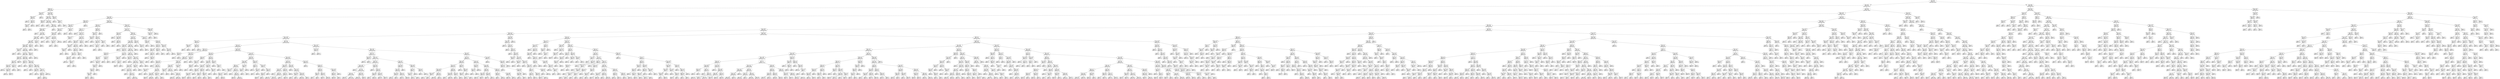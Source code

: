 digraph Tree {
node [shape=box] ;
0 [label="X[6] <= 0.098\ngini = 0.5\nsamples = 84796\nvalue = [42502, 42294]"] ;
1 [label="X[4] <= -0.197\ngini = 0.457\nsamples = 60992\nvalue = [39414, 21578]"] ;
0 -> 1 [labeldistance=2.5, labelangle=45, headlabel="True"] ;
2 [label="X[492] <= -0.0\ngini = 0.017\nsamples = 4999\nvalue = [43, 4956]"] ;
1 -> 2 ;
3 [label="X[31] <= 0.016\ngini = 0.457\nsamples = 34\nvalue = [22, 12]"] ;
2 -> 3 ;
4 [label="X[39] <= 0.018\ngini = 0.337\nsamples = 28\nvalue = [22, 6]"] ;
3 -> 4 ;
5 [label="gini = 0.0\nsamples = 18\nvalue = [18, 0]"] ;
4 -> 5 ;
6 [label="X[45] <= 0.01\ngini = 0.48\nsamples = 10\nvalue = [4, 6]"] ;
4 -> 6 ;
7 [label="X[96] <= 0.007\ngini = 0.32\nsamples = 5\nvalue = [4, 1]"] ;
6 -> 7 ;
8 [label="gini = 0.0\nsamples = 4\nvalue = [4, 0]"] ;
7 -> 8 ;
9 [label="gini = 0.0\nsamples = 1\nvalue = [0, 1]"] ;
7 -> 9 ;
10 [label="gini = 0.0\nsamples = 5\nvalue = [0, 5]"] ;
6 -> 10 ;
11 [label="gini = 0.0\nsamples = 6\nvalue = [0, 6]"] ;
3 -> 11 ;
12 [label="X[217] <= 0.033\ngini = 0.008\nsamples = 4965\nvalue = [21, 4944]"] ;
2 -> 12 ;
13 [label="X[159] <= -0.017\ngini = 0.007\nsamples = 4960\nvalue = [17, 4943]"] ;
12 -> 13 ;
14 [label="X[483] <= 0.0\ngini = 0.444\nsamples = 3\nvalue = [2, 1]"] ;
13 -> 14 ;
15 [label="gini = 0.0\nsamples = 2\nvalue = [2, 0]"] ;
14 -> 15 ;
16 [label="gini = 0.0\nsamples = 1\nvalue = [0, 1]"] ;
14 -> 16 ;
17 [label="X[137] <= -0.141\ngini = 0.006\nsamples = 4957\nvalue = [15, 4942]"] ;
13 -> 17 ;
18 [label="gini = 0.0\nsamples = 1\nvalue = [1, 0]"] ;
17 -> 18 ;
19 [label="X[525] <= 0.0\ngini = 0.006\nsamples = 4956\nvalue = [14, 4942]"] ;
17 -> 19 ;
20 [label="X[204] <= -0.055\ngini = 0.005\nsamples = 4955\nvalue = [13, 4942]"] ;
19 -> 20 ;
21 [label="gini = 0.0\nsamples = 1\nvalue = [1, 0]"] ;
20 -> 21 ;
22 [label="X[7] <= 0.166\ngini = 0.005\nsamples = 4954\nvalue = [12, 4942]"] ;
20 -> 22 ;
23 [label="X[250] <= 0.028\ngini = 0.004\nsamples = 4953\nvalue = [11, 4942]"] ;
22 -> 23 ;
24 [label="X[52] <= 0.693\ngini = 0.004\nsamples = 4951\nvalue = [10, 4941]"] ;
23 -> 24 ;
25 [label="X[209] <= -0.048\ngini = 0.004\nsamples = 4948\nvalue = [9, 4939]"] ;
24 -> 25 ;
26 [label="X[373] <= -0.005\ngini = 0.278\nsamples = 6\nvalue = [1, 5]"] ;
25 -> 26 ;
27 [label="gini = 0.5\nsamples = 2\nvalue = [1, 1]"] ;
26 -> 27 ;
28 [label="gini = 0.0\nsamples = 4\nvalue = [0, 4]"] ;
26 -> 28 ;
29 [label="X[14] <= 0.14\ngini = 0.003\nsamples = 4942\nvalue = [8, 4934]"] ;
25 -> 29 ;
30 [label="X[18] <= -0.721\ngini = 0.003\nsamples = 4935\nvalue = [7, 4928]"] ;
29 -> 30 ;
31 [label="X[315] <= 0.0\ngini = 0.054\nsamples = 109\nvalue = [3, 106]"] ;
30 -> 31 ;
32 [label="X[417] <= 0.0\ngini = 0.037\nsamples = 106\nvalue = [2, 104]"] ;
31 -> 32 ;
33 [label="X[412] <= -0.0\ngini = 0.021\nsamples = 96\nvalue = [1, 95]"] ;
32 -> 33 ;
34 [label="gini = 0.0\nsamples = 64\nvalue = [0, 64]"] ;
33 -> 34 ;
35 [label="X[113] <= 0.003\ngini = 0.061\nsamples = 32\nvalue = [1, 31]"] ;
33 -> 35 ;
36 [label="gini = 0.0\nsamples = 29\nvalue = [0, 29]"] ;
35 -> 36 ;
37 [label="gini = 0.444\nsamples = 3\nvalue = [1, 2]"] ;
35 -> 37 ;
38 [label="X[1111] <= -0.0\ngini = 0.18\nsamples = 10\nvalue = [1, 9]"] ;
32 -> 38 ;
39 [label="gini = 0.0\nsamples = 8\nvalue = [0, 8]"] ;
38 -> 39 ;
40 [label="gini = 0.5\nsamples = 2\nvalue = [1, 1]"] ;
38 -> 40 ;
41 [label="gini = 0.444\nsamples = 3\nvalue = [1, 2]"] ;
31 -> 41 ;
42 [label="X[36] <= -0.345\ngini = 0.002\nsamples = 4826\nvalue = [4, 4822]"] ;
30 -> 42 ;
43 [label="X[340] <= 0.0\ngini = 0.133\nsamples = 14\nvalue = [1, 13]"] ;
42 -> 43 ;
44 [label="gini = 0.0\nsamples = 13\nvalue = [0, 13]"] ;
43 -> 44 ;
45 [label="gini = 0.0\nsamples = 1\nvalue = [1, 0]"] ;
43 -> 45 ;
46 [label="X[1097] <= -0.001\ngini = 0.001\nsamples = 4812\nvalue = [3, 4809]"] ;
42 -> 46 ;
47 [label="X[399] <= -0.0\ngini = 0.133\nsamples = 14\nvalue = [1, 13]"] ;
46 -> 47 ;
48 [label="gini = 0.0\nsamples = 13\nvalue = [0, 13]"] ;
47 -> 48 ;
49 [label="gini = 0.0\nsamples = 1\nvalue = [1, 0]"] ;
47 -> 49 ;
50 [label="X[64] <= -0.191\ngini = 0.001\nsamples = 4798\nvalue = [2, 4796]"] ;
46 -> 50 ;
51 [label="X[770] <= 0.0\ngini = 0.095\nsamples = 20\nvalue = [1, 19]"] ;
50 -> 51 ;
52 [label="gini = 0.0\nsamples = 1\nvalue = [1, 0]"] ;
51 -> 52 ;
53 [label="gini = 0.0\nsamples = 19\nvalue = [0, 19]"] ;
51 -> 53 ;
54 [label="X[15] <= -0.47\ngini = 0.0\nsamples = 4778\nvalue = [1, 4777]"] ;
50 -> 54 ;
55 [label="X[284] <= 0.0\ngini = 0.034\nsamples = 57\nvalue = [1, 56]"] ;
54 -> 55 ;
56 [label="gini = 0.5\nsamples = 2\nvalue = [1, 1]"] ;
55 -> 56 ;
57 [label="gini = 0.0\nsamples = 55\nvalue = [0, 55]"] ;
55 -> 57 ;
58 [label="gini = 0.0\nsamples = 4721\nvalue = [0, 4721]"] ;
54 -> 58 ;
59 [label="X[436] <= 0.0\ngini = 0.245\nsamples = 7\nvalue = [1, 6]"] ;
29 -> 59 ;
60 [label="gini = 0.0\nsamples = 1\nvalue = [1, 0]"] ;
59 -> 60 ;
61 [label="gini = 0.0\nsamples = 6\nvalue = [0, 6]"] ;
59 -> 61 ;
62 [label="X[253] <= 0.0\ngini = 0.444\nsamples = 3\nvalue = [1, 2]"] ;
24 -> 62 ;
63 [label="gini = 0.0\nsamples = 2\nvalue = [0, 2]"] ;
62 -> 63 ;
64 [label="gini = 0.0\nsamples = 1\nvalue = [1, 0]"] ;
62 -> 64 ;
65 [label="X[92] <= 0.013\ngini = 0.5\nsamples = 2\nvalue = [1, 1]"] ;
23 -> 65 ;
66 [label="gini = 0.0\nsamples = 1\nvalue = [1, 0]"] ;
65 -> 66 ;
67 [label="gini = 0.0\nsamples = 1\nvalue = [0, 1]"] ;
65 -> 67 ;
68 [label="gini = 0.0\nsamples = 1\nvalue = [1, 0]"] ;
22 -> 68 ;
69 [label="gini = 0.0\nsamples = 1\nvalue = [1, 0]"] ;
19 -> 69 ;
70 [label="X[621] <= 0.0\ngini = 0.32\nsamples = 5\nvalue = [4, 1]"] ;
12 -> 70 ;
71 [label="gini = 0.0\nsamples = 3\nvalue = [3, 0]"] ;
70 -> 71 ;
72 [label="X[765] <= -0.0\ngini = 0.5\nsamples = 2\nvalue = [1, 1]"] ;
70 -> 72 ;
73 [label="gini = 0.0\nsamples = 1\nvalue = [0, 1]"] ;
72 -> 73 ;
74 [label="gini = 0.0\nsamples = 1\nvalue = [1, 0]"] ;
72 -> 74 ;
75 [label="X[1] <= 0.503\ngini = 0.417\nsamples = 55993\nvalue = [39371, 16622]"] ;
1 -> 75 ;
76 [label="X[243] <= -0.007\ngini = 0.363\nsamples = 51419\nvalue = [39191, 12228]"] ;
75 -> 76 ;
77 [label="X[11] <= -0.027\ngini = 0.329\nsamples = 3295\nvalue = [683, 2612]"] ;
76 -> 77 ;
78 [label="X[238] <= 0.93\ngini = 0.052\nsamples = 299\nvalue = [291, 8]"] ;
77 -> 78 ;
79 [label="X[507] <= 0.027\ngini = 0.04\nsamples = 297\nvalue = [291, 6]"] ;
78 -> 79 ;
80 [label="X[404] <= 0.032\ngini = 0.02\nsamples = 291\nvalue = [288, 3]"] ;
79 -> 80 ;
81 [label="X[755] <= -0.005\ngini = 0.014\nsamples = 290\nvalue = [288, 2]"] ;
80 -> 81 ;
82 [label="X[557] <= -0.002\ngini = 0.5\nsamples = 2\nvalue = [1, 1]"] ;
81 -> 82 ;
83 [label="gini = 0.0\nsamples = 1\nvalue = [1, 0]"] ;
82 -> 83 ;
84 [label="gini = 0.0\nsamples = 1\nvalue = [0, 1]"] ;
82 -> 84 ;
85 [label="X[1] <= -0.522\ngini = 0.007\nsamples = 288\nvalue = [287, 1]"] ;
81 -> 85 ;
86 [label="X[161] <= -0.007\ngini = 0.219\nsamples = 8\nvalue = [7, 1]"] ;
85 -> 86 ;
87 [label="gini = 0.0\nsamples = 7\nvalue = [7, 0]"] ;
86 -> 87 ;
88 [label="gini = 0.0\nsamples = 1\nvalue = [0, 1]"] ;
86 -> 88 ;
89 [label="gini = 0.0\nsamples = 280\nvalue = [280, 0]"] ;
85 -> 89 ;
90 [label="gini = 0.0\nsamples = 1\nvalue = [0, 1]"] ;
80 -> 90 ;
91 [label="X[390] <= -0.008\ngini = 0.5\nsamples = 6\nvalue = [3, 3]"] ;
79 -> 91 ;
92 [label="gini = 0.0\nsamples = 3\nvalue = [0, 3]"] ;
91 -> 92 ;
93 [label="gini = 0.0\nsamples = 3\nvalue = [3, 0]"] ;
91 -> 93 ;
94 [label="gini = 0.0\nsamples = 2\nvalue = [0, 2]"] ;
78 -> 94 ;
95 [label="X[262] <= -0.012\ngini = 0.227\nsamples = 2996\nvalue = [392, 2604]"] ;
77 -> 95 ;
96 [label="X[734] <= 0.0\ngini = 0.406\nsamples = 233\nvalue = [167, 66]"] ;
95 -> 96 ;
97 [label="X[740] <= -0.0\ngini = 0.177\nsamples = 173\nvalue = [156, 17]"] ;
96 -> 97 ;
98 [label="gini = 0.0\nsamples = 3\nvalue = [0, 3]"] ;
97 -> 98 ;
99 [label="X[744] <= -0.001\ngini = 0.151\nsamples = 170\nvalue = [156, 14]"] ;
97 -> 99 ;
100 [label="X[359] <= -0.002\ngini = 0.49\nsamples = 7\nvalue = [3, 4]"] ;
99 -> 100 ;
101 [label="gini = 0.0\nsamples = 3\nvalue = [3, 0]"] ;
100 -> 101 ;
102 [label="gini = 0.0\nsamples = 4\nvalue = [0, 4]"] ;
100 -> 102 ;
103 [label="X[31] <= 0.093\ngini = 0.115\nsamples = 163\nvalue = [153, 10]"] ;
99 -> 103 ;
104 [label="X[189] <= -0.113\ngini = 0.085\nsamples = 157\nvalue = [150, 7]"] ;
103 -> 104 ;
105 [label="X[261] <= -0.003\ngini = 0.469\nsamples = 8\nvalue = [5, 3]"] ;
104 -> 105 ;
106 [label="X[387] <= -0.003\ngini = 0.278\nsamples = 6\nvalue = [5, 1]"] ;
105 -> 106 ;
107 [label="gini = 0.0\nsamples = 1\nvalue = [0, 1]"] ;
106 -> 107 ;
108 [label="gini = 0.0\nsamples = 5\nvalue = [5, 0]"] ;
106 -> 108 ;
109 [label="gini = 0.0\nsamples = 2\nvalue = [0, 2]"] ;
105 -> 109 ;
110 [label="X[15] <= 0.64\ngini = 0.052\nsamples = 149\nvalue = [145, 4]"] ;
104 -> 110 ;
111 [label="X[244] <= 1.097\ngini = 0.04\nsamples = 148\nvalue = [145, 3]"] ;
110 -> 111 ;
112 [label="X[334] <= 0.141\ngini = 0.027\nsamples = 146\nvalue = [144, 2]"] ;
111 -> 112 ;
113 [label="X[6] <= 0.046\ngini = 0.014\nsamples = 144\nvalue = [143, 1]"] ;
112 -> 113 ;
114 [label="gini = 0.0\nsamples = 139\nvalue = [139, 0]"] ;
113 -> 114 ;
115 [label="X[443] <= -0.003\ngini = 0.32\nsamples = 5\nvalue = [4, 1]"] ;
113 -> 115 ;
116 [label="gini = 0.0\nsamples = 1\nvalue = [0, 1]"] ;
115 -> 116 ;
117 [label="gini = 0.0\nsamples = 4\nvalue = [4, 0]"] ;
115 -> 117 ;
118 [label="gini = 0.5\nsamples = 2\nvalue = [1, 1]"] ;
112 -> 118 ;
119 [label="X[356] <= 0.0\ngini = 0.5\nsamples = 2\nvalue = [1, 1]"] ;
111 -> 119 ;
120 [label="gini = 0.0\nsamples = 1\nvalue = [1, 0]"] ;
119 -> 120 ;
121 [label="gini = 0.0\nsamples = 1\nvalue = [0, 1]"] ;
119 -> 121 ;
122 [label="gini = 0.0\nsamples = 1\nvalue = [0, 1]"] ;
110 -> 122 ;
123 [label="X[613] <= -0.0\ngini = 0.5\nsamples = 6\nvalue = [3, 3]"] ;
103 -> 123 ;
124 [label="gini = 0.0\nsamples = 3\nvalue = [0, 3]"] ;
123 -> 124 ;
125 [label="gini = 0.0\nsamples = 3\nvalue = [3, 0]"] ;
123 -> 125 ;
126 [label="X[1083] <= 0.0\ngini = 0.299\nsamples = 60\nvalue = [11, 49]"] ;
96 -> 126 ;
127 [label="X[362] <= -0.091\ngini = 0.14\nsamples = 53\nvalue = [4, 49]"] ;
126 -> 127 ;
128 [label="X[145] <= 0.044\ngini = 0.444\nsamples = 3\nvalue = [2, 1]"] ;
127 -> 128 ;
129 [label="gini = 0.0\nsamples = 1\nvalue = [0, 1]"] ;
128 -> 129 ;
130 [label="gini = 0.0\nsamples = 2\nvalue = [2, 0]"] ;
128 -> 130 ;
131 [label="X[716] <= 0.0\ngini = 0.077\nsamples = 50\nvalue = [2, 48]"] ;
127 -> 131 ;
132 [label="X[127] <= 0.266\ngini = 0.041\nsamples = 48\nvalue = [1, 47]"] ;
131 -> 132 ;
133 [label="gini = 0.0\nsamples = 46\nvalue = [0, 46]"] ;
132 -> 133 ;
134 [label="X[412] <= -0.001\ngini = 0.5\nsamples = 2\nvalue = [1, 1]"] ;
132 -> 134 ;
135 [label="gini = 0.0\nsamples = 1\nvalue = [0, 1]"] ;
134 -> 135 ;
136 [label="gini = 0.0\nsamples = 1\nvalue = [1, 0]"] ;
134 -> 136 ;
137 [label="X[329] <= -0.0\ngini = 0.5\nsamples = 2\nvalue = [1, 1]"] ;
131 -> 137 ;
138 [label="gini = 0.0\nsamples = 1\nvalue = [1, 0]"] ;
137 -> 138 ;
139 [label="gini = 0.0\nsamples = 1\nvalue = [0, 1]"] ;
137 -> 139 ;
140 [label="gini = 0.0\nsamples = 7\nvalue = [7, 0]"] ;
126 -> 140 ;
141 [label="X[262] <= 0.243\ngini = 0.15\nsamples = 2763\nvalue = [225, 2538]"] ;
95 -> 141 ;
142 [label="X[147] <= -0.087\ngini = 0.117\nsamples = 2700\nvalue = [169, 2531]"] ;
141 -> 142 ;
143 [label="X[725] <= -0.0\ngini = 0.162\nsamples = 45\nvalue = [41, 4]"] ;
142 -> 143 ;
144 [label="gini = 0.0\nsamples = 2\nvalue = [0, 2]"] ;
143 -> 144 ;
145 [label="X[16] <= -0.558\ngini = 0.089\nsamples = 43\nvalue = [41, 2]"] ;
143 -> 145 ;
146 [label="gini = 0.0\nsamples = 1\nvalue = [0, 1]"] ;
145 -> 146 ;
147 [label="X[58] <= 0.0\ngini = 0.046\nsamples = 42\nvalue = [41, 1]"] ;
145 -> 147 ;
148 [label="gini = 0.0\nsamples = 1\nvalue = [0, 1]"] ;
147 -> 148 ;
149 [label="gini = 0.0\nsamples = 41\nvalue = [41, 0]"] ;
147 -> 149 ;
150 [label="X[538] <= 0.0\ngini = 0.092\nsamples = 2655\nvalue = [128, 2527]"] ;
142 -> 150 ;
151 [label="X[227] <= 0.208\ngini = 0.05\nsamples = 2531\nvalue = [65, 2466]"] ;
150 -> 151 ;
152 [label="X[179] <= -0.094\ngini = 0.038\nsamples = 2509\nvalue = [48, 2461]"] ;
151 -> 152 ;
153 [label="X[1063] <= -0.0\ngini = 0.453\nsamples = 49\nvalue = [17, 32]"] ;
152 -> 153 ;
154 [label="gini = 0.0\nsamples = 6\nvalue = [6, 0]"] ;
153 -> 154 ;
155 [label="X[446] <= -0.001\ngini = 0.381\nsamples = 43\nvalue = [11, 32]"] ;
153 -> 155 ;
156 [label="X[1123] <= 0.0\ngini = 0.499\nsamples = 19\nvalue = [9, 10]"] ;
155 -> 156 ;
157 [label="X[301] <= 0.0\ngini = 0.459\nsamples = 14\nvalue = [5, 9]"] ;
156 -> 157 ;
158 [label="gini = 0.0\nsamples = 1\nvalue = [1, 0]"] ;
157 -> 158 ;
159 [label="X[172] <= -0.144\ngini = 0.426\nsamples = 13\nvalue = [4, 9]"] ;
157 -> 159 ;
160 [label="X[105] <= 0.034\ngini = 0.48\nsamples = 10\nvalue = [4, 6]"] ;
159 -> 160 ;
161 [label="X[1079] <= 0.0\ngini = 0.444\nsamples = 9\nvalue = [3, 6]"] ;
160 -> 161 ;
162 [label="X[367] <= 0.009\ngini = 0.408\nsamples = 7\nvalue = [2, 5]"] ;
161 -> 162 ;
163 [label="gini = 0.48\nsamples = 5\nvalue = [2, 3]"] ;
162 -> 163 ;
164 [label="gini = 0.0\nsamples = 2\nvalue = [0, 2]"] ;
162 -> 164 ;
165 [label="gini = 0.5\nsamples = 2\nvalue = [1, 1]"] ;
161 -> 165 ;
166 [label="gini = 0.0\nsamples = 1\nvalue = [1, 0]"] ;
160 -> 166 ;
167 [label="gini = 0.0\nsamples = 3\nvalue = [0, 3]"] ;
159 -> 167 ;
168 [label="X[219] <= 0.005\ngini = 0.32\nsamples = 5\nvalue = [4, 1]"] ;
156 -> 168 ;
169 [label="gini = 0.0\nsamples = 3\nvalue = [3, 0]"] ;
168 -> 169 ;
170 [label="gini = 0.5\nsamples = 2\nvalue = [1, 1]"] ;
168 -> 170 ;
171 [label="X[2] <= -0.681\ngini = 0.153\nsamples = 24\nvalue = [2, 22]"] ;
155 -> 171 ;
172 [label="X[475] <= 0.001\ngini = 0.444\nsamples = 6\nvalue = [2, 4]"] ;
171 -> 172 ;
173 [label="gini = 0.0\nsamples = 2\nvalue = [0, 2]"] ;
172 -> 173 ;
174 [label="X[70] <= -0.001\ngini = 0.5\nsamples = 4\nvalue = [2, 2]"] ;
172 -> 174 ;
175 [label="gini = 0.444\nsamples = 3\nvalue = [1, 2]"] ;
174 -> 175 ;
176 [label="gini = 0.0\nsamples = 1\nvalue = [1, 0]"] ;
174 -> 176 ;
177 [label="gini = 0.0\nsamples = 18\nvalue = [0, 18]"] ;
171 -> 177 ;
178 [label="X[206] <= 0.111\ngini = 0.025\nsamples = 2460\nvalue = [31, 2429]"] ;
152 -> 178 ;
179 [label="X[246] <= 0.13\ngini = 0.022\nsamples = 2456\nvalue = [27, 2429]"] ;
178 -> 179 ;
180 [label="X[1124] <= -0.0\ngini = 0.02\nsamples = 2454\nvalue = [25, 2429]"] ;
179 -> 180 ;
181 [label="X[33] <= 0.109\ngini = 0.48\nsamples = 10\nvalue = [4, 6]"] ;
180 -> 181 ;
182 [label="gini = 0.0\nsamples = 4\nvalue = [4, 0]"] ;
181 -> 182 ;
183 [label="gini = 0.0\nsamples = 6\nvalue = [0, 6]"] ;
181 -> 183 ;
184 [label="X[251] <= 0.366\ngini = 0.017\nsamples = 2444\nvalue = [21, 2423]"] ;
180 -> 184 ;
185 [label="X[427] <= 0.103\ngini = 0.015\nsamples = 2438\nvalue = [18, 2420]"] ;
184 -> 185 ;
186 [label="X[241] <= -0.391\ngini = 0.013\nsamples = 2435\nvalue = [16, 2419]"] ;
185 -> 186 ;
187 [label="gini = 0.0\nsamples = 1\nvalue = [1, 0]"] ;
186 -> 187 ;
188 [label="X[121] <= -0.082\ngini = 0.012\nsamples = 2434\nvalue = [15, 2419]"] ;
186 -> 188 ;
189 [label="gini = 0.0\nsamples = 1\nvalue = [1, 0]"] ;
188 -> 189 ;
190 [label="X[101] <= -0.154\ngini = 0.011\nsamples = 2433\nvalue = [14, 2419]"] ;
188 -> 190 ;
191 [label="gini = 0.0\nsamples = 1\nvalue = [1, 0]"] ;
190 -> 191 ;
192 [label="gini = 0.011\nsamples = 2432\nvalue = [13, 2419]"] ;
190 -> 192 ;
193 [label="X[4] <= -0.172\ngini = 0.444\nsamples = 3\nvalue = [2, 1]"] ;
185 -> 193 ;
194 [label="gini = 0.0\nsamples = 2\nvalue = [2, 0]"] ;
193 -> 194 ;
195 [label="gini = 0.0\nsamples = 1\nvalue = [0, 1]"] ;
193 -> 195 ;
196 [label="X[1081] <= -0.0\ngini = 0.5\nsamples = 6\nvalue = [3, 3]"] ;
184 -> 196 ;
197 [label="gini = 0.0\nsamples = 3\nvalue = [3, 0]"] ;
196 -> 197 ;
198 [label="gini = 0.0\nsamples = 3\nvalue = [0, 3]"] ;
196 -> 198 ;
199 [label="gini = 0.0\nsamples = 2\nvalue = [2, 0]"] ;
179 -> 199 ;
200 [label="gini = 0.0\nsamples = 4\nvalue = [4, 0]"] ;
178 -> 200 ;
201 [label="X[715] <= 0.0\ngini = 0.351\nsamples = 22\nvalue = [17, 5]"] ;
151 -> 201 ;
202 [label="gini = 0.0\nsamples = 16\nvalue = [16, 0]"] ;
201 -> 202 ;
203 [label="X[731] <= -0.0\ngini = 0.278\nsamples = 6\nvalue = [1, 5]"] ;
201 -> 203 ;
204 [label="gini = 0.0\nsamples = 5\nvalue = [0, 5]"] ;
203 -> 204 ;
205 [label="gini = 0.0\nsamples = 1\nvalue = [1, 0]"] ;
203 -> 205 ;
206 [label="X[311] <= -0.002\ngini = 0.5\nsamples = 124\nvalue = [63, 61]"] ;
150 -> 206 ;
207 [label="X[335] <= -0.021\ngini = 0.046\nsamples = 42\nvalue = [41, 1]"] ;
206 -> 207 ;
208 [label="gini = 0.0\nsamples = 1\nvalue = [0, 1]"] ;
207 -> 208 ;
209 [label="gini = 0.0\nsamples = 41\nvalue = [41, 0]"] ;
207 -> 209 ;
210 [label="X[408] <= -0.0\ngini = 0.393\nsamples = 82\nvalue = [22, 60]"] ;
206 -> 210 ;
211 [label="X[460] <= -0.0\ngini = 0.444\nsamples = 27\nvalue = [18, 9]"] ;
210 -> 211 ;
212 [label="X[396] <= -0.0\ngini = 0.188\nsamples = 19\nvalue = [17, 2]"] ;
211 -> 212 ;
213 [label="gini = 0.0\nsamples = 1\nvalue = [0, 1]"] ;
212 -> 213 ;
214 [label="X[460] <= -0.0\ngini = 0.105\nsamples = 18\nvalue = [17, 1]"] ;
212 -> 214 ;
215 [label="gini = 0.0\nsamples = 15\nvalue = [15, 0]"] ;
214 -> 215 ;
216 [label="X[1081] <= 0.0\ngini = 0.444\nsamples = 3\nvalue = [2, 1]"] ;
214 -> 216 ;
217 [label="gini = 0.0\nsamples = 2\nvalue = [2, 0]"] ;
216 -> 217 ;
218 [label="gini = 0.0\nsamples = 1\nvalue = [0, 1]"] ;
216 -> 218 ;
219 [label="X[549] <= 0.0\ngini = 0.219\nsamples = 8\nvalue = [1, 7]"] ;
211 -> 219 ;
220 [label="gini = 0.0\nsamples = 7\nvalue = [0, 7]"] ;
219 -> 220 ;
221 [label="gini = 0.0\nsamples = 1\nvalue = [1, 0]"] ;
219 -> 221 ;
222 [label="X[310] <= -0.007\ngini = 0.135\nsamples = 55\nvalue = [4, 51]"] ;
210 -> 222 ;
223 [label="gini = 0.0\nsamples = 3\nvalue = [3, 0]"] ;
222 -> 223 ;
224 [label="X[4] <= -0.145\ngini = 0.038\nsamples = 52\nvalue = [1, 51]"] ;
222 -> 224 ;
225 [label="gini = 0.0\nsamples = 1\nvalue = [1, 0]"] ;
224 -> 225 ;
226 [label="gini = 0.0\nsamples = 51\nvalue = [0, 51]"] ;
224 -> 226 ;
227 [label="X[408] <= -0.003\ngini = 0.198\nsamples = 63\nvalue = [56, 7]"] ;
141 -> 227 ;
228 [label="X[414] <= -0.001\ngini = 0.219\nsamples = 8\nvalue = [1, 7]"] ;
227 -> 228 ;
229 [label="gini = 0.0\nsamples = 1\nvalue = [1, 0]"] ;
228 -> 229 ;
230 [label="gini = 0.0\nsamples = 7\nvalue = [0, 7]"] ;
228 -> 230 ;
231 [label="gini = 0.0\nsamples = 55\nvalue = [55, 0]"] ;
227 -> 231 ;
232 [label="X[12] <= 0.315\ngini = 0.32\nsamples = 48124\nvalue = [38508, 9616]"] ;
76 -> 232 ;
233 [label="X[274] <= 0.001\ngini = 0.286\nsamples = 45962\nvalue = [38024, 7938]"] ;
232 -> 233 ;
234 [label="X[2] <= 0.718\ngini = 0.264\nsamples = 44894\nvalue = [37853, 7041]"] ;
233 -> 234 ;
235 [label="X[21] <= 0.008\ngini = 0.242\nsamples = 42418\nvalue = [36448, 5970]"] ;
234 -> 235 ;
236 [label="X[118] <= 0.178\ngini = 0.166\nsamples = 23635\nvalue = [21470, 2165]"] ;
235 -> 236 ;
237 [label="X[197] <= -0.033\ngini = 0.159\nsamples = 23450\nvalue = [21401, 2049]"] ;
236 -> 237 ;
238 [label="X[238] <= -0.022\ngini = 0.23\nsamples = 68\nvalue = [9, 59]"] ;
237 -> 238 ;
239 [label="X[353] <= 0.001\ngini = 0.219\nsamples = 8\nvalue = [7, 1]"] ;
238 -> 239 ;
240 [label="gini = 0.0\nsamples = 7\nvalue = [7, 0]"] ;
239 -> 240 ;
241 [label="gini = 0.0\nsamples = 1\nvalue = [0, 1]"] ;
239 -> 241 ;
242 [label="X[1074] <= -0.0\ngini = 0.064\nsamples = 60\nvalue = [2, 58]"] ;
238 -> 242 ;
243 [label="gini = 0.0\nsamples = 2\nvalue = [2, 0]"] ;
242 -> 243 ;
244 [label="gini = 0.0\nsamples = 58\nvalue = [0, 58]"] ;
242 -> 244 ;
245 [label="X[9] <= -0.29\ngini = 0.156\nsamples = 23382\nvalue = [21392, 1990]"] ;
237 -> 245 ;
246 [label="X[773] <= -0.0\ngini = 0.292\nsamples = 3153\nvalue = [2593, 560]"] ;
245 -> 246 ;
247 [label="X[419] <= -0.0\ngini = 0.158\nsamples = 1049\nvalue = [958, 91]"] ;
246 -> 247 ;
248 [label="X[454] <= 0.0\ngini = 0.408\nsamples = 7\nvalue = [2, 5]"] ;
247 -> 248 ;
249 [label="gini = 0.0\nsamples = 2\nvalue = [2, 0]"] ;
248 -> 249 ;
250 [label="gini = 0.0\nsamples = 5\nvalue = [0, 5]"] ;
248 -> 250 ;
251 [label="X[12] <= 0.081\ngini = 0.151\nsamples = 1042\nvalue = [956, 86]"] ;
247 -> 251 ;
252 [label="X[1068] <= 0.0\ngini = 0.146\nsamples = 1037\nvalue = [955, 82]"] ;
251 -> 252 ;
253 [label="X[544] <= -0.001\ngini = 0.075\nsamples = 637\nvalue = [612, 25]"] ;
252 -> 253 ;
254 [label="gini = 0.0\nsamples = 2\nvalue = [0, 2]"] ;
253 -> 254 ;
255 [label="X[40] <= -0.477\ngini = 0.07\nsamples = 635\nvalue = [612, 23]"] ;
253 -> 255 ;
256 [label="X[327] <= 0.002\ngini = 0.444\nsamples = 3\nvalue = [1, 2]"] ;
255 -> 256 ;
257 [label="gini = 0.0\nsamples = 2\nvalue = [0, 2]"] ;
256 -> 257 ;
258 [label="gini = 0.0\nsamples = 1\nvalue = [1, 0]"] ;
256 -> 258 ;
259 [label="X[3] <= 0.297\ngini = 0.064\nsamples = 632\nvalue = [611, 21]"] ;
255 -> 259 ;
260 [label="X[2] <= -0.676\ngini = 0.059\nsamples = 629\nvalue = [610, 19]"] ;
259 -> 260 ;
261 [label="gini = 0.444\nsamples = 3\nvalue = [1, 2]"] ;
260 -> 261 ;
262 [label="gini = 0.053\nsamples = 626\nvalue = [609, 17]"] ;
260 -> 262 ;
263 [label="X[759] <= -0.0\ngini = 0.444\nsamples = 3\nvalue = [1, 2]"] ;
259 -> 263 ;
264 [label="gini = 0.0\nsamples = 1\nvalue = [1, 0]"] ;
263 -> 264 ;
265 [label="gini = 0.0\nsamples = 2\nvalue = [0, 2]"] ;
263 -> 265 ;
266 [label="X[413] <= 0.0\ngini = 0.244\nsamples = 400\nvalue = [343, 57]"] ;
252 -> 266 ;
267 [label="X[39] <= -0.609\ngini = 0.23\nsamples = 393\nvalue = [341, 52]"] ;
266 -> 267 ;
268 [label="X[18] <= 0.048\ngini = 0.375\nsamples = 4\nvalue = [1, 3]"] ;
267 -> 268 ;
269 [label="gini = 0.5\nsamples = 2\nvalue = [1, 1]"] ;
268 -> 269 ;
270 [label="gini = 0.0\nsamples = 2\nvalue = [0, 2]"] ;
268 -> 270 ;
271 [label="X[526] <= -0.0\ngini = 0.22\nsamples = 389\nvalue = [340, 49]"] ;
267 -> 271 ;
272 [label="gini = 0.0\nsamples = 2\nvalue = [0, 2]"] ;
271 -> 272 ;
273 [label="X[319] <= -0.0\ngini = 0.213\nsamples = 387\nvalue = [340, 47]"] ;
271 -> 273 ;
274 [label="gini = 0.332\nsamples = 119\nvalue = [94, 25]"] ;
273 -> 274 ;
275 [label="gini = 0.151\nsamples = 268\nvalue = [246, 22]"] ;
273 -> 275 ;
276 [label="X[167] <= -0.005\ngini = 0.408\nsamples = 7\nvalue = [2, 5]"] ;
266 -> 276 ;
277 [label="gini = 0.0\nsamples = 5\nvalue = [0, 5]"] ;
276 -> 277 ;
278 [label="gini = 0.0\nsamples = 2\nvalue = [2, 0]"] ;
276 -> 278 ;
279 [label="X[164] <= 0.008\ngini = 0.32\nsamples = 5\nvalue = [1, 4]"] ;
251 -> 279 ;
280 [label="gini = 0.0\nsamples = 4\nvalue = [0, 4]"] ;
279 -> 280 ;
281 [label="gini = 0.0\nsamples = 1\nvalue = [1, 0]"] ;
279 -> 281 ;
282 [label="X[155] <= -0.099\ngini = 0.346\nsamples = 2104\nvalue = [1635, 469]"] ;
246 -> 282 ;
283 [label="X[551] <= -0.0\ngini = 0.493\nsamples = 86\nvalue = [38, 48]"] ;
282 -> 283 ;
284 [label="X[746] <= 0.0\ngini = 0.208\nsamples = 17\nvalue = [15, 2]"] ;
283 -> 284 ;
285 [label="X[345] <= 0.002\ngini = 0.117\nsamples = 16\nvalue = [15, 1]"] ;
284 -> 285 ;
286 [label="X[258] <= 0.0\ngini = 0.444\nsamples = 3\nvalue = [2, 1]"] ;
285 -> 286 ;
287 [label="gini = 0.0\nsamples = 1\nvalue = [0, 1]"] ;
286 -> 287 ;
288 [label="gini = 0.0\nsamples = 2\nvalue = [2, 0]"] ;
286 -> 288 ;
289 [label="gini = 0.0\nsamples = 13\nvalue = [13, 0]"] ;
285 -> 289 ;
290 [label="gini = 0.0\nsamples = 1\nvalue = [0, 1]"] ;
284 -> 290 ;
291 [label="X[354] <= -0.0\ngini = 0.444\nsamples = 69\nvalue = [23, 46]"] ;
283 -> 291 ;
292 [label="X[113] <= 0.037\ngini = 0.398\nsamples = 62\nvalue = [17, 45]"] ;
291 -> 292 ;
293 [label="X[174] <= -0.007\ngini = 0.48\nsamples = 40\nvalue = [16, 24]"] ;
292 -> 293 ;
294 [label="X[356] <= 0.0\ngini = 0.397\nsamples = 22\nvalue = [6, 16]"] ;
293 -> 294 ;
295 [label="X[10] <= -0.619\ngini = 0.432\nsamples = 19\nvalue = [6, 13]"] ;
294 -> 295 ;
296 [label="gini = 0.444\nsamples = 3\nvalue = [2, 1]"] ;
295 -> 296 ;
297 [label="gini = 0.375\nsamples = 16\nvalue = [4, 12]"] ;
295 -> 297 ;
298 [label="gini = 0.0\nsamples = 3\nvalue = [0, 3]"] ;
294 -> 298 ;
299 [label="X[1068] <= -0.0\ngini = 0.494\nsamples = 18\nvalue = [10, 8]"] ;
293 -> 299 ;
300 [label="X[409] <= -0.0\ngini = 0.42\nsamples = 10\nvalue = [3, 7]"] ;
299 -> 300 ;
301 [label="gini = 0.32\nsamples = 5\nvalue = [1, 4]"] ;
300 -> 301 ;
302 [label="gini = 0.48\nsamples = 5\nvalue = [2, 3]"] ;
300 -> 302 ;
303 [label="X[608] <= -0.0\ngini = 0.219\nsamples = 8\nvalue = [7, 1]"] ;
299 -> 303 ;
304 [label="gini = 0.0\nsamples = 6\nvalue = [6, 0]"] ;
303 -> 304 ;
305 [label="gini = 0.5\nsamples = 2\nvalue = [1, 1]"] ;
303 -> 305 ;
306 [label="X[176] <= -0.01\ngini = 0.087\nsamples = 22\nvalue = [1, 21]"] ;
292 -> 306 ;
307 [label="gini = 0.0\nsamples = 19\nvalue = [0, 19]"] ;
306 -> 307 ;
308 [label="X[68] <= 0.141\ngini = 0.444\nsamples = 3\nvalue = [1, 2]"] ;
306 -> 308 ;
309 [label="gini = 0.0\nsamples = 1\nvalue = [1, 0]"] ;
308 -> 309 ;
310 [label="gini = 0.0\nsamples = 2\nvalue = [0, 2]"] ;
308 -> 310 ;
311 [label="X[267] <= 0.0\ngini = 0.245\nsamples = 7\nvalue = [6, 1]"] ;
291 -> 311 ;
312 [label="gini = 0.0\nsamples = 5\nvalue = [5, 0]"] ;
311 -> 312 ;
313 [label="X[253] <= 0.0\ngini = 0.5\nsamples = 2\nvalue = [1, 1]"] ;
311 -> 313 ;
314 [label="gini = 0.0\nsamples = 1\nvalue = [1, 0]"] ;
313 -> 314 ;
315 [label="gini = 0.0\nsamples = 1\nvalue = [0, 1]"] ;
313 -> 315 ;
316 [label="X[127] <= -0.001\ngini = 0.33\nsamples = 2018\nvalue = [1597, 421]"] ;
282 -> 316 ;
317 [label="X[25] <= 0.043\ngini = 0.415\nsamples = 625\nvalue = [441, 184]"] ;
316 -> 317 ;
318 [label="X[537] <= 0.001\ngini = 0.398\nsamples = 594\nvalue = [431, 163]"] ;
317 -> 318 ;
319 [label="X[639] <= 0.0\ngini = 0.391\nsamples = 586\nvalue = [430, 156]"] ;
318 -> 319 ;
320 [label="X[631] <= 0.001\ngini = 0.173\nsamples = 73\nvalue = [66, 7]"] ;
319 -> 320 ;
321 [label="X[627] <= -0.0\ngini = 0.131\nsamples = 71\nvalue = [66, 5]"] ;
320 -> 321 ;
322 [label="gini = 0.0\nsamples = 1\nvalue = [0, 1]"] ;
321 -> 322 ;
323 [label="gini = 0.108\nsamples = 70\nvalue = [66, 4]"] ;
321 -> 323 ;
324 [label="gini = 0.0\nsamples = 2\nvalue = [0, 2]"] ;
320 -> 324 ;
325 [label="X[753] <= -0.0\ngini = 0.412\nsamples = 513\nvalue = [364, 149]"] ;
319 -> 325 ;
326 [label="gini = 0.0\nsamples = 4\nvalue = [0, 4]"] ;
325 -> 326 ;
327 [label="X[245] <= -0.0\ngini = 0.407\nsamples = 509\nvalue = [364, 145]"] ;
325 -> 327 ;
328 [label="gini = 0.067\nsamples = 29\nvalue = [28, 1]"] ;
327 -> 328 ;
329 [label="gini = 0.42\nsamples = 480\nvalue = [336, 144]"] ;
327 -> 329 ;
330 [label="X[7] <= -0.053\ngini = 0.219\nsamples = 8\nvalue = [1, 7]"] ;
318 -> 330 ;
331 [label="X[3] <= 0.169\ngini = 0.5\nsamples = 2\nvalue = [1, 1]"] ;
330 -> 331 ;
332 [label="gini = 0.0\nsamples = 1\nvalue = [0, 1]"] ;
331 -> 332 ;
333 [label="gini = 0.0\nsamples = 1\nvalue = [1, 0]"] ;
331 -> 333 ;
334 [label="gini = 0.0\nsamples = 6\nvalue = [0, 6]"] ;
330 -> 334 ;
335 [label="X[218] <= -0.001\ngini = 0.437\nsamples = 31\nvalue = [10, 21]"] ;
317 -> 335 ;
336 [label="X[379] <= 0.0\ngini = 0.117\nsamples = 16\nvalue = [1, 15]"] ;
335 -> 336 ;
337 [label="gini = 0.0\nsamples = 12\nvalue = [0, 12]"] ;
336 -> 337 ;
338 [label="X[377] <= -0.0\ngini = 0.375\nsamples = 4\nvalue = [1, 3]"] ;
336 -> 338 ;
339 [label="gini = 0.0\nsamples = 1\nvalue = [1, 0]"] ;
338 -> 339 ;
340 [label="gini = 0.0\nsamples = 3\nvalue = [0, 3]"] ;
338 -> 340 ;
341 [label="X[190] <= -0.006\ngini = 0.48\nsamples = 15\nvalue = [9, 6]"] ;
335 -> 341 ;
342 [label="gini = 0.0\nsamples = 3\nvalue = [0, 3]"] ;
341 -> 342 ;
343 [label="X[357] <= -0.0\ngini = 0.375\nsamples = 12\nvalue = [9, 3]"] ;
341 -> 343 ;
344 [label="X[535] <= 0.0\ngini = 0.48\nsamples = 5\nvalue = [2, 3]"] ;
343 -> 344 ;
345 [label="gini = 0.444\nsamples = 3\nvalue = [2, 1]"] ;
344 -> 345 ;
346 [label="gini = 0.0\nsamples = 2\nvalue = [0, 2]"] ;
344 -> 346 ;
347 [label="gini = 0.0\nsamples = 7\nvalue = [7, 0]"] ;
343 -> 347 ;
348 [label="X[310] <= 0.001\ngini = 0.282\nsamples = 1393\nvalue = [1156, 237]"] ;
316 -> 348 ;
349 [label="X[129] <= 0.002\ngini = 0.26\nsamples = 1268\nvalue = [1073, 195]"] ;
348 -> 349 ;
350 [label="X[129] <= 0.002\ngini = 0.303\nsamples = 774\nvalue = [630, 144]"] ;
349 -> 350 ;
351 [label="X[734] <= -0.0\ngini = 0.287\nsamples = 724\nvalue = [598, 126]"] ;
350 -> 351 ;
352 [label="gini = 0.0\nsamples = 2\nvalue = [0, 2]"] ;
351 -> 352 ;
353 [label="X[430] <= 0.0\ngini = 0.284\nsamples = 722\nvalue = [598, 124]"] ;
351 -> 353 ;
354 [label="gini = 0.169\nsamples = 161\nvalue = [146, 15]"] ;
353 -> 354 ;
355 [label="gini = 0.313\nsamples = 561\nvalue = [452, 109]"] ;
353 -> 355 ;
356 [label="X[418] <= 0.0\ngini = 0.461\nsamples = 50\nvalue = [32, 18]"] ;
350 -> 356 ;
357 [label="X[467] <= 0.0\ngini = 0.411\nsamples = 45\nvalue = [32, 13]"] ;
356 -> 357 ;
358 [label="gini = 0.5\nsamples = 22\nvalue = [11, 11]"] ;
357 -> 358 ;
359 [label="gini = 0.159\nsamples = 23\nvalue = [21, 2]"] ;
357 -> 359 ;
360 [label="gini = 0.0\nsamples = 5\nvalue = [0, 5]"] ;
356 -> 360 ;
361 [label="X[36] <= -0.357\ngini = 0.185\nsamples = 494\nvalue = [443, 51]"] ;
349 -> 361 ;
362 [label="gini = 0.0\nsamples = 3\nvalue = [0, 3]"] ;
361 -> 362 ;
363 [label="X[75] <= -0.379\ngini = 0.176\nsamples = 491\nvalue = [443, 48]"] ;
361 -> 363 ;
364 [label="X[25] <= 0.057\ngini = 0.375\nsamples = 4\nvalue = [1, 3]"] ;
363 -> 364 ;
365 [label="gini = 0.0\nsamples = 3\nvalue = [0, 3]"] ;
364 -> 365 ;
366 [label="gini = 0.0\nsamples = 1\nvalue = [1, 0]"] ;
364 -> 366 ;
367 [label="X[178] <= 0.03\ngini = 0.168\nsamples = 487\nvalue = [442, 45]"] ;
363 -> 367 ;
368 [label="gini = 0.162\nsamples = 485\nvalue = [442, 43]"] ;
367 -> 368 ;
369 [label="gini = 0.0\nsamples = 2\nvalue = [0, 2]"] ;
367 -> 369 ;
370 [label="X[1117] <= -0.0\ngini = 0.446\nsamples = 125\nvalue = [83, 42]"] ;
348 -> 370 ;
371 [label="gini = 0.0\nsamples = 5\nvalue = [0, 5]"] ;
370 -> 371 ;
372 [label="X[138] <= -0.0\ngini = 0.427\nsamples = 120\nvalue = [83, 37]"] ;
370 -> 372 ;
373 [label="X[1095] <= 0.0\ngini = 0.483\nsamples = 81\nvalue = [48, 33]"] ;
372 -> 373 ;
374 [label="X[291] <= 0.0\ngini = 0.219\nsamples = 8\nvalue = [1, 7]"] ;
373 -> 374 ;
375 [label="gini = 0.0\nsamples = 1\nvalue = [1, 0]"] ;
374 -> 375 ;
376 [label="gini = 0.0\nsamples = 7\nvalue = [0, 7]"] ;
374 -> 376 ;
377 [label="X[480] <= -0.0\ngini = 0.459\nsamples = 73\nvalue = [47, 26]"] ;
373 -> 377 ;
378 [label="gini = 0.245\nsamples = 7\nvalue = [1, 6]"] ;
377 -> 378 ;
379 [label="gini = 0.422\nsamples = 66\nvalue = [46, 20]"] ;
377 -> 379 ;
380 [label="X[307] <= 0.001\ngini = 0.184\nsamples = 39\nvalue = [35, 4]"] ;
372 -> 380 ;
381 [label="X[438] <= 0.0\ngini = 0.102\nsamples = 37\nvalue = [35, 2]"] ;
380 -> 381 ;
382 [label="gini = 0.054\nsamples = 36\nvalue = [35, 1]"] ;
381 -> 382 ;
383 [label="gini = 0.0\nsamples = 1\nvalue = [0, 1]"] ;
381 -> 383 ;
384 [label="gini = 0.0\nsamples = 2\nvalue = [0, 2]"] ;
380 -> 384 ;
385 [label="X[287] <= -0.002\ngini = 0.131\nsamples = 20229\nvalue = [18799, 1430]"] ;
245 -> 385 ;
386 [label="X[234] <= -0.036\ngini = 0.139\nsamples = 40\nvalue = [3, 37]"] ;
385 -> 386 ;
387 [label="gini = 0.0\nsamples = 3\nvalue = [3, 0]"] ;
386 -> 387 ;
388 [label="gini = 0.0\nsamples = 37\nvalue = [0, 37]"] ;
386 -> 388 ;
389 [label="X[36] <= 0.644\ngini = 0.128\nsamples = 20189\nvalue = [18796, 1393]"] ;
385 -> 389 ;
390 [label="X[203] <= -0.185\ngini = 0.117\nsamples = 19377\nvalue = [18173, 1204]"] ;
389 -> 390 ;
391 [label="X[1107] <= 0.0\ngini = 0.231\nsamples = 15\nvalue = [2, 13]"] ;
390 -> 391 ;
392 [label="gini = 0.0\nsamples = 13\nvalue = [0, 13]"] ;
391 -> 392 ;
393 [label="gini = 0.0\nsamples = 2\nvalue = [2, 0]"] ;
391 -> 393 ;
394 [label="X[454] <= 0.001\ngini = 0.115\nsamples = 19362\nvalue = [18171, 1191]"] ;
390 -> 394 ;
395 [label="X[188] <= 0.043\ngini = 0.111\nsamples = 19087\nvalue = [17964, 1123]"] ;
394 -> 395 ;
396 [label="X[115] <= -0.329\ngini = 0.108\nsamples = 18978\nvalue = [17891, 1087]"] ;
395 -> 396 ;
397 [label="gini = 0.0\nsamples = 9\nvalue = [0, 9]"] ;
396 -> 397 ;
398 [label="X[7] <= 0.037\ngini = 0.107\nsamples = 18969\nvalue = [17891, 1078]"] ;
396 -> 398 ;
399 [label="X[743] <= -0.0\ngini = 0.082\nsamples = 11648\nvalue = [11150, 498]"] ;
398 -> 399 ;
400 [label="gini = 0.451\nsamples = 64\nvalue = [42, 22]"] ;
399 -> 400 ;
401 [label="gini = 0.079\nsamples = 11584\nvalue = [11108, 476]"] ;
399 -> 401 ;
402 [label="X[280] <= 0.008\ngini = 0.146\nsamples = 7321\nvalue = [6741, 580]"] ;
398 -> 402 ;
403 [label="gini = 0.145\nsamples = 7313\nvalue = [6739, 574]"] ;
402 -> 403 ;
404 [label="gini = 0.375\nsamples = 8\nvalue = [2, 6]"] ;
402 -> 404 ;
405 [label="X[234] <= -0.051\ngini = 0.442\nsamples = 109\nvalue = [73, 36]"] ;
395 -> 405 ;
406 [label="gini = 0.0\nsamples = 11\nvalue = [0, 11]"] ;
405 -> 406 ;
407 [label="X[375] <= -0.0\ngini = 0.38\nsamples = 98\nvalue = [73, 25]"] ;
405 -> 407 ;
408 [label="X[3] <= -0.394\ngini = 0.215\nsamples = 57\nvalue = [50, 7]"] ;
407 -> 408 ;
409 [label="gini = 0.0\nsamples = 3\nvalue = [0, 3]"] ;
408 -> 409 ;
410 [label="gini = 0.137\nsamples = 54\nvalue = [50, 4]"] ;
408 -> 410 ;
411 [label="X[1071] <= 0.0\ngini = 0.493\nsamples = 41\nvalue = [23, 18]"] ;
407 -> 411 ;
412 [label="gini = 0.485\nsamples = 29\nvalue = [12, 17]"] ;
411 -> 412 ;
413 [label="gini = 0.153\nsamples = 12\nvalue = [11, 1]"] ;
411 -> 413 ;
414 [label="X[0] <= 1.307\ngini = 0.372\nsamples = 275\nvalue = [207, 68]"] ;
394 -> 414 ;
415 [label="X[271] <= 0.008\ngini = 0.292\nsamples = 237\nvalue = [195, 42]"] ;
414 -> 415 ;
416 [label="X[6] <= -0.176\ngini = 0.258\nsamples = 230\nvalue = [195, 35]"] ;
415 -> 416 ;
417 [label="X[54] <= 0.218\ngini = 0.021\nsamples = 94\nvalue = [93, 1]"] ;
416 -> 417 ;
418 [label="gini = 0.0\nsamples = 93\nvalue = [93, 0]"] ;
417 -> 418 ;
419 [label="gini = 0.0\nsamples = 1\nvalue = [0, 1]"] ;
417 -> 419 ;
420 [label="X[616] <= -0.0\ngini = 0.375\nsamples = 136\nvalue = [102, 34]"] ;
416 -> 420 ;
421 [label="gini = 0.476\nsamples = 77\nvalue = [47, 30]"] ;
420 -> 421 ;
422 [label="gini = 0.126\nsamples = 59\nvalue = [55, 4]"] ;
420 -> 422 ;
423 [label="gini = 0.0\nsamples = 7\nvalue = [0, 7]"] ;
415 -> 423 ;
424 [label="X[199] <= 0.001\ngini = 0.432\nsamples = 38\nvalue = [12, 26]"] ;
414 -> 424 ;
425 [label="X[341] <= 0.0\ngini = 0.457\nsamples = 17\nvalue = [11, 6]"] ;
424 -> 425 ;
426 [label="X[1117] <= -0.0\ngini = 0.375\nsamples = 8\nvalue = [2, 6]"] ;
425 -> 426 ;
427 [label="gini = 0.0\nsamples = 6\nvalue = [0, 6]"] ;
426 -> 427 ;
428 [label="gini = 0.0\nsamples = 2\nvalue = [2, 0]"] ;
426 -> 428 ;
429 [label="gini = 0.0\nsamples = 9\nvalue = [9, 0]"] ;
425 -> 429 ;
430 [label="X[739] <= 0.0\ngini = 0.091\nsamples = 21\nvalue = [1, 20]"] ;
424 -> 430 ;
431 [label="gini = 0.0\nsamples = 1\nvalue = [1, 0]"] ;
430 -> 431 ;
432 [label="gini = 0.0\nsamples = 20\nvalue = [0, 20]"] ;
430 -> 432 ;
433 [label="X[0] <= 1.297\ngini = 0.357\nsamples = 812\nvalue = [623, 189]"] ;
389 -> 433 ;
434 [label="X[717] <= 0.0\ngini = 0.314\nsamples = 755\nvalue = [608, 147]"] ;
433 -> 434 ;
435 [label="X[206] <= 0.01\ngini = 0.243\nsamples = 559\nvalue = [480, 79]"] ;
434 -> 435 ;
436 [label="X[22] <= 0.004\ngini = 0.217\nsamples = 542\nvalue = [475, 67]"] ;
435 -> 436 ;
437 [label="X[168] <= -0.084\ngini = 0.336\nsamples = 253\nvalue = [199, 54]"] ;
436 -> 437 ;
438 [label="X[286] <= 0.003\ngini = 0.278\nsamples = 6\nvalue = [1, 5]"] ;
437 -> 438 ;
439 [label="gini = 0.0\nsamples = 5\nvalue = [0, 5]"] ;
438 -> 439 ;
440 [label="gini = 0.0\nsamples = 1\nvalue = [1, 0]"] ;
438 -> 440 ;
441 [label="X[548] <= 0.0\ngini = 0.318\nsamples = 247\nvalue = [198, 49]"] ;
437 -> 441 ;
442 [label="gini = 0.364\nsamples = 205\nvalue = [156, 49]"] ;
441 -> 442 ;
443 [label="gini = 0.0\nsamples = 42\nvalue = [42, 0]"] ;
441 -> 443 ;
444 [label="X[606] <= 0.0\ngini = 0.086\nsamples = 289\nvalue = [276, 13]"] ;
436 -> 444 ;
445 [label="X[315] <= -0.001\ngini = 0.068\nsamples = 284\nvalue = [274, 10]"] ;
444 -> 445 ;
446 [label="gini = 0.0\nsamples = 1\nvalue = [0, 1]"] ;
445 -> 446 ;
447 [label="gini = 0.062\nsamples = 283\nvalue = [274, 9]"] ;
445 -> 447 ;
448 [label="X[767] <= 0.0\ngini = 0.48\nsamples = 5\nvalue = [2, 3]"] ;
444 -> 448 ;
449 [label="gini = 0.0\nsamples = 2\nvalue = [2, 0]"] ;
448 -> 449 ;
450 [label="gini = 0.0\nsamples = 3\nvalue = [0, 3]"] ;
448 -> 450 ;
451 [label="X[735] <= 0.0\ngini = 0.415\nsamples = 17\nvalue = [5, 12]"] ;
435 -> 451 ;
452 [label="gini = 0.0\nsamples = 10\nvalue = [0, 10]"] ;
451 -> 452 ;
453 [label="X[620] <= 0.0\ngini = 0.408\nsamples = 7\nvalue = [5, 2]"] ;
451 -> 453 ;
454 [label="X[539] <= -0.0\ngini = 0.444\nsamples = 3\nvalue = [1, 2]"] ;
453 -> 454 ;
455 [label="gini = 0.0\nsamples = 2\nvalue = [0, 2]"] ;
454 -> 455 ;
456 [label="gini = 0.0\nsamples = 1\nvalue = [1, 0]"] ;
454 -> 456 ;
457 [label="gini = 0.0\nsamples = 4\nvalue = [4, 0]"] ;
453 -> 457 ;
458 [label="X[716] <= -0.0\ngini = 0.453\nsamples = 196\nvalue = [128, 68]"] ;
434 -> 458 ;
459 [label="X[26] <= -0.527\ngini = 0.081\nsamples = 47\nvalue = [45, 2]"] ;
458 -> 459 ;
460 [label="X[173] <= 0.0\ngini = 0.444\nsamples = 3\nvalue = [1, 2]"] ;
459 -> 460 ;
461 [label="gini = 0.0\nsamples = 1\nvalue = [1, 0]"] ;
460 -> 461 ;
462 [label="gini = 0.0\nsamples = 2\nvalue = [0, 2]"] ;
460 -> 462 ;
463 [label="gini = 0.0\nsamples = 44\nvalue = [44, 0]"] ;
459 -> 463 ;
464 [label="X[0] <= -0.391\ngini = 0.493\nsamples = 149\nvalue = [83, 66]"] ;
458 -> 464 ;
465 [label="X[548] <= 0.0\ngini = 0.463\nsamples = 66\nvalue = [24, 42]"] ;
464 -> 465 ;
466 [label="X[30] <= -0.16\ngini = 0.198\nsamples = 36\nvalue = [4, 32]"] ;
465 -> 466 ;
467 [label="gini = 0.114\nsamples = 33\nvalue = [2, 31]"] ;
466 -> 467 ;
468 [label="gini = 0.444\nsamples = 3\nvalue = [2, 1]"] ;
466 -> 468 ;
469 [label="X[87] <= -0.027\ngini = 0.444\nsamples = 30\nvalue = [20, 10]"] ;
465 -> 469 ;
470 [label="gini = 0.484\nsamples = 17\nvalue = [7, 10]"] ;
469 -> 470 ;
471 [label="gini = 0.0\nsamples = 13\nvalue = [13, 0]"] ;
469 -> 471 ;
472 [label="X[1096] <= 0.0\ngini = 0.411\nsamples = 83\nvalue = [59, 24]"] ;
464 -> 472 ;
473 [label="X[1095] <= -0.0\ngini = 0.05\nsamples = 39\nvalue = [38, 1]"] ;
472 -> 473 ;
474 [label="gini = 0.0\nsamples = 1\nvalue = [0, 1]"] ;
473 -> 474 ;
475 [label="gini = 0.0\nsamples = 38\nvalue = [38, 0]"] ;
473 -> 475 ;
476 [label="X[0] <= 0.629\ngini = 0.499\nsamples = 44\nvalue = [21, 23]"] ;
472 -> 476 ;
477 [label="gini = 0.293\nsamples = 28\nvalue = [5, 23]"] ;
476 -> 477 ;
478 [label="gini = 0.0\nsamples = 16\nvalue = [16, 0]"] ;
476 -> 478 ;
479 [label="X[171] <= -0.001\ngini = 0.388\nsamples = 57\nvalue = [15, 42]"] ;
433 -> 479 ;
480 [label="gini = 0.0\nsamples = 6\nvalue = [6, 0]"] ;
479 -> 480 ;
481 [label="X[18] <= 0.041\ngini = 0.291\nsamples = 51\nvalue = [9, 42]"] ;
479 -> 481 ;
482 [label="X[1092] <= -0.0\ngini = 0.159\nsamples = 46\nvalue = [4, 42]"] ;
481 -> 482 ;
483 [label="gini = 0.0\nsamples = 2\nvalue = [2, 0]"] ;
482 -> 483 ;
484 [label="X[141] <= 0.038\ngini = 0.087\nsamples = 44\nvalue = [2, 42]"] ;
482 -> 484 ;
485 [label="X[28] <= 0.885\ngini = 0.045\nsamples = 43\nvalue = [1, 42]"] ;
484 -> 485 ;
486 [label="gini = 0.0\nsamples = 41\nvalue = [0, 41]"] ;
485 -> 486 ;
487 [label="gini = 0.5\nsamples = 2\nvalue = [1, 1]"] ;
485 -> 487 ;
488 [label="gini = 0.0\nsamples = 1\nvalue = [1, 0]"] ;
484 -> 488 ;
489 [label="gini = 0.0\nsamples = 5\nvalue = [5, 0]"] ;
481 -> 489 ;
490 [label="X[18] <= 0.033\ngini = 0.468\nsamples = 185\nvalue = [69, 116]"] ;
236 -> 490 ;
491 [label="X[0] <= -0.906\ngini = 0.418\nsamples = 165\nvalue = [49, 116]"] ;
490 -> 491 ;
492 [label="gini = 0.0\nsamples = 13\nvalue = [13, 0]"] ;
491 -> 492 ;
493 [label="X[1114] <= -0.0\ngini = 0.361\nsamples = 152\nvalue = [36, 116]"] ;
491 -> 493 ;
494 [label="gini = 0.0\nsamples = 6\nvalue = [6, 0]"] ;
493 -> 494 ;
495 [label="X[354] <= -0.0\ngini = 0.327\nsamples = 146\nvalue = [30, 116]"] ;
493 -> 495 ;
496 [label="gini = 0.0\nsamples = 4\nvalue = [4, 0]"] ;
495 -> 496 ;
497 [label="X[59] <= -0.036\ngini = 0.299\nsamples = 142\nvalue = [26, 116]"] ;
495 -> 497 ;
498 [label="X[231] <= 0.009\ngini = 0.375\nsamples = 8\nvalue = [6, 2]"] ;
497 -> 498 ;
499 [label="gini = 0.0\nsamples = 6\nvalue = [6, 0]"] ;
498 -> 499 ;
500 [label="gini = 0.0\nsamples = 2\nvalue = [0, 2]"] ;
498 -> 500 ;
501 [label="X[6] <= -0.395\ngini = 0.254\nsamples = 134\nvalue = [20, 114]"] ;
497 -> 501 ;
502 [label="X[206] <= -0.001\ngini = 0.375\nsamples = 4\nvalue = [3, 1]"] ;
501 -> 502 ;
503 [label="gini = 0.0\nsamples = 3\nvalue = [3, 0]"] ;
502 -> 503 ;
504 [label="gini = 0.0\nsamples = 1\nvalue = [0, 1]"] ;
502 -> 504 ;
505 [label="X[610] <= -0.001\ngini = 0.227\nsamples = 130\nvalue = [17, 113]"] ;
501 -> 505 ;
506 [label="gini = 0.0\nsamples = 2\nvalue = [2, 0]"] ;
505 -> 506 ;
507 [label="X[164] <= 0.005\ngini = 0.207\nsamples = 128\nvalue = [15, 113]"] ;
505 -> 507 ;
508 [label="X[350] <= -0.0\ngini = 0.317\nsamples = 71\nvalue = [14, 57]"] ;
507 -> 508 ;
509 [label="X[724] <= 0.0\ngini = 0.472\nsamples = 34\nvalue = [13, 21]"] ;
508 -> 509 ;
510 [label="gini = 0.444\nsamples = 18\nvalue = [12, 6]"] ;
509 -> 510 ;
511 [label="gini = 0.117\nsamples = 16\nvalue = [1, 15]"] ;
509 -> 511 ;
512 [label="X[494] <= -0.0\ngini = 0.053\nsamples = 37\nvalue = [1, 36]"] ;
508 -> 512 ;
513 [label="gini = 0.375\nsamples = 4\nvalue = [1, 3]"] ;
512 -> 513 ;
514 [label="gini = 0.0\nsamples = 33\nvalue = [0, 33]"] ;
512 -> 514 ;
515 [label="X[1102] <= -0.0\ngini = 0.034\nsamples = 57\nvalue = [1, 56]"] ;
507 -> 515 ;
516 [label="gini = 0.0\nsamples = 1\nvalue = [1, 0]"] ;
515 -> 516 ;
517 [label="gini = 0.0\nsamples = 56\nvalue = [0, 56]"] ;
515 -> 517 ;
518 [label="gini = 0.0\nsamples = 20\nvalue = [20, 0]"] ;
490 -> 518 ;
519 [label="X[158] <= -0.051\ngini = 0.323\nsamples = 18783\nvalue = [14978, 3805]"] ;
235 -> 519 ;
520 [label="X[773] <= -0.0\ngini = 0.481\nsamples = 838\nvalue = [338, 500]"] ;
519 -> 520 ;
521 [label="X[66] <= 0.279\ngini = 0.22\nsamples = 135\nvalue = [118, 17]"] ;
520 -> 521 ;
522 [label="X[72] <= -0.054\ngini = 0.147\nsamples = 125\nvalue = [115, 10]"] ;
521 -> 522 ;
523 [label="gini = 0.0\nsamples = 2\nvalue = [0, 2]"] ;
522 -> 523 ;
524 [label="X[43] <= 0.546\ngini = 0.122\nsamples = 123\nvalue = [115, 8]"] ;
522 -> 524 ;
525 [label="X[33] <= -0.389\ngini = 0.094\nsamples = 121\nvalue = [115, 6]"] ;
524 -> 525 ;
526 [label="gini = 0.0\nsamples = 1\nvalue = [0, 1]"] ;
525 -> 526 ;
527 [label="X[1082] <= -0.0\ngini = 0.08\nsamples = 120\nvalue = [115, 5]"] ;
525 -> 527 ;
528 [label="X[765] <= 0.0\ngini = 0.469\nsamples = 8\nvalue = [5, 3]"] ;
527 -> 528 ;
529 [label="gini = 0.0\nsamples = 3\nvalue = [0, 3]"] ;
528 -> 529 ;
530 [label="gini = 0.0\nsamples = 5\nvalue = [5, 0]"] ;
528 -> 530 ;
531 [label="X[2] <= -0.683\ngini = 0.035\nsamples = 112\nvalue = [110, 2]"] ;
527 -> 531 ;
532 [label="gini = 0.0\nsamples = 1\nvalue = [0, 1]"] ;
531 -> 532 ;
533 [label="X[21] <= 1.135\ngini = 0.018\nsamples = 111\nvalue = [110, 1]"] ;
531 -> 533 ;
534 [label="gini = 0.0\nsamples = 109\nvalue = [109, 0]"] ;
533 -> 534 ;
535 [label="X[370] <= -0.001\ngini = 0.5\nsamples = 2\nvalue = [1, 1]"] ;
533 -> 535 ;
536 [label="gini = 0.0\nsamples = 1\nvalue = [1, 0]"] ;
535 -> 536 ;
537 [label="gini = 0.0\nsamples = 1\nvalue = [0, 1]"] ;
535 -> 537 ;
538 [label="gini = 0.0\nsamples = 2\nvalue = [0, 2]"] ;
524 -> 538 ;
539 [label="X[729] <= 0.0\ngini = 0.42\nsamples = 10\nvalue = [3, 7]"] ;
521 -> 539 ;
540 [label="X[60] <= 0.218\ngini = 0.219\nsamples = 8\nvalue = [1, 7]"] ;
539 -> 540 ;
541 [label="gini = 0.0\nsamples = 6\nvalue = [0, 6]"] ;
540 -> 541 ;
542 [label="X[200] <= -0.001\ngini = 0.5\nsamples = 2\nvalue = [1, 1]"] ;
540 -> 542 ;
543 [label="gini = 0.0\nsamples = 1\nvalue = [1, 0]"] ;
542 -> 543 ;
544 [label="gini = 0.0\nsamples = 1\nvalue = [0, 1]"] ;
542 -> 544 ;
545 [label="gini = 0.0\nsamples = 2\nvalue = [2, 0]"] ;
539 -> 545 ;
546 [label="X[259] <= -0.003\ngini = 0.43\nsamples = 703\nvalue = [220, 483]"] ;
520 -> 546 ;
547 [label="X[130] <= -0.139\ngini = 0.063\nsamples = 122\nvalue = [4, 118]"] ;
546 -> 547 ;
548 [label="gini = 0.0\nsamples = 3\nvalue = [3, 0]"] ;
547 -> 548 ;
549 [label="X[57] <= -0.288\ngini = 0.017\nsamples = 119\nvalue = [1, 118]"] ;
547 -> 549 ;
550 [label="X[189] <= 0.005\ngini = 0.124\nsamples = 15\nvalue = [1, 14]"] ;
549 -> 550 ;
551 [label="gini = 0.444\nsamples = 3\nvalue = [1, 2]"] ;
550 -> 551 ;
552 [label="gini = 0.0\nsamples = 12\nvalue = [0, 12]"] ;
550 -> 552 ;
553 [label="gini = 0.0\nsamples = 104\nvalue = [0, 104]"] ;
549 -> 553 ;
554 [label="X[269] <= -0.001\ngini = 0.467\nsamples = 581\nvalue = [216, 365]"] ;
546 -> 554 ;
555 [label="X[462] <= 0.0\ngini = 0.381\nsamples = 43\nvalue = [32, 11]"] ;
554 -> 555 ;
556 [label="X[1085] <= 0.0\ngini = 0.137\nsamples = 27\nvalue = [25, 2]"] ;
555 -> 556 ;
557 [label="X[28] <= -0.042\ngini = 0.074\nsamples = 26\nvalue = [25, 1]"] ;
556 -> 557 ;
558 [label="X[397] <= -0.0\ngini = 0.444\nsamples = 3\nvalue = [2, 1]"] ;
557 -> 558 ;
559 [label="gini = 0.0\nsamples = 1\nvalue = [0, 1]"] ;
558 -> 559 ;
560 [label="gini = 0.0\nsamples = 2\nvalue = [2, 0]"] ;
558 -> 560 ;
561 [label="gini = 0.0\nsamples = 23\nvalue = [23, 0]"] ;
557 -> 561 ;
562 [label="gini = 0.0\nsamples = 1\nvalue = [0, 1]"] ;
556 -> 562 ;
563 [label="X[367] <= 0.0\ngini = 0.492\nsamples = 16\nvalue = [7, 9]"] ;
555 -> 563 ;
564 [label="X[357] <= 0.0\ngini = 0.198\nsamples = 9\nvalue = [1, 8]"] ;
563 -> 564 ;
565 [label="gini = 0.0\nsamples = 8\nvalue = [0, 8]"] ;
564 -> 565 ;
566 [label="gini = 0.0\nsamples = 1\nvalue = [1, 0]"] ;
564 -> 566 ;
567 [label="X[372] <= -0.0\ngini = 0.245\nsamples = 7\nvalue = [6, 1]"] ;
563 -> 567 ;
568 [label="gini = 0.0\nsamples = 1\nvalue = [0, 1]"] ;
567 -> 568 ;
569 [label="gini = 0.0\nsamples = 6\nvalue = [6, 0]"] ;
567 -> 569 ;
570 [label="X[1075] <= 0.0\ngini = 0.45\nsamples = 538\nvalue = [184, 354]"] ;
554 -> 570 ;
571 [label="X[38] <= -0.029\ngini = 0.423\nsamples = 461\nvalue = [140, 321]"] ;
570 -> 571 ;
572 [label="X[127] <= -0.005\ngini = 0.26\nsamples = 13\nvalue = [11, 2]"] ;
571 -> 572 ;
573 [label="gini = 0.0\nsamples = 1\nvalue = [0, 1]"] ;
572 -> 573 ;
574 [label="X[40] <= 0.003\ngini = 0.153\nsamples = 12\nvalue = [11, 1]"] ;
572 -> 574 ;
575 [label="X[1088] <= 0.0\ngini = 0.444\nsamples = 3\nvalue = [2, 1]"] ;
574 -> 575 ;
576 [label="gini = 0.0\nsamples = 2\nvalue = [2, 0]"] ;
575 -> 576 ;
577 [label="gini = 0.0\nsamples = 1\nvalue = [0, 1]"] ;
575 -> 577 ;
578 [label="gini = 0.0\nsamples = 9\nvalue = [9, 0]"] ;
574 -> 578 ;
579 [label="X[7] <= -0.297\ngini = 0.41\nsamples = 448\nvalue = [129, 319]"] ;
571 -> 579 ;
580 [label="X[398] <= 0.0\ngini = 0.32\nsamples = 10\nvalue = [8, 2]"] ;
579 -> 580 ;
581 [label="X[532] <= 0.001\ngini = 0.5\nsamples = 4\nvalue = [2, 2]"] ;
580 -> 581 ;
582 [label="gini = 0.0\nsamples = 1\nvalue = [0, 1]"] ;
581 -> 582 ;
583 [label="X[90] <= 0.014\ngini = 0.444\nsamples = 3\nvalue = [2, 1]"] ;
581 -> 583 ;
584 [label="gini = 0.0\nsamples = 1\nvalue = [1, 0]"] ;
583 -> 584 ;
585 [label="X[183] <= 0.009\ngini = 0.5\nsamples = 2\nvalue = [1, 1]"] ;
583 -> 585 ;
586 [label="gini = 0.0\nsamples = 1\nvalue = [1, 0]"] ;
585 -> 586 ;
587 [label="gini = 0.0\nsamples = 1\nvalue = [0, 1]"] ;
585 -> 587 ;
588 [label="gini = 0.0\nsamples = 6\nvalue = [6, 0]"] ;
580 -> 588 ;
589 [label="X[183] <= -0.01\ngini = 0.4\nsamples = 438\nvalue = [121, 317]"] ;
579 -> 589 ;
590 [label="X[722] <= 0.0\ngini = 0.476\nsamples = 23\nvalue = [14, 9]"] ;
589 -> 590 ;
591 [label="X[392] <= -0.0\ngini = 0.165\nsamples = 11\nvalue = [10, 1]"] ;
590 -> 591 ;
592 [label="X[728] <= -0.0\ngini = 0.5\nsamples = 2\nvalue = [1, 1]"] ;
591 -> 592 ;
593 [label="gini = 0.0\nsamples = 1\nvalue = [1, 0]"] ;
592 -> 593 ;
594 [label="gini = 0.0\nsamples = 1\nvalue = [0, 1]"] ;
592 -> 594 ;
595 [label="gini = 0.0\nsamples = 9\nvalue = [9, 0]"] ;
591 -> 595 ;
596 [label="X[610] <= 0.0\ngini = 0.444\nsamples = 12\nvalue = [4, 8]"] ;
590 -> 596 ;
597 [label="X[214] <= 0.003\ngini = 0.32\nsamples = 10\nvalue = [2, 8]"] ;
596 -> 597 ;
598 [label="gini = 0.0\nsamples = 6\nvalue = [0, 6]"] ;
597 -> 598 ;
599 [label="gini = 0.5\nsamples = 4\nvalue = [2, 2]"] ;
597 -> 599 ;
600 [label="gini = 0.0\nsamples = 2\nvalue = [2, 0]"] ;
596 -> 600 ;
601 [label="X[323] <= 0.0\ngini = 0.383\nsamples = 415\nvalue = [107, 308]"] ;
589 -> 601 ;
602 [label="X[14] <= -0.043\ngini = 0.423\nsamples = 286\nvalue = [87, 199]"] ;
601 -> 602 ;
603 [label="X[137] <= -0.035\ngini = 0.281\nsamples = 77\nvalue = [13, 64]"] ;
602 -> 603 ;
604 [label="gini = 0.475\nsamples = 18\nvalue = [7, 11]"] ;
603 -> 604 ;
605 [label="gini = 0.183\nsamples = 59\nvalue = [6, 53]"] ;
603 -> 605 ;
606 [label="X[1093] <= -0.0\ngini = 0.457\nsamples = 209\nvalue = [74, 135]"] ;
602 -> 606 ;
607 [label="gini = 0.0\nsamples = 6\nvalue = [6, 0]"] ;
606 -> 607 ;
608 [label="gini = 0.446\nsamples = 203\nvalue = [68, 135]"] ;
606 -> 608 ;
609 [label="X[640] <= 0.0\ngini = 0.262\nsamples = 129\nvalue = [20, 109]"] ;
601 -> 609 ;
610 [label="X[258] <= 0.0\ngini = 0.073\nsamples = 53\nvalue = [2, 51]"] ;
609 -> 610 ;
611 [label="gini = 0.0\nsamples = 32\nvalue = [0, 32]"] ;
610 -> 611 ;
612 [label="gini = 0.172\nsamples = 21\nvalue = [2, 19]"] ;
610 -> 612 ;
613 [label="X[458] <= 0.0\ngini = 0.361\nsamples = 76\nvalue = [18, 58]"] ;
609 -> 613 ;
614 [label="gini = 0.0\nsamples = 5\nvalue = [5, 0]"] ;
613 -> 614 ;
615 [label="gini = 0.299\nsamples = 71\nvalue = [13, 58]"] ;
613 -> 615 ;
616 [label="X[531] <= -0.0\ngini = 0.49\nsamples = 77\nvalue = [44, 33]"] ;
570 -> 616 ;
617 [label="gini = 0.0\nsamples = 10\nvalue = [10, 0]"] ;
616 -> 617 ;
618 [label="X[437] <= 0.0\ngini = 0.5\nsamples = 67\nvalue = [34, 33]"] ;
616 -> 618 ;
619 [label="X[602] <= 0.0\ngini = 0.451\nsamples = 35\nvalue = [23, 12]"] ;
618 -> 619 ;
620 [label="X[206] <= 0.011\ngini = 0.49\nsamples = 14\nvalue = [6, 8]"] ;
619 -> 620 ;
621 [label="X[342] <= 0.0\ngini = 0.444\nsamples = 12\nvalue = [4, 8]"] ;
620 -> 621 ;
622 [label="gini = 0.0\nsamples = 5\nvalue = [0, 5]"] ;
621 -> 622 ;
623 [label="X[487] <= -0.0\ngini = 0.49\nsamples = 7\nvalue = [4, 3]"] ;
621 -> 623 ;
624 [label="gini = 0.48\nsamples = 5\nvalue = [2, 3]"] ;
623 -> 624 ;
625 [label="gini = 0.0\nsamples = 2\nvalue = [2, 0]"] ;
623 -> 625 ;
626 [label="gini = 0.0\nsamples = 2\nvalue = [2, 0]"] ;
620 -> 626 ;
627 [label="X[1075] <= 0.0\ngini = 0.308\nsamples = 21\nvalue = [17, 4]"] ;
619 -> 627 ;
628 [label="X[635] <= 0.0\ngini = 0.198\nsamples = 18\nvalue = [16, 2]"] ;
627 -> 628 ;
629 [label="X[539] <= -0.0\ngini = 0.444\nsamples = 6\nvalue = [4, 2]"] ;
628 -> 629 ;
630 [label="gini = 0.0\nsamples = 2\nvalue = [0, 2]"] ;
629 -> 630 ;
631 [label="gini = 0.0\nsamples = 4\nvalue = [4, 0]"] ;
629 -> 631 ;
632 [label="gini = 0.0\nsamples = 12\nvalue = [12, 0]"] ;
628 -> 632 ;
633 [label="X[544] <= 0.003\ngini = 0.444\nsamples = 3\nvalue = [1, 2]"] ;
627 -> 633 ;
634 [label="gini = 0.0\nsamples = 2\nvalue = [0, 2]"] ;
633 -> 634 ;
635 [label="gini = 0.0\nsamples = 1\nvalue = [1, 0]"] ;
633 -> 635 ;
636 [label="X[214] <= -0.009\ngini = 0.451\nsamples = 32\nvalue = [11, 21]"] ;
618 -> 636 ;
637 [label="X[190] <= -0.031\ngini = 0.492\nsamples = 16\nvalue = [9, 7]"] ;
636 -> 637 ;
638 [label="X[232] <= 0.007\ngini = 0.346\nsamples = 9\nvalue = [7, 2]"] ;
637 -> 638 ;
639 [label="X[109] <= 0.094\ngini = 0.444\nsamples = 6\nvalue = [4, 2]"] ;
638 -> 639 ;
640 [label="gini = 0.0\nsamples = 1\nvalue = [1, 0]"] ;
639 -> 640 ;
641 [label="gini = 0.48\nsamples = 5\nvalue = [3, 2]"] ;
639 -> 641 ;
642 [label="gini = 0.0\nsamples = 3\nvalue = [3, 0]"] ;
638 -> 642 ;
643 [label="X[77] <= -0.027\ngini = 0.408\nsamples = 7\nvalue = [2, 5]"] ;
637 -> 643 ;
644 [label="gini = 0.0\nsamples = 2\nvalue = [0, 2]"] ;
643 -> 644 ;
645 [label="X[405] <= -0.0\ngini = 0.48\nsamples = 5\nvalue = [2, 3]"] ;
643 -> 645 ;
646 [label="gini = 0.375\nsamples = 4\nvalue = [1, 3]"] ;
645 -> 646 ;
647 [label="gini = 0.0\nsamples = 1\nvalue = [1, 0]"] ;
645 -> 647 ;
648 [label="X[743] <= -0.0\ngini = 0.219\nsamples = 16\nvalue = [2, 14]"] ;
636 -> 648 ;
649 [label="gini = 0.0\nsamples = 1\nvalue = [1, 0]"] ;
648 -> 649 ;
650 [label="X[443] <= -0.0\ngini = 0.124\nsamples = 15\nvalue = [1, 14]"] ;
648 -> 650 ;
651 [label="X[398] <= 0.0\ngini = 0.444\nsamples = 3\nvalue = [1, 2]"] ;
650 -> 651 ;
652 [label="gini = 0.0\nsamples = 2\nvalue = [0, 2]"] ;
651 -> 652 ;
653 [label="gini = 0.0\nsamples = 1\nvalue = [1, 0]"] ;
651 -> 653 ;
654 [label="gini = 0.0\nsamples = 12\nvalue = [0, 12]"] ;
650 -> 654 ;
655 [label="X[445] <= 0.0\ngini = 0.301\nsamples = 17945\nvalue = [14640, 3305]"] ;
519 -> 655 ;
656 [label="X[208] <= 0.004\ngini = 0.287\nsamples = 17664\nvalue = [14596, 3068]"] ;
655 -> 656 ;
657 [label="X[7] <= 0.228\ngini = 0.235\nsamples = 13295\nvalue = [11483, 1812]"] ;
656 -> 657 ;
658 [label="X[35] <= 0.577\ngini = 0.211\nsamples = 12453\nvalue = [10961, 1492]"] ;
657 -> 658 ;
659 [label="X[242] <= 0.006\ngini = 0.189\nsamples = 11821\nvalue = [10570, 1251]"] ;
658 -> 659 ;
660 [label="X[10] <= -0.309\ngini = 0.185\nsamples = 11769\nvalue = [10555, 1214]"] ;
659 -> 660 ;
661 [label="X[314] <= -0.0\ngini = 0.397\nsamples = 611\nvalue = [444, 167]"] ;
660 -> 661 ;
662 [label="X[112] <= -0.053\ngini = 0.206\nsamples = 258\nvalue = [228, 30]"] ;
661 -> 662 ;
663 [label="X[433] <= 0.0\ngini = 0.375\nsamples = 4\nvalue = [1, 3]"] ;
662 -> 663 ;
664 [label="gini = 0.0\nsamples = 3\nvalue = [0, 3]"] ;
663 -> 664 ;
665 [label="gini = 0.0\nsamples = 1\nvalue = [1, 0]"] ;
663 -> 665 ;
666 [label="X[462] <= -0.0\ngini = 0.19\nsamples = 254\nvalue = [227, 27]"] ;
662 -> 666 ;
667 [label="gini = 0.0\nsamples = 2\nvalue = [0, 2]"] ;
666 -> 667 ;
668 [label="X[550] <= 0.0\ngini = 0.179\nsamples = 252\nvalue = [227, 25]"] ;
666 -> 668 ;
669 [label="gini = 0.167\nsamples = 250\nvalue = [227, 23]"] ;
668 -> 669 ;
670 [label="gini = 0.0\nsamples = 2\nvalue = [0, 2]"] ;
668 -> 670 ;
671 [label="X[211] <= -0.002\ngini = 0.475\nsamples = 353\nvalue = [216, 137]"] ;
661 -> 671 ;
672 [label="gini = 0.0\nsamples = 10\nvalue = [0, 10]"] ;
671 -> 672 ;
673 [label="X[92] <= 0.009\ngini = 0.466\nsamples = 343\nvalue = [216, 127]"] ;
671 -> 673 ;
674 [label="X[364] <= 0.0\ngini = 0.488\nsamples = 275\nvalue = [159, 116]"] ;
673 -> 674 ;
675 [label="gini = 0.494\nsamples = 256\nvalue = [142, 114]"] ;
674 -> 675 ;
676 [label="gini = 0.188\nsamples = 19\nvalue = [17, 2]"] ;
674 -> 676 ;
677 [label="X[1104] <= 0.0\ngini = 0.271\nsamples = 68\nvalue = [57, 11]"] ;
673 -> 677 ;
678 [label="gini = 0.087\nsamples = 44\nvalue = [42, 2]"] ;
677 -> 678 ;
679 [label="gini = 0.469\nsamples = 24\nvalue = [15, 9]"] ;
677 -> 679 ;
680 [label="X[21] <= 1.12\ngini = 0.17\nsamples = 11158\nvalue = [10111, 1047]"] ;
660 -> 680 ;
681 [label="X[10] <= 0.179\ngini = 0.155\nsamples = 10666\nvalue = [9760, 906]"] ;
680 -> 681 ;
682 [label="X[497] <= 0.001\ngini = 0.129\nsamples = 8655\nvalue = [8056, 599]"] ;
681 -> 682 ;
683 [label="X[216] <= 0.337\ngini = 0.127\nsamples = 8643\nvalue = [8056, 587]"] ;
682 -> 683 ;
684 [label="gini = 0.124\nsamples = 8628\nvalue = [8053, 575]"] ;
683 -> 684 ;
685 [label="gini = 0.32\nsamples = 15\nvalue = [3, 12]"] ;
683 -> 685 ;
686 [label="gini = 0.0\nsamples = 12\nvalue = [0, 12]"] ;
682 -> 686 ;
687 [label="X[245] <= 0.0\ngini = 0.259\nsamples = 2011\nvalue = [1704, 307]"] ;
681 -> 687 ;
688 [label="X[1100] <= 0.0\ngini = 0.14\nsamples = 503\nvalue = [465, 38]"] ;
687 -> 688 ;
689 [label="gini = 0.133\nsamples = 501\nvalue = [465, 36]"] ;
688 -> 689 ;
690 [label="gini = 0.0\nsamples = 2\nvalue = [0, 2]"] ;
688 -> 690 ;
691 [label="X[252] <= 0.0\ngini = 0.293\nsamples = 1508\nvalue = [1239, 269]"] ;
687 -> 691 ;
692 [label="gini = 0.328\nsamples = 958\nvalue = [760, 198]"] ;
691 -> 692 ;
693 [label="gini = 0.225\nsamples = 550\nvalue = [479, 71]"] ;
691 -> 693 ;
694 [label="X[476] <= 0.0\ngini = 0.409\nsamples = 492\nvalue = [351, 141]"] ;
680 -> 694 ;
695 [label="X[365] <= -0.0\ngini = 0.482\nsamples = 244\nvalue = [145, 99]"] ;
694 -> 695 ;
696 [label="X[720] <= -0.0\ngini = 0.494\nsamples = 117\nvalue = [52, 65]"] ;
695 -> 696 ;
697 [label="gini = 0.455\nsamples = 40\nvalue = [26, 14]"] ;
696 -> 697 ;
698 [label="gini = 0.447\nsamples = 77\nvalue = [26, 51]"] ;
696 -> 698 ;
699 [label="X[533] <= -0.0\ngini = 0.392\nsamples = 127\nvalue = [93, 34]"] ;
695 -> 699 ;
700 [label="gini = 0.454\nsamples = 89\nvalue = [58, 31]"] ;
699 -> 700 ;
701 [label="gini = 0.145\nsamples = 38\nvalue = [35, 3]"] ;
699 -> 701 ;
702 [label="X[493] <= -0.0\ngini = 0.281\nsamples = 248\nvalue = [206, 42]"] ;
694 -> 702 ;
703 [label="X[764] <= -0.0\ngini = 0.496\nsamples = 22\nvalue = [12, 10]"] ;
702 -> 703 ;
704 [label="gini = 0.245\nsamples = 7\nvalue = [1, 6]"] ;
703 -> 704 ;
705 [label="gini = 0.391\nsamples = 15\nvalue = [11, 4]"] ;
703 -> 705 ;
706 [label="X[1088] <= 0.0\ngini = 0.243\nsamples = 226\nvalue = [194, 32]"] ;
702 -> 706 ;
707 [label="gini = 0.375\nsamples = 88\nvalue = [66, 22]"] ;
706 -> 707 ;
708 [label="gini = 0.134\nsamples = 138\nvalue = [128, 10]"] ;
706 -> 708 ;
709 [label="X[200] <= -0.009\ngini = 0.411\nsamples = 52\nvalue = [15, 37]"] ;
659 -> 709 ;
710 [label="X[97] <= 0.002\ngini = 0.245\nsamples = 14\nvalue = [12, 2]"] ;
709 -> 710 ;
711 [label="gini = 0.0\nsamples = 11\nvalue = [11, 0]"] ;
710 -> 711 ;
712 [label="X[634] <= 0.0\ngini = 0.444\nsamples = 3\nvalue = [1, 2]"] ;
710 -> 712 ;
713 [label="gini = 0.0\nsamples = 2\nvalue = [0, 2]"] ;
712 -> 713 ;
714 [label="gini = 0.0\nsamples = 1\nvalue = [1, 0]"] ;
712 -> 714 ;
715 [label="X[1080] <= -0.0\ngini = 0.145\nsamples = 38\nvalue = [3, 35]"] ;
709 -> 715 ;
716 [label="gini = 0.0\nsamples = 2\nvalue = [2, 0]"] ;
715 -> 716 ;
717 [label="X[323] <= 0.04\ngini = 0.054\nsamples = 36\nvalue = [1, 35]"] ;
715 -> 717 ;
718 [label="gini = 0.0\nsamples = 34\nvalue = [0, 34]"] ;
717 -> 718 ;
719 [label="X[301] <= -0.003\ngini = 0.5\nsamples = 2\nvalue = [1, 1]"] ;
717 -> 719 ;
720 [label="gini = 0.0\nsamples = 1\nvalue = [0, 1]"] ;
719 -> 720 ;
721 [label="gini = 0.0\nsamples = 1\nvalue = [1, 0]"] ;
719 -> 721 ;
722 [label="X[245] <= -0.0\ngini = 0.472\nsamples = 632\nvalue = [391, 241]"] ;
658 -> 722 ;
723 [label="X[432] <= 0.0\ngini = 0.285\nsamples = 192\nvalue = [159, 33]"] ;
722 -> 723 ;
724 [label="X[619] <= 0.0\ngini = 0.229\nsamples = 174\nvalue = [151, 23]"] ;
723 -> 724 ;
725 [label="X[426] <= 0.0\ngini = 0.397\nsamples = 55\nvalue = [40, 15]"] ;
724 -> 725 ;
726 [label="X[225] <= 0.012\ngini = 0.219\nsamples = 40\nvalue = [35, 5]"] ;
725 -> 726 ;
727 [label="X[52] <= 0.025\ngini = 0.145\nsamples = 38\nvalue = [35, 3]"] ;
726 -> 727 ;
728 [label="gini = 0.0\nsamples = 33\nvalue = [33, 0]"] ;
727 -> 728 ;
729 [label="gini = 0.48\nsamples = 5\nvalue = [2, 3]"] ;
727 -> 729 ;
730 [label="gini = 0.0\nsamples = 2\nvalue = [0, 2]"] ;
726 -> 730 ;
731 [label="X[542] <= 0.0\ngini = 0.444\nsamples = 15\nvalue = [5, 10]"] ;
725 -> 731 ;
732 [label="X[608] <= -0.0\ngini = 0.278\nsamples = 12\nvalue = [2, 10]"] ;
731 -> 732 ;
733 [label="gini = 0.48\nsamples = 5\nvalue = [2, 3]"] ;
732 -> 733 ;
734 [label="gini = 0.0\nsamples = 7\nvalue = [0, 7]"] ;
732 -> 734 ;
735 [label="gini = 0.0\nsamples = 3\nvalue = [3, 0]"] ;
731 -> 735 ;
736 [label="X[41] <= 0.081\ngini = 0.125\nsamples = 119\nvalue = [111, 8]"] ;
724 -> 736 ;
737 [label="X[632] <= 0.0\ngini = 0.375\nsamples = 4\nvalue = [1, 3]"] ;
736 -> 737 ;
738 [label="gini = 0.0\nsamples = 3\nvalue = [0, 3]"] ;
737 -> 738 ;
739 [label="gini = 0.0\nsamples = 1\nvalue = [1, 0]"] ;
737 -> 739 ;
740 [label="X[639] <= 0.001\ngini = 0.083\nsamples = 115\nvalue = [110, 5]"] ;
736 -> 740 ;
741 [label="X[1114] <= -0.0\ngini = 0.036\nsamples = 108\nvalue = [106, 2]"] ;
740 -> 741 ;
742 [label="gini = 0.444\nsamples = 6\nvalue = [4, 2]"] ;
741 -> 742 ;
743 [label="gini = 0.0\nsamples = 102\nvalue = [102, 0]"] ;
741 -> 743 ;
744 [label="X[481] <= -0.0\ngini = 0.49\nsamples = 7\nvalue = [4, 3]"] ;
740 -> 744 ;
745 [label="gini = 0.0\nsamples = 3\nvalue = [3, 0]"] ;
744 -> 745 ;
746 [label="gini = 0.375\nsamples = 4\nvalue = [1, 3]"] ;
744 -> 746 ;
747 [label="X[156] <= 0.001\ngini = 0.494\nsamples = 18\nvalue = [8, 10]"] ;
723 -> 747 ;
748 [label="X[94] <= -0.009\ngini = 0.444\nsamples = 15\nvalue = [5, 10]"] ;
747 -> 748 ;
749 [label="X[628] <= -0.0\ngini = 0.496\nsamples = 11\nvalue = [5, 6]"] ;
748 -> 749 ;
750 [label="X[775] <= -0.0\ngini = 0.375\nsamples = 8\nvalue = [2, 6]"] ;
749 -> 750 ;
751 [label="gini = 0.48\nsamples = 5\nvalue = [2, 3]"] ;
750 -> 751 ;
752 [label="gini = 0.0\nsamples = 3\nvalue = [0, 3]"] ;
750 -> 752 ;
753 [label="gini = 0.0\nsamples = 3\nvalue = [3, 0]"] ;
749 -> 753 ;
754 [label="gini = 0.0\nsamples = 4\nvalue = [0, 4]"] ;
748 -> 754 ;
755 [label="gini = 0.0\nsamples = 3\nvalue = [3, 0]"] ;
747 -> 755 ;
756 [label="X[209] <= 0.018\ngini = 0.499\nsamples = 440\nvalue = [232, 208]"] ;
722 -> 756 ;
757 [label="X[1077] <= -0.0\ngini = 0.496\nsamples = 424\nvalue = [232, 192]"] ;
756 -> 757 ;
758 [label="X[722] <= 0.0\ngini = 0.461\nsamples = 97\nvalue = [35, 62]"] ;
757 -> 758 ;
759 [label="X[37] <= 0.056\ngini = 0.367\nsamples = 62\nvalue = [15, 47]"] ;
758 -> 759 ;
760 [label="X[1111] <= -0.0\ngini = 0.469\nsamples = 8\nvalue = [5, 3]"] ;
759 -> 760 ;
761 [label="gini = 0.0\nsamples = 5\nvalue = [5, 0]"] ;
760 -> 761 ;
762 [label="gini = 0.0\nsamples = 3\nvalue = [0, 3]"] ;
760 -> 762 ;
763 [label="X[430] <= 0.0\ngini = 0.302\nsamples = 54\nvalue = [10, 44]"] ;
759 -> 763 ;
764 [label="gini = 0.444\nsamples = 21\nvalue = [7, 14]"] ;
763 -> 764 ;
765 [label="gini = 0.165\nsamples = 33\nvalue = [3, 30]"] ;
763 -> 765 ;
766 [label="X[180] <= 0.0\ngini = 0.49\nsamples = 35\nvalue = [20, 15]"] ;
758 -> 766 ;
767 [label="gini = 0.0\nsamples = 7\nvalue = [7, 0]"] ;
766 -> 767 ;
768 [label="X[392] <= -0.0\ngini = 0.497\nsamples = 28\nvalue = [13, 15]"] ;
766 -> 768 ;
769 [label="gini = 0.497\nsamples = 24\nvalue = [13, 11]"] ;
768 -> 769 ;
770 [label="gini = 0.0\nsamples = 4\nvalue = [0, 4]"] ;
768 -> 770 ;
771 [label="X[21] <= 0.031\ngini = 0.479\nsamples = 327\nvalue = [197, 130]"] ;
757 -> 771 ;
772 [label="X[71] <= -0.049\ngini = 0.306\nsamples = 85\nvalue = [69, 16]"] ;
771 -> 772 ;
773 [label="X[158] <= 0.001\ngini = 0.148\nsamples = 62\nvalue = [57, 5]"] ;
772 -> 773 ;
774 [label="gini = 0.07\nsamples = 55\nvalue = [53, 2]"] ;
773 -> 774 ;
775 [label="gini = 0.49\nsamples = 7\nvalue = [4, 3]"] ;
773 -> 775 ;
776 [label="X[233] <= -0.001\ngini = 0.499\nsamples = 23\nvalue = [12, 11]"] ;
772 -> 776 ;
777 [label="gini = 0.0\nsamples = 4\nvalue = [4, 0]"] ;
776 -> 777 ;
778 [label="gini = 0.488\nsamples = 19\nvalue = [8, 11]"] ;
776 -> 778 ;
779 [label="X[641] <= -0.0\ngini = 0.498\nsamples = 242\nvalue = [128, 114]"] ;
771 -> 779 ;
780 [label="X[346] <= -0.001\ngini = 0.375\nsamples = 36\nvalue = [9, 27]"] ;
779 -> 780 ;
781 [label="gini = 0.444\nsamples = 9\nvalue = [6, 3]"] ;
780 -> 781 ;
782 [label="gini = 0.198\nsamples = 27\nvalue = [3, 24]"] ;
780 -> 782 ;
783 [label="X[303] <= 0.0\ngini = 0.488\nsamples = 206\nvalue = [119, 87]"] ;
779 -> 783 ;
784 [label="gini = 0.481\nsamples = 72\nvalue = [29, 43]"] ;
783 -> 784 ;
785 [label="gini = 0.441\nsamples = 134\nvalue = [90, 44]"] ;
783 -> 785 ;
786 [label="gini = 0.0\nsamples = 16\nvalue = [0, 16]"] ;
756 -> 786 ;
787 [label="X[25] <= -0.022\ngini = 0.471\nsamples = 842\nvalue = [522, 320]"] ;
657 -> 787 ;
788 [label="X[1089] <= 0.0\ngini = 0.069\nsamples = 139\nvalue = [134, 5]"] ;
787 -> 788 ;
789 [label="X[1077] <= 0.001\ngini = 0.056\nsamples = 138\nvalue = [134, 4]"] ;
788 -> 789 ;
790 [label="X[184] <= -0.009\ngini = 0.043\nsamples = 137\nvalue = [134, 3]"] ;
789 -> 790 ;
791 [label="X[112] <= 0.005\ngini = 0.32\nsamples = 10\nvalue = [8, 2]"] ;
790 -> 791 ;
792 [label="X[748] <= 0.0\ngini = 0.198\nsamples = 9\nvalue = [8, 1]"] ;
791 -> 792 ;
793 [label="gini = 0.0\nsamples = 6\nvalue = [6, 0]"] ;
792 -> 793 ;
794 [label="X[495] <= 0.0\ngini = 0.444\nsamples = 3\nvalue = [2, 1]"] ;
792 -> 794 ;
795 [label="gini = 0.0\nsamples = 2\nvalue = [2, 0]"] ;
794 -> 795 ;
796 [label="gini = 0.0\nsamples = 1\nvalue = [0, 1]"] ;
794 -> 796 ;
797 [label="gini = 0.0\nsamples = 1\nvalue = [0, 1]"] ;
791 -> 797 ;
798 [label="X[73] <= 0.14\ngini = 0.016\nsamples = 127\nvalue = [126, 1]"] ;
790 -> 798 ;
799 [label="gini = 0.0\nsamples = 118\nvalue = [118, 0]"] ;
798 -> 799 ;
800 [label="X[345] <= 0.001\ngini = 0.198\nsamples = 9\nvalue = [8, 1]"] ;
798 -> 800 ;
801 [label="gini = 0.0\nsamples = 8\nvalue = [8, 0]"] ;
800 -> 801 ;
802 [label="gini = 0.0\nsamples = 1\nvalue = [0, 1]"] ;
800 -> 802 ;
803 [label="gini = 0.0\nsamples = 1\nvalue = [0, 1]"] ;
789 -> 803 ;
804 [label="gini = 0.0\nsamples = 1\nvalue = [0, 1]"] ;
788 -> 804 ;
805 [label="X[250] <= -0.002\ngini = 0.495\nsamples = 703\nvalue = [388, 315]"] ;
787 -> 805 ;
806 [label="X[530] <= 0.0\ngini = 0.421\nsamples = 259\nvalue = [181, 78]"] ;
805 -> 806 ;
807 [label="X[203] <= -0.013\ngini = 0.461\nsamples = 194\nvalue = [124, 70]"] ;
806 -> 807 ;
808 [label="gini = 0.0\nsamples = 4\nvalue = [0, 4]"] ;
807 -> 808 ;
809 [label="X[157] <= 0.001\ngini = 0.453\nsamples = 190\nvalue = [124, 66]"] ;
807 -> 809 ;
810 [label="X[755] <= 0.0\ngini = 0.464\nsamples = 180\nvalue = [114, 66]"] ;
809 -> 810 ;
811 [label="X[419] <= 0.0\ngini = 0.444\nsamples = 150\nvalue = [100, 50]"] ;
810 -> 811 ;
812 [label="gini = 0.482\nsamples = 104\nvalue = [62, 42]"] ;
811 -> 812 ;
813 [label="gini = 0.287\nsamples = 46\nvalue = [38, 8]"] ;
811 -> 813 ;
814 [label="X[493] <= 0.0\ngini = 0.498\nsamples = 30\nvalue = [14, 16]"] ;
810 -> 814 ;
815 [label="gini = 0.497\nsamples = 26\nvalue = [14, 12]"] ;
814 -> 815 ;
816 [label="gini = 0.0\nsamples = 4\nvalue = [0, 4]"] ;
814 -> 816 ;
817 [label="gini = 0.0\nsamples = 10\nvalue = [10, 0]"] ;
809 -> 817 ;
818 [label="X[128] <= 0.001\ngini = 0.216\nsamples = 65\nvalue = [57, 8]"] ;
806 -> 818 ;
819 [label="X[458] <= 0.0\ngini = 0.195\nsamples = 64\nvalue = [57, 7]"] ;
818 -> 819 ;
820 [label="X[626] <= -0.0\ngini = 0.109\nsamples = 52\nvalue = [49, 3]"] ;
819 -> 820 ;
821 [label="gini = 0.0\nsamples = 28\nvalue = [28, 0]"] ;
820 -> 821 ;
822 [label="X[533] <= -0.0\ngini = 0.219\nsamples = 24\nvalue = [21, 3]"] ;
820 -> 822 ;
823 [label="gini = 0.159\nsamples = 23\nvalue = [21, 2]"] ;
822 -> 823 ;
824 [label="gini = 0.0\nsamples = 1\nvalue = [0, 1]"] ;
822 -> 824 ;
825 [label="X[284] <= -0.0\ngini = 0.444\nsamples = 12\nvalue = [8, 4]"] ;
819 -> 825 ;
826 [label="X[716] <= -0.0\ngini = 0.32\nsamples = 10\nvalue = [8, 2]"] ;
825 -> 826 ;
827 [label="gini = 0.444\nsamples = 6\nvalue = [4, 2]"] ;
826 -> 827 ;
828 [label="gini = 0.0\nsamples = 4\nvalue = [4, 0]"] ;
826 -> 828 ;
829 [label="gini = 0.0\nsamples = 2\nvalue = [0, 2]"] ;
825 -> 829 ;
830 [label="gini = 0.0\nsamples = 1\nvalue = [0, 1]"] ;
818 -> 830 ;
831 [label="X[439] <= 0.001\ngini = 0.498\nsamples = 444\nvalue = [207, 237]"] ;
805 -> 831 ;
832 [label="X[260] <= 0.0\ngini = 0.497\nsamples = 438\nvalue = [201, 237]"] ;
831 -> 832 ;
833 [label="gini = 0.0\nsamples = 6\nvalue = [0, 6]"] ;
832 -> 833 ;
834 [label="X[463] <= 0.0\ngini = 0.498\nsamples = 432\nvalue = [201, 231]"] ;
832 -> 834 ;
835 [label="X[68] <= -0.099\ngini = 0.496\nsamples = 417\nvalue = [189, 228]"] ;
834 -> 835 ;
836 [label="gini = 0.0\nsamples = 5\nvalue = [0, 5]"] ;
835 -> 836 ;
837 [label="X[455] <= 0.0\ngini = 0.497\nsamples = 412\nvalue = [189, 223]"] ;
835 -> 837 ;
838 [label="gini = 0.499\nsamples = 372\nvalue = [177, 195]"] ;
837 -> 838 ;
839 [label="gini = 0.42\nsamples = 40\nvalue = [12, 28]"] ;
837 -> 839 ;
840 [label="X[71] <= -0.011\ngini = 0.32\nsamples = 15\nvalue = [12, 3]"] ;
834 -> 840 ;
841 [label="gini = 0.0\nsamples = 8\nvalue = [8, 0]"] ;
840 -> 841 ;
842 [label="X[620] <= -0.0\ngini = 0.49\nsamples = 7\nvalue = [4, 3]"] ;
840 -> 842 ;
843 [label="gini = 0.32\nsamples = 5\nvalue = [4, 1]"] ;
842 -> 843 ;
844 [label="gini = 0.0\nsamples = 2\nvalue = [0, 2]"] ;
842 -> 844 ;
845 [label="gini = 0.0\nsamples = 6\nvalue = [6, 0]"] ;
831 -> 845 ;
846 [label="X[57] <= -0.026\ngini = 0.41\nsamples = 4369\nvalue = [3113, 1256]"] ;
656 -> 846 ;
847 [label="X[240] <= -0.008\ngini = 0.101\nsamples = 543\nvalue = [514, 29]"] ;
846 -> 847 ;
848 [label="X[309] <= 0.001\ngini = 0.494\nsamples = 18\nvalue = [10, 8]"] ;
847 -> 848 ;
849 [label="gini = 0.0\nsamples = 8\nvalue = [8, 0]"] ;
848 -> 849 ;
850 [label="X[768] <= 0.0\ngini = 0.32\nsamples = 10\nvalue = [2, 8]"] ;
848 -> 850 ;
851 [label="gini = 0.0\nsamples = 7\nvalue = [0, 7]"] ;
850 -> 851 ;
852 [label="X[356] <= -0.0\ngini = 0.444\nsamples = 3\nvalue = [2, 1]"] ;
850 -> 852 ;
853 [label="gini = 0.0\nsamples = 1\nvalue = [1, 0]"] ;
852 -> 853 ;
854 [label="X[367] <= -0.002\ngini = 0.5\nsamples = 2\nvalue = [1, 1]"] ;
852 -> 854 ;
855 [label="gini = 0.0\nsamples = 1\nvalue = [1, 0]"] ;
854 -> 855 ;
856 [label="gini = 0.0\nsamples = 1\nvalue = [0, 1]"] ;
854 -> 856 ;
857 [label="X[167] <= -0.105\ngini = 0.077\nsamples = 525\nvalue = [504, 21]"] ;
847 -> 857 ;
858 [label="X[476] <= 0.0\ngini = 0.5\nsamples = 6\nvalue = [3, 3]"] ;
857 -> 858 ;
859 [label="gini = 0.0\nsamples = 3\nvalue = [3, 0]"] ;
858 -> 859 ;
860 [label="gini = 0.0\nsamples = 3\nvalue = [0, 3]"] ;
858 -> 860 ;
861 [label="X[217] <= 0.385\ngini = 0.067\nsamples = 519\nvalue = [501, 18]"] ;
857 -> 861 ;
862 [label="X[94] <= -0.333\ngini = 0.063\nsamples = 518\nvalue = [501, 17]"] ;
861 -> 862 ;
863 [label="gini = 0.0\nsamples = 1\nvalue = [0, 1]"] ;
862 -> 863 ;
864 [label="X[17] <= -0.295\ngini = 0.06\nsamples = 517\nvalue = [501, 16]"] ;
862 -> 864 ;
865 [label="gini = 0.0\nsamples = 1\nvalue = [0, 1]"] ;
864 -> 865 ;
866 [label="X[1069] <= -0.001\ngini = 0.056\nsamples = 516\nvalue = [501, 15]"] ;
864 -> 866 ;
867 [label="gini = 0.0\nsamples = 1\nvalue = [0, 1]"] ;
866 -> 867 ;
868 [label="X[1128] <= -0.0\ngini = 0.053\nsamples = 515\nvalue = [501, 14]"] ;
866 -> 868 ;
869 [label="gini = 0.0\nsamples = 1\nvalue = [0, 1]"] ;
868 -> 869 ;
870 [label="gini = 0.049\nsamples = 514\nvalue = [501, 13]"] ;
868 -> 870 ;
871 [label="gini = 0.0\nsamples = 1\nvalue = [0, 1]"] ;
861 -> 871 ;
872 [label="X[204] <= -0.053\ngini = 0.436\nsamples = 3826\nvalue = [2599, 1227]"] ;
846 -> 872 ;
873 [label="X[224] <= 0.02\ngini = 0.178\nsamples = 91\nvalue = [9, 82]"] ;
872 -> 873 ;
874 [label="X[127] <= 0.796\ngini = 0.024\nsamples = 82\nvalue = [1, 81]"] ;
873 -> 874 ;
875 [label="gini = 0.0\nsamples = 67\nvalue = [0, 67]"] ;
874 -> 875 ;
876 [label="X[747] <= -0.0\ngini = 0.124\nsamples = 15\nvalue = [1, 14]"] ;
874 -> 876 ;
877 [label="gini = 0.0\nsamples = 14\nvalue = [0, 14]"] ;
876 -> 877 ;
878 [label="gini = 0.0\nsamples = 1\nvalue = [1, 0]"] ;
876 -> 878 ;
879 [label="X[273] <= -0.003\ngini = 0.198\nsamples = 9\nvalue = [8, 1]"] ;
873 -> 879 ;
880 [label="X[352] <= -0.0\ngini = 0.5\nsamples = 2\nvalue = [1, 1]"] ;
879 -> 880 ;
881 [label="gini = 0.0\nsamples = 1\nvalue = [0, 1]"] ;
880 -> 881 ;
882 [label="gini = 0.0\nsamples = 1\nvalue = [1, 0]"] ;
880 -> 882 ;
883 [label="gini = 0.0\nsamples = 7\nvalue = [7, 0]"] ;
879 -> 883 ;
884 [label="X[99] <= -0.105\ngini = 0.425\nsamples = 3735\nvalue = [2590, 1145]"] ;
872 -> 884 ;
885 [label="X[395] <= 0.0\ngini = 0.494\nsamples = 334\nvalue = [148, 186]"] ;
884 -> 885 ;
886 [label="X[111] <= 0.014\ngini = 0.095\nsamples = 20\nvalue = [19, 1]"] ;
885 -> 886 ;
887 [label="gini = 0.0\nsamples = 19\nvalue = [19, 0]"] ;
886 -> 887 ;
888 [label="gini = 0.0\nsamples = 1\nvalue = [0, 1]"] ;
886 -> 888 ;
889 [label="X[408] <= -0.0\ngini = 0.484\nsamples = 314\nvalue = [129, 185]"] ;
885 -> 889 ;
890 [label="X[52] <= 0.01\ngini = 0.367\nsamples = 91\nvalue = [22, 69]"] ;
889 -> 890 ;
891 [label="X[1063] <= -0.0\ngini = 0.328\nsamples = 87\nvalue = [18, 69]"] ;
890 -> 891 ;
892 [label="X[418] <= -0.0\ngini = 0.476\nsamples = 23\nvalue = [9, 14]"] ;
891 -> 892 ;
893 [label="gini = 0.48\nsamples = 15\nvalue = [9, 6]"] ;
892 -> 893 ;
894 [label="gini = 0.0\nsamples = 8\nvalue = [0, 8]"] ;
892 -> 894 ;
895 [label="X[216] <= 0.002\ngini = 0.242\nsamples = 64\nvalue = [9, 55]"] ;
891 -> 895 ;
896 [label="gini = 0.337\nsamples = 42\nvalue = [9, 33]"] ;
895 -> 896 ;
897 [label="gini = 0.0\nsamples = 22\nvalue = [0, 22]"] ;
895 -> 897 ;
898 [label="gini = 0.0\nsamples = 4\nvalue = [4, 0]"] ;
890 -> 898 ;
899 [label="X[524] <= -0.0\ngini = 0.499\nsamples = 223\nvalue = [107, 116]"] ;
889 -> 899 ;
900 [label="X[402] <= 0.0\ngini = 0.305\nsamples = 16\nvalue = [13, 3]"] ;
899 -> 900 ;
901 [label="gini = 0.0\nsamples = 12\nvalue = [12, 0]"] ;
900 -> 901 ;
902 [label="X[73] <= 0.073\ngini = 0.375\nsamples = 4\nvalue = [1, 3]"] ;
900 -> 902 ;
903 [label="gini = 0.0\nsamples = 1\nvalue = [1, 0]"] ;
902 -> 903 ;
904 [label="gini = 0.0\nsamples = 3\nvalue = [0, 3]"] ;
902 -> 904 ;
905 [label="X[1116] <= -0.0\ngini = 0.496\nsamples = 207\nvalue = [94, 113]"] ;
899 -> 905 ;
906 [label="X[136] <= 0.003\ngini = 0.408\nsamples = 21\nvalue = [15, 6]"] ;
905 -> 906 ;
907 [label="gini = 0.496\nsamples = 11\nvalue = [5, 6]"] ;
906 -> 907 ;
908 [label="gini = 0.0\nsamples = 10\nvalue = [10, 0]"] ;
906 -> 908 ;
909 [label="X[726] <= -0.0\ngini = 0.489\nsamples = 186\nvalue = [79, 107]"] ;
905 -> 909 ;
910 [label="gini = 0.5\nsamples = 129\nvalue = [65, 64]"] ;
909 -> 910 ;
911 [label="gini = 0.371\nsamples = 57\nvalue = [14, 43]"] ;
909 -> 911 ;
912 [label="X[23] <= 0.056\ngini = 0.405\nsamples = 3401\nvalue = [2442, 959]"] ;
884 -> 912 ;
913 [label="X[43] <= -0.01\ngini = 0.439\nsamples = 2444\nvalue = [1650, 794]"] ;
912 -> 913 ;
914 [label="X[481] <= 0.0\ngini = 0.482\nsamples = 1094\nvalue = [650, 444]"] ;
913 -> 914 ;
915 [label="X[618] <= 0.0\ngini = 0.472\nsamples = 963\nvalue = [596, 367]"] ;
914 -> 915 ;
916 [label="X[141] <= 0.021\ngini = 0.481\nsamples = 886\nvalue = [530, 356]"] ;
915 -> 916 ;
917 [label="gini = 0.475\nsamples = 843\nvalue = [516, 327]"] ;
916 -> 917 ;
918 [label="gini = 0.439\nsamples = 43\nvalue = [14, 29]"] ;
916 -> 918 ;
919 [label="X[99] <= 0.053\ngini = 0.245\nsamples = 77\nvalue = [66, 11]"] ;
915 -> 919 ;
920 [label="gini = 0.153\nsamples = 72\nvalue = [66, 6]"] ;
919 -> 920 ;
921 [label="gini = 0.0\nsamples = 5\nvalue = [0, 5]"] ;
919 -> 921 ;
922 [label="X[407] <= -0.0\ngini = 0.485\nsamples = 131\nvalue = [54, 77]"] ;
914 -> 922 ;
923 [label="X[236] <= -0.0\ngini = 0.245\nsamples = 28\nvalue = [4, 24]"] ;
922 -> 923 ;
924 [label="gini = 0.0\nsamples = 3\nvalue = [3, 0]"] ;
923 -> 924 ;
925 [label="gini = 0.077\nsamples = 25\nvalue = [1, 24]"] ;
923 -> 925 ;
926 [label="X[1111] <= 0.0\ngini = 0.5\nsamples = 103\nvalue = [50, 53]"] ;
922 -> 926 ;
927 [label="gini = 0.44\nsamples = 52\nvalue = [17, 35]"] ;
926 -> 927 ;
928 [label="gini = 0.457\nsamples = 51\nvalue = [33, 18]"] ;
926 -> 928 ;
929 [label="X[299] <= 0.001\ngini = 0.384\nsamples = 1350\nvalue = [1000, 350]"] ;
913 -> 929 ;
930 [label="X[49] <= -0.76\ngini = 0.416\nsamples = 1047\nvalue = [738, 309]"] ;
929 -> 930 ;
931 [label="X[82] <= -0.009\ngini = 0.432\nsamples = 19\nvalue = [6, 13]"] ;
930 -> 931 ;
932 [label="gini = 0.48\nsamples = 5\nvalue = [3, 2]"] ;
931 -> 932 ;
933 [label="gini = 0.337\nsamples = 14\nvalue = [3, 11]"] ;
931 -> 933 ;
934 [label="X[125] <= -0.001\ngini = 0.41\nsamples = 1028\nvalue = [732, 296]"] ;
930 -> 934 ;
935 [label="gini = 0.332\nsamples = 300\nvalue = [237, 63]"] ;
934 -> 935 ;
936 [label="gini = 0.435\nsamples = 728\nvalue = [495, 233]"] ;
934 -> 936 ;
937 [label="X[34] <= 0.155\ngini = 0.234\nsamples = 303\nvalue = [262, 41]"] ;
929 -> 937 ;
938 [label="X[430] <= -0.003\ngini = 0.212\nsamples = 298\nvalue = [262, 36]"] ;
937 -> 938 ;
939 [label="gini = 0.408\nsamples = 7\nvalue = [2, 5]"] ;
938 -> 939 ;
940 [label="gini = 0.19\nsamples = 291\nvalue = [260, 31]"] ;
938 -> 940 ;
941 [label="gini = 0.0\nsamples = 5\nvalue = [0, 5]"] ;
937 -> 941 ;
942 [label="X[250] <= 0.009\ngini = 0.285\nsamples = 957\nvalue = [792, 165]"] ;
912 -> 942 ;
943 [label="X[724] <= -0.001\ngini = 0.248\nsamples = 829\nvalue = [709, 120]"] ;
942 -> 943 ;
944 [label="X[141] <= -0.004\ngini = 0.49\nsamples = 21\nvalue = [9, 12]"] ;
943 -> 944 ;
945 [label="gini = 0.0\nsamples = 3\nvalue = [0, 3]"] ;
944 -> 945 ;
946 [label="X[481] <= 0.0\ngini = 0.5\nsamples = 18\nvalue = [9, 9]"] ;
944 -> 946 ;
947 [label="gini = 0.444\nsamples = 12\nvalue = [4, 8]"] ;
946 -> 947 ;
948 [label="gini = 0.278\nsamples = 6\nvalue = [5, 1]"] ;
946 -> 948 ;
949 [label="X[509] <= -0.0\ngini = 0.232\nsamples = 808\nvalue = [700, 108]"] ;
943 -> 949 ;
950 [label="X[419] <= 0.0\ngini = 0.463\nsamples = 11\nvalue = [4, 7]"] ;
949 -> 950 ;
951 [label="gini = 0.219\nsamples = 8\nvalue = [1, 7]"] ;
950 -> 951 ;
952 [label="gini = 0.0\nsamples = 3\nvalue = [3, 0]"] ;
950 -> 952 ;
953 [label="X[1] <= -0.478\ngini = 0.221\nsamples = 797\nvalue = [696, 101]"] ;
949 -> 953 ;
954 [label="gini = 0.49\nsamples = 14\nvalue = [6, 8]"] ;
953 -> 954 ;
955 [label="gini = 0.209\nsamples = 783\nvalue = [690, 93]"] ;
953 -> 955 ;
956 [label="X[15] <= 0.158\ngini = 0.456\nsamples = 128\nvalue = [83, 45]"] ;
942 -> 956 ;
957 [label="X[409] <= 0.0\ngini = 0.495\nsamples = 98\nvalue = [54, 44]"] ;
956 -> 957 ;
958 [label="X[303] <= 0.0\ngini = 0.464\nsamples = 82\nvalue = [52, 30]"] ;
957 -> 958 ;
959 [label="gini = 0.499\nsamples = 42\nvalue = [20, 22]"] ;
958 -> 959 ;
960 [label="gini = 0.32\nsamples = 40\nvalue = [32, 8]"] ;
958 -> 960 ;
961 [label="X[361] <= -0.0\ngini = 0.219\nsamples = 16\nvalue = [2, 14]"] ;
957 -> 961 ;
962 [label="gini = 0.0\nsamples = 2\nvalue = [2, 0]"] ;
961 -> 962 ;
963 [label="gini = 0.0\nsamples = 14\nvalue = [0, 14]"] ;
961 -> 963 ;
964 [label="X[770] <= -0.0\ngini = 0.064\nsamples = 30\nvalue = [29, 1]"] ;
956 -> 964 ;
965 [label="X[31] <= -0.215\ngini = 0.444\nsamples = 3\nvalue = [2, 1]"] ;
964 -> 965 ;
966 [label="gini = 0.0\nsamples = 2\nvalue = [2, 0]"] ;
965 -> 966 ;
967 [label="gini = 0.0\nsamples = 1\nvalue = [0, 1]"] ;
965 -> 967 ;
968 [label="gini = 0.0\nsamples = 27\nvalue = [27, 0]"] ;
964 -> 968 ;
969 [label="X[474] <= 0.006\ngini = 0.264\nsamples = 281\nvalue = [44, 237]"] ;
655 -> 969 ;
970 [label="X[46] <= -0.044\ngini = 0.097\nsamples = 235\nvalue = [12, 223]"] ;
969 -> 970 ;
971 [label="gini = 0.0\nsamples = 6\nvalue = [6, 0]"] ;
970 -> 971 ;
972 [label="X[724] <= -0.0\ngini = 0.051\nsamples = 229\nvalue = [6, 223]"] ;
970 -> 972 ;
973 [label="gini = 0.0\nsamples = 2\nvalue = [2, 0]"] ;
972 -> 973 ;
974 [label="X[38] <= -0.145\ngini = 0.035\nsamples = 227\nvalue = [4, 223]"] ;
972 -> 974 ;
975 [label="gini = 0.0\nsamples = 1\nvalue = [1, 0]"] ;
974 -> 975 ;
976 [label="X[194] <= -0.008\ngini = 0.026\nsamples = 226\nvalue = [3, 223]"] ;
974 -> 976 ;
977 [label="gini = 0.0\nsamples = 1\nvalue = [1, 0]"] ;
976 -> 977 ;
978 [label="X[125] <= 0.198\ngini = 0.018\nsamples = 225\nvalue = [2, 223]"] ;
976 -> 978 ;
979 [label="gini = 0.0\nsamples = 207\nvalue = [0, 207]"] ;
978 -> 979 ;
980 [label="X[319] <= -0.057\ngini = 0.198\nsamples = 18\nvalue = [2, 16]"] ;
978 -> 980 ;
981 [label="gini = 0.0\nsamples = 16\nvalue = [0, 16]"] ;
980 -> 981 ;
982 [label="gini = 0.0\nsamples = 2\nvalue = [2, 0]"] ;
980 -> 982 ;
983 [label="X[274] <= -0.021\ngini = 0.423\nsamples = 46\nvalue = [32, 14]"] ;
969 -> 983 ;
984 [label="X[222] <= 0.003\ngini = 0.391\nsamples = 15\nvalue = [4, 11]"] ;
983 -> 984 ;
985 [label="gini = 0.0\nsamples = 4\nvalue = [0, 4]"] ;
984 -> 985 ;
986 [label="X[61] <= -0.021\ngini = 0.463\nsamples = 11\nvalue = [4, 7]"] ;
984 -> 986 ;
987 [label="X[342] <= -0.008\ngini = 0.346\nsamples = 9\nvalue = [2, 7]"] ;
986 -> 987 ;
988 [label="gini = 0.0\nsamples = 5\nvalue = [0, 5]"] ;
987 -> 988 ;
989 [label="X[408] <= -0.002\ngini = 0.5\nsamples = 4\nvalue = [2, 2]"] ;
987 -> 989 ;
990 [label="gini = 0.0\nsamples = 2\nvalue = [2, 0]"] ;
989 -> 990 ;
991 [label="gini = 0.0\nsamples = 2\nvalue = [0, 2]"] ;
989 -> 991 ;
992 [label="gini = 0.0\nsamples = 2\nvalue = [2, 0]"] ;
986 -> 992 ;
993 [label="X[266] <= 0.004\ngini = 0.175\nsamples = 31\nvalue = [28, 3]"] ;
983 -> 993 ;
994 [label="X[202] <= 0.024\ngini = 0.124\nsamples = 30\nvalue = [28, 2]"] ;
993 -> 994 ;
995 [label="gini = 0.0\nsamples = 25\nvalue = [25, 0]"] ;
994 -> 995 ;
996 [label="X[139] <= 0.026\ngini = 0.48\nsamples = 5\nvalue = [3, 2]"] ;
994 -> 996 ;
997 [label="X[357] <= 0.007\ngini = 0.444\nsamples = 3\nvalue = [1, 2]"] ;
996 -> 997 ;
998 [label="gini = 0.0\nsamples = 2\nvalue = [0, 2]"] ;
997 -> 998 ;
999 [label="gini = 0.0\nsamples = 1\nvalue = [1, 0]"] ;
997 -> 999 ;
1000 [label="gini = 0.0\nsamples = 2\nvalue = [2, 0]"] ;
996 -> 1000 ;
1001 [label="gini = 0.0\nsamples = 1\nvalue = [0, 1]"] ;
993 -> 1001 ;
1002 [label="X[21] <= 0.01\ngini = 0.491\nsamples = 2476\nvalue = [1405, 1071]"] ;
234 -> 1002 ;
1003 [label="X[323] <= -0.001\ngini = 0.381\nsamples = 750\nvalue = [558, 192]"] ;
1002 -> 1003 ;
1004 [label="X[499] <= -0.0\ngini = 0.489\nsamples = 279\nvalue = [160, 119]"] ;
1003 -> 1004 ;
1005 [label="X[395] <= -0.001\ngini = 0.225\nsamples = 31\nvalue = [27, 4]"] ;
1004 -> 1005 ;
1006 [label="X[612] <= 0.0\ngini = 0.5\nsamples = 6\nvalue = [3, 3]"] ;
1005 -> 1006 ;
1007 [label="X[313] <= -0.014\ngini = 0.48\nsamples = 5\nvalue = [2, 3]"] ;
1006 -> 1007 ;
1008 [label="gini = 0.0\nsamples = 2\nvalue = [0, 2]"] ;
1007 -> 1008 ;
1009 [label="X[604] <= -0.0\ngini = 0.444\nsamples = 3\nvalue = [2, 1]"] ;
1007 -> 1009 ;
1010 [label="gini = 0.5\nsamples = 2\nvalue = [1, 1]"] ;
1009 -> 1010 ;
1011 [label="gini = 0.0\nsamples = 1\nvalue = [1, 0]"] ;
1009 -> 1011 ;
1012 [label="gini = 0.0\nsamples = 1\nvalue = [1, 0]"] ;
1006 -> 1012 ;
1013 [label="X[9] <= -0.486\ngini = 0.077\nsamples = 25\nvalue = [24, 1]"] ;
1005 -> 1013 ;
1014 [label="X[65] <= 0.008\ngini = 0.375\nsamples = 4\nvalue = [3, 1]"] ;
1013 -> 1014 ;
1015 [label="gini = 0.0\nsamples = 2\nvalue = [2, 0]"] ;
1014 -> 1015 ;
1016 [label="gini = 0.5\nsamples = 2\nvalue = [1, 1]"] ;
1014 -> 1016 ;
1017 [label="gini = 0.0\nsamples = 21\nvalue = [21, 0]"] ;
1013 -> 1017 ;
1018 [label="X[436] <= -0.0\ngini = 0.497\nsamples = 248\nvalue = [133, 115]"] ;
1004 -> 1018 ;
1019 [label="X[132] <= 0.009\ngini = 0.363\nsamples = 21\nvalue = [5, 16]"] ;
1018 -> 1019 ;
1020 [label="X[464] <= 0.0\ngini = 0.266\nsamples = 19\nvalue = [3, 16]"] ;
1019 -> 1020 ;
1021 [label="X[200] <= -0.002\ngini = 0.444\nsamples = 9\nvalue = [3, 6]"] ;
1020 -> 1021 ;
1022 [label="gini = 0.0\nsamples = 2\nvalue = [0, 2]"] ;
1021 -> 1022 ;
1023 [label="X[444] <= -0.0\ngini = 0.49\nsamples = 7\nvalue = [3, 4]"] ;
1021 -> 1023 ;
1024 [label="gini = 0.0\nsamples = 1\nvalue = [1, 0]"] ;
1023 -> 1024 ;
1025 [label="X[524] <= 0.0\ngini = 0.444\nsamples = 6\nvalue = [2, 4]"] ;
1023 -> 1025 ;
1026 [label="gini = 0.5\nsamples = 2\nvalue = [1, 1]"] ;
1025 -> 1026 ;
1027 [label="X[154] <= 0.009\ngini = 0.375\nsamples = 4\nvalue = [1, 3]"] ;
1025 -> 1027 ;
1028 [label="gini = 0.0\nsamples = 2\nvalue = [0, 2]"] ;
1027 -> 1028 ;
1029 [label="gini = 0.5\nsamples = 2\nvalue = [1, 1]"] ;
1027 -> 1029 ;
1030 [label="gini = 0.0\nsamples = 10\nvalue = [0, 10]"] ;
1020 -> 1030 ;
1031 [label="gini = 0.0\nsamples = 2\nvalue = [2, 0]"] ;
1019 -> 1031 ;
1032 [label="X[1096] <= -0.0\ngini = 0.492\nsamples = 227\nvalue = [128, 99]"] ;
1018 -> 1032 ;
1033 [label="X[481] <= -0.0\ngini = 0.496\nsamples = 81\nvalue = [37, 44]"] ;
1032 -> 1033 ;
1034 [label="X[1079] <= 0.0\ngini = 0.408\nsamples = 28\nvalue = [20, 8]"] ;
1033 -> 1034 ;
1035 [label="X[1079] <= 0.0\ngini = 0.219\nsamples = 16\nvalue = [14, 2]"] ;
1034 -> 1035 ;
1036 [label="X[376] <= -0.001\ngini = 0.408\nsamples = 7\nvalue = [5, 2]"] ;
1035 -> 1036 ;
1037 [label="gini = 0.0\nsamples = 4\nvalue = [4, 0]"] ;
1036 -> 1037 ;
1038 [label="X[539] <= -0.0\ngini = 0.444\nsamples = 3\nvalue = [1, 2]"] ;
1036 -> 1038 ;
1039 [label="gini = 0.5\nsamples = 2\nvalue = [1, 1]"] ;
1038 -> 1039 ;
1040 [label="gini = 0.0\nsamples = 1\nvalue = [0, 1]"] ;
1038 -> 1040 ;
1041 [label="gini = 0.0\nsamples = 9\nvalue = [9, 0]"] ;
1035 -> 1041 ;
1042 [label="X[288] <= 0.0\ngini = 0.5\nsamples = 12\nvalue = [6, 6]"] ;
1034 -> 1042 ;
1043 [label="gini = 0.0\nsamples = 4\nvalue = [0, 4]"] ;
1042 -> 1043 ;
1044 [label="X[458] <= 0.0\ngini = 0.375\nsamples = 8\nvalue = [6, 2]"] ;
1042 -> 1044 ;
1045 [label="X[69] <= -0.022\ngini = 0.245\nsamples = 7\nvalue = [6, 1]"] ;
1044 -> 1045 ;
1046 [label="gini = 0.5\nsamples = 2\nvalue = [1, 1]"] ;
1045 -> 1046 ;
1047 [label="gini = 0.0\nsamples = 5\nvalue = [5, 0]"] ;
1045 -> 1047 ;
1048 [label="gini = 0.0\nsamples = 1\nvalue = [0, 1]"] ;
1044 -> 1048 ;
1049 [label="X[484] <= -0.0\ngini = 0.436\nsamples = 53\nvalue = [17, 36]"] ;
1033 -> 1049 ;
1050 [label="X[622] <= -0.0\ngini = 0.245\nsamples = 28\nvalue = [4, 24]"] ;
1049 -> 1050 ;
1051 [label="X[117] <= 0.043\ngini = 0.095\nsamples = 20\nvalue = [1, 19]"] ;
1050 -> 1051 ;
1052 [label="gini = 0.0\nsamples = 13\nvalue = [0, 13]"] ;
1051 -> 1052 ;
1053 [label="X[29] <= -0.245\ngini = 0.245\nsamples = 7\nvalue = [1, 6]"] ;
1051 -> 1053 ;
1054 [label="gini = 0.0\nsamples = 2\nvalue = [0, 2]"] ;
1053 -> 1054 ;
1055 [label="gini = 0.32\nsamples = 5\nvalue = [1, 4]"] ;
1053 -> 1055 ;
1056 [label="X[61] <= 0.065\ngini = 0.469\nsamples = 8\nvalue = [3, 5]"] ;
1050 -> 1056 ;
1057 [label="gini = 0.0\nsamples = 2\nvalue = [2, 0]"] ;
1056 -> 1057 ;
1058 [label="X[135] <= -0.003\ngini = 0.278\nsamples = 6\nvalue = [1, 5]"] ;
1056 -> 1058 ;
1059 [label="gini = 0.0\nsamples = 3\nvalue = [0, 3]"] ;
1058 -> 1059 ;
1060 [label="X[1068] <= 0.0\ngini = 0.444\nsamples = 3\nvalue = [1, 2]"] ;
1058 -> 1060 ;
1061 [label="gini = 0.0\nsamples = 2\nvalue = [0, 2]"] ;
1060 -> 1061 ;
1062 [label="gini = 0.0\nsamples = 1\nvalue = [1, 0]"] ;
1060 -> 1062 ;
1063 [label="X[342] <= 0.0\ngini = 0.499\nsamples = 25\nvalue = [13, 12]"] ;
1049 -> 1063 ;
1064 [label="X[484] <= -0.0\ngini = 0.469\nsamples = 16\nvalue = [6, 10]"] ;
1063 -> 1064 ;
1065 [label="gini = 0.0\nsamples = 4\nvalue = [0, 4]"] ;
1064 -> 1065 ;
1066 [label="X[484] <= -0.0\ngini = 0.5\nsamples = 12\nvalue = [6, 6]"] ;
1064 -> 1066 ;
1067 [label="gini = 0.0\nsamples = 3\nvalue = [3, 0]"] ;
1066 -> 1067 ;
1068 [label="X[271] <= -0.0\ngini = 0.444\nsamples = 9\nvalue = [3, 6]"] ;
1066 -> 1068 ;
1069 [label="gini = 0.0\nsamples = 3\nvalue = [0, 3]"] ;
1068 -> 1069 ;
1070 [label="X[375] <= 0.0\ngini = 0.5\nsamples = 6\nvalue = [3, 3]"] ;
1068 -> 1070 ;
1071 [label="gini = 0.5\nsamples = 2\nvalue = [1, 1]"] ;
1070 -> 1071 ;
1072 [label="gini = 0.5\nsamples = 4\nvalue = [2, 2]"] ;
1070 -> 1072 ;
1073 [label="X[408] <= 0.001\ngini = 0.346\nsamples = 9\nvalue = [7, 2]"] ;
1063 -> 1073 ;
1074 [label="gini = 0.0\nsamples = 4\nvalue = [4, 0]"] ;
1073 -> 1074 ;
1075 [label="X[112] <= -0.001\ngini = 0.48\nsamples = 5\nvalue = [3, 2]"] ;
1073 -> 1075 ;
1076 [label="gini = 0.5\nsamples = 2\nvalue = [1, 1]"] ;
1075 -> 1076 ;
1077 [label="gini = 0.444\nsamples = 3\nvalue = [2, 1]"] ;
1075 -> 1077 ;
1078 [label="X[418] <= -0.0\ngini = 0.47\nsamples = 146\nvalue = [91, 55]"] ;
1032 -> 1078 ;
1079 [label="X[437] <= 0.0\ngini = 0.489\nsamples = 117\nvalue = [67, 50]"] ;
1078 -> 1079 ;
1080 [label="X[198] <= -0.003\ngini = 0.32\nsamples = 20\nvalue = [16, 4]"] ;
1079 -> 1080 ;
1081 [label="gini = 0.0\nsamples = 6\nvalue = [6, 0]"] ;
1080 -> 1081 ;
1082 [label="X[409] <= 0.0\ngini = 0.408\nsamples = 14\nvalue = [10, 4]"] ;
1080 -> 1082 ;
1083 [label="X[601] <= 0.0\ngini = 0.219\nsamples = 8\nvalue = [7, 1]"] ;
1082 -> 1083 ;
1084 [label="gini = 0.0\nsamples = 2\nvalue = [2, 0]"] ;
1083 -> 1084 ;
1085 [label="X[626] <= 0.0\ngini = 0.278\nsamples = 6\nvalue = [5, 1]"] ;
1083 -> 1085 ;
1086 [label="gini = 0.375\nsamples = 4\nvalue = [3, 1]"] ;
1085 -> 1086 ;
1087 [label="gini = 0.0\nsamples = 2\nvalue = [2, 0]"] ;
1085 -> 1087 ;
1088 [label="X[277] <= -0.0\ngini = 0.5\nsamples = 6\nvalue = [3, 3]"] ;
1082 -> 1088 ;
1089 [label="gini = 0.0\nsamples = 2\nvalue = [0, 2]"] ;
1088 -> 1089 ;
1090 [label="gini = 0.375\nsamples = 4\nvalue = [3, 1]"] ;
1088 -> 1090 ;
1091 [label="X[502] <= -0.0\ngini = 0.499\nsamples = 97\nvalue = [51, 46]"] ;
1079 -> 1091 ;
1092 [label="X[451] <= 0.0\ngini = 0.464\nsamples = 71\nvalue = [45, 26]"] ;
1091 -> 1092 ;
1093 [label="X[600] <= 0.0\ngini = 0.491\nsamples = 60\nvalue = [34, 26]"] ;
1092 -> 1093 ;
1094 [label="X[418] <= -0.0\ngini = 0.481\nsamples = 57\nvalue = [34, 23]"] ;
1093 -> 1094 ;
1095 [label="gini = 0.0\nsamples = 4\nvalue = [4, 0]"] ;
1094 -> 1095 ;
1096 [label="X[501] <= -0.0\ngini = 0.491\nsamples = 53\nvalue = [30, 23]"] ;
1094 -> 1096 ;
1097 [label="gini = 0.0\nsamples = 2\nvalue = [0, 2]"] ;
1096 -> 1097 ;
1098 [label="gini = 0.484\nsamples = 51\nvalue = [30, 21]"] ;
1096 -> 1098 ;
1099 [label="gini = 0.0\nsamples = 3\nvalue = [0, 3]"] ;
1093 -> 1099 ;
1100 [label="gini = 0.0\nsamples = 11\nvalue = [11, 0]"] ;
1092 -> 1100 ;
1101 [label="X[762] <= 0.0\ngini = 0.355\nsamples = 26\nvalue = [6, 20]"] ;
1091 -> 1101 ;
1102 [label="gini = 0.0\nsamples = 10\nvalue = [0, 10]"] ;
1101 -> 1102 ;
1103 [label="X[745] <= 0.0\ngini = 0.469\nsamples = 16\nvalue = [6, 10]"] ;
1101 -> 1103 ;
1104 [label="X[114] <= -0.026\ngini = 0.408\nsamples = 14\nvalue = [4, 10]"] ;
1103 -> 1104 ;
1105 [label="gini = 0.0\nsamples = 5\nvalue = [0, 5]"] ;
1104 -> 1105 ;
1106 [label="X[288] <= 0.0\ngini = 0.494\nsamples = 9\nvalue = [4, 5]"] ;
1104 -> 1106 ;
1107 [label="gini = 0.469\nsamples = 8\nvalue = [3, 5]"] ;
1106 -> 1107 ;
1108 [label="gini = 0.0\nsamples = 1\nvalue = [1, 0]"] ;
1106 -> 1108 ;
1109 [label="gini = 0.0\nsamples = 2\nvalue = [2, 0]"] ;
1103 -> 1109 ;
1110 [label="X[114] <= -0.026\ngini = 0.285\nsamples = 29\nvalue = [24, 5]"] ;
1078 -> 1110 ;
1111 [label="X[541] <= -0.0\ngini = 0.444\nsamples = 12\nvalue = [8, 4]"] ;
1110 -> 1111 ;
1112 [label="X[359] <= -0.001\ngini = 0.397\nsamples = 11\nvalue = [8, 3]"] ;
1111 -> 1112 ;
1113 [label="X[392] <= -0.0\ngini = 0.469\nsamples = 8\nvalue = [5, 3]"] ;
1112 -> 1113 ;
1114 [label="X[488] <= -0.0\ngini = 0.408\nsamples = 7\nvalue = [5, 2]"] ;
1113 -> 1114 ;
1115 [label="gini = 0.0\nsamples = 1\nvalue = [1, 0]"] ;
1114 -> 1115 ;
1116 [label="X[614] <= -0.0\ngini = 0.444\nsamples = 6\nvalue = [4, 2]"] ;
1114 -> 1116 ;
1117 [label="gini = 0.0\nsamples = 1\nvalue = [1, 0]"] ;
1116 -> 1117 ;
1118 [label="gini = 0.48\nsamples = 5\nvalue = [3, 2]"] ;
1116 -> 1118 ;
1119 [label="gini = 0.0\nsamples = 1\nvalue = [0, 1]"] ;
1113 -> 1119 ;
1120 [label="gini = 0.0\nsamples = 3\nvalue = [3, 0]"] ;
1112 -> 1120 ;
1121 [label="gini = 0.0\nsamples = 1\nvalue = [0, 1]"] ;
1111 -> 1121 ;
1122 [label="X[224] <= 0.002\ngini = 0.111\nsamples = 17\nvalue = [16, 1]"] ;
1110 -> 1122 ;
1123 [label="gini = 0.0\nsamples = 11\nvalue = [11, 0]"] ;
1122 -> 1123 ;
1124 [label="X[436] <= 0.0\ngini = 0.278\nsamples = 6\nvalue = [5, 1]"] ;
1122 -> 1124 ;
1125 [label="gini = 0.0\nsamples = 1\nvalue = [0, 1]"] ;
1124 -> 1125 ;
1126 [label="gini = 0.0\nsamples = 5\nvalue = [5, 0]"] ;
1124 -> 1126 ;
1127 [label="X[259] <= 0.01\ngini = 0.262\nsamples = 471\nvalue = [398, 73]"] ;
1003 -> 1127 ;
1128 [label="X[254] <= 0.0\ngini = 0.249\nsamples = 466\nvalue = [398, 68]"] ;
1127 -> 1128 ;
1129 [label="X[548] <= 0.0\ngini = 0.359\nsamples = 239\nvalue = [183, 56]"] ;
1128 -> 1129 ;
1130 [label="X[282] <= -0.0\ngini = 0.193\nsamples = 83\nvalue = [74, 9]"] ;
1129 -> 1130 ;
1131 [label="gini = 0.0\nsamples = 2\nvalue = [0, 2]"] ;
1130 -> 1131 ;
1132 [label="X[252] <= 0.0\ngini = 0.158\nsamples = 81\nvalue = [74, 7]"] ;
1130 -> 1132 ;
1133 [label="X[14] <= -0.147\ngini = 0.042\nsamples = 47\nvalue = [46, 1]"] ;
1132 -> 1133 ;
1134 [label="X[235] <= -0.001\ngini = 0.124\nsamples = 15\nvalue = [14, 1]"] ;
1133 -> 1134 ;
1135 [label="gini = 0.5\nsamples = 2\nvalue = [1, 1]"] ;
1134 -> 1135 ;
1136 [label="gini = 0.0\nsamples = 13\nvalue = [13, 0]"] ;
1134 -> 1136 ;
1137 [label="gini = 0.0\nsamples = 32\nvalue = [32, 0]"] ;
1133 -> 1137 ;
1138 [label="X[740] <= -0.0\ngini = 0.291\nsamples = 34\nvalue = [28, 6]"] ;
1132 -> 1138 ;
1139 [label="X[364] <= -0.0\ngini = 0.225\nsamples = 31\nvalue = [27, 4]"] ;
1138 -> 1139 ;
1140 [label="X[263] <= -0.003\ngini = 0.355\nsamples = 13\nvalue = [10, 3]"] ;
1139 -> 1140 ;
1141 [label="X[42] <= -0.003\ngini = 0.278\nsamples = 12\nvalue = [10, 2]"] ;
1140 -> 1141 ;
1142 [label="gini = 0.0\nsamples = 4\nvalue = [4, 0]"] ;
1141 -> 1142 ;
1143 [label="X[120] <= 0.009\ngini = 0.375\nsamples = 8\nvalue = [6, 2]"] ;
1141 -> 1143 ;
1144 [label="gini = 0.245\nsamples = 7\nvalue = [6, 1]"] ;
1143 -> 1144 ;
1145 [label="gini = 0.0\nsamples = 1\nvalue = [0, 1]"] ;
1143 -> 1145 ;
1146 [label="gini = 0.0\nsamples = 1\nvalue = [0, 1]"] ;
1140 -> 1146 ;
1147 [label="X[165] <= -0.004\ngini = 0.105\nsamples = 18\nvalue = [17, 1]"] ;
1139 -> 1147 ;
1148 [label="X[1075] <= -0.0\ngini = 0.278\nsamples = 6\nvalue = [5, 1]"] ;
1147 -> 1148 ;
1149 [label="gini = 0.0\nsamples = 4\nvalue = [4, 0]"] ;
1148 -> 1149 ;
1150 [label="gini = 0.5\nsamples = 2\nvalue = [1, 1]"] ;
1148 -> 1150 ;
1151 [label="gini = 0.0\nsamples = 12\nvalue = [12, 0]"] ;
1147 -> 1151 ;
1152 [label="X[774] <= 0.0\ngini = 0.444\nsamples = 3\nvalue = [1, 2]"] ;
1138 -> 1152 ;
1153 [label="gini = 0.0\nsamples = 1\nvalue = [1, 0]"] ;
1152 -> 1153 ;
1154 [label="gini = 0.0\nsamples = 2\nvalue = [0, 2]"] ;
1152 -> 1154 ;
1155 [label="X[20] <= -0.036\ngini = 0.421\nsamples = 156\nvalue = [109, 47]"] ;
1129 -> 1155 ;
1156 [label="gini = 0.0\nsamples = 4\nvalue = [0, 4]"] ;
1155 -> 1156 ;
1157 [label="X[254] <= 0.0\ngini = 0.406\nsamples = 152\nvalue = [109, 43]"] ;
1155 -> 1157 ;
1158 [label="X[1098] <= -0.0\ngini = 0.393\nsamples = 149\nvalue = [109, 40]"] ;
1157 -> 1158 ;
1159 [label="gini = 0.0\nsamples = 2\nvalue = [0, 2]"] ;
1158 -> 1159 ;
1160 [label="X[171] <= -0.002\ngini = 0.383\nsamples = 147\nvalue = [109, 38]"] ;
1158 -> 1160 ;
1161 [label="X[603] <= -0.001\ngini = 0.375\nsamples = 4\nvalue = [1, 3]"] ;
1160 -> 1161 ;
1162 [label="gini = 0.0\nsamples = 2\nvalue = [0, 2]"] ;
1161 -> 1162 ;
1163 [label="X[726] <= 0.001\ngini = 0.5\nsamples = 2\nvalue = [1, 1]"] ;
1161 -> 1163 ;
1164 [label="gini = 0.0\nsamples = 1\nvalue = [0, 1]"] ;
1163 -> 1164 ;
1165 [label="gini = 0.0\nsamples = 1\nvalue = [1, 0]"] ;
1163 -> 1165 ;
1166 [label="X[117] <= -0.032\ngini = 0.37\nsamples = 143\nvalue = [108, 35]"] ;
1160 -> 1166 ;
1167 [label="X[722] <= 0.0\ngini = 0.451\nsamples = 67\nvalue = [44, 23]"] ;
1166 -> 1167 ;
1168 [label="X[1100] <= 0.0\ngini = 0.419\nsamples = 57\nvalue = [40, 17]"] ;
1167 -> 1168 ;
1169 [label="gini = 0.444\nsamples = 51\nvalue = [34, 17]"] ;
1168 -> 1169 ;
1170 [label="gini = 0.0\nsamples = 6\nvalue = [6, 0]"] ;
1168 -> 1170 ;
1171 [label="X[1] <= -0.513\ngini = 0.48\nsamples = 10\nvalue = [4, 6]"] ;
1167 -> 1171 ;
1172 [label="gini = 0.48\nsamples = 5\nvalue = [3, 2]"] ;
1171 -> 1172 ;
1173 [label="gini = 0.32\nsamples = 5\nvalue = [1, 4]"] ;
1171 -> 1173 ;
1174 [label="X[549] <= 0.0\ngini = 0.266\nsamples = 76\nvalue = [64, 12]"] ;
1166 -> 1174 ;
1175 [label="X[507] <= -0.001\ngini = 0.324\nsamples = 59\nvalue = [47, 12]"] ;
1174 -> 1175 ;
1176 [label="gini = 0.0\nsamples = 1\nvalue = [0, 1]"] ;
1175 -> 1176 ;
1177 [label="gini = 0.307\nsamples = 58\nvalue = [47, 11]"] ;
1175 -> 1177 ;
1178 [label="gini = 0.0\nsamples = 17\nvalue = [17, 0]"] ;
1174 -> 1178 ;
1179 [label="gini = 0.0\nsamples = 3\nvalue = [0, 3]"] ;
1157 -> 1179 ;
1180 [label="X[32] <= -0.424\ngini = 0.1\nsamples = 227\nvalue = [215, 12]"] ;
1128 -> 1180 ;
1181 [label="X[466] <= -0.0\ngini = 0.469\nsamples = 8\nvalue = [3, 5]"] ;
1180 -> 1181 ;
1182 [label="X[339] <= 0.001\ngini = 0.5\nsamples = 6\nvalue = [3, 3]"] ;
1181 -> 1182 ;
1183 [label="gini = 0.0\nsamples = 1\nvalue = [0, 1]"] ;
1182 -> 1183 ;
1184 [label="X[215] <= 0.002\ngini = 0.48\nsamples = 5\nvalue = [3, 2]"] ;
1182 -> 1184 ;
1185 [label="gini = 0.0\nsamples = 1\nvalue = [1, 0]"] ;
1184 -> 1185 ;
1186 [label="X[264] <= 0.0\ngini = 0.5\nsamples = 4\nvalue = [2, 2]"] ;
1184 -> 1186 ;
1187 [label="gini = 0.0\nsamples = 1\nvalue = [0, 1]"] ;
1186 -> 1187 ;
1188 [label="X[436] <= -0.0\ngini = 0.444\nsamples = 3\nvalue = [2, 1]"] ;
1186 -> 1188 ;
1189 [label="gini = 0.0\nsamples = 1\nvalue = [1, 0]"] ;
1188 -> 1189 ;
1190 [label="X[606] <= 0.0\ngini = 0.5\nsamples = 2\nvalue = [1, 1]"] ;
1188 -> 1190 ;
1191 [label="gini = 0.0\nsamples = 1\nvalue = [0, 1]"] ;
1190 -> 1191 ;
1192 [label="gini = 0.0\nsamples = 1\nvalue = [1, 0]"] ;
1190 -> 1192 ;
1193 [label="gini = 0.0\nsamples = 2\nvalue = [0, 2]"] ;
1181 -> 1193 ;
1194 [label="X[1128] <= -0.0\ngini = 0.062\nsamples = 219\nvalue = [212, 7]"] ;
1180 -> 1194 ;
1195 [label="gini = 0.0\nsamples = 1\nvalue = [0, 1]"] ;
1194 -> 1195 ;
1196 [label="X[717] <= -0.0\ngini = 0.054\nsamples = 218\nvalue = [212, 6]"] ;
1194 -> 1196 ;
1197 [label="X[622] <= -0.0\ngini = 0.48\nsamples = 5\nvalue = [3, 2]"] ;
1196 -> 1197 ;
1198 [label="gini = 0.0\nsamples = 2\nvalue = [0, 2]"] ;
1197 -> 1198 ;
1199 [label="gini = 0.0\nsamples = 3\nvalue = [3, 0]"] ;
1197 -> 1199 ;
1200 [label="X[27] <= -0.196\ngini = 0.037\nsamples = 213\nvalue = [209, 4]"] ;
1196 -> 1200 ;
1201 [label="X[752] <= -0.0\ngini = 0.291\nsamples = 17\nvalue = [14, 3]"] ;
1200 -> 1201 ;
1202 [label="X[493] <= 0.0\ngini = 0.444\nsamples = 3\nvalue = [1, 2]"] ;
1201 -> 1202 ;
1203 [label="gini = 0.5\nsamples = 2\nvalue = [1, 1]"] ;
1202 -> 1203 ;
1204 [label="gini = 0.0\nsamples = 1\nvalue = [0, 1]"] ;
1202 -> 1204 ;
1205 [label="X[299] <= -0.001\ngini = 0.133\nsamples = 14\nvalue = [13, 1]"] ;
1201 -> 1205 ;
1206 [label="gini = 0.0\nsamples = 7\nvalue = [7, 0]"] ;
1205 -> 1206 ;
1207 [label="X[190] <= 0.002\ngini = 0.245\nsamples = 7\nvalue = [6, 1]"] ;
1205 -> 1207 ;
1208 [label="gini = 0.0\nsamples = 6\nvalue = [6, 0]"] ;
1207 -> 1208 ;
1209 [label="gini = 0.0\nsamples = 1\nvalue = [0, 1]"] ;
1207 -> 1209 ;
1210 [label="X[97] <= -0.2\ngini = 0.01\nsamples = 196\nvalue = [195, 1]"] ;
1200 -> 1210 ;
1211 [label="X[192] <= -0.011\ngini = 0.278\nsamples = 6\nvalue = [5, 1]"] ;
1210 -> 1211 ;
1212 [label="gini = 0.0\nsamples = 1\nvalue = [0, 1]"] ;
1211 -> 1212 ;
1213 [label="gini = 0.0\nsamples = 5\nvalue = [5, 0]"] ;
1211 -> 1213 ;
1214 [label="gini = 0.0\nsamples = 190\nvalue = [190, 0]"] ;
1210 -> 1214 ;
1215 [label="gini = 0.0\nsamples = 5\nvalue = [0, 5]"] ;
1127 -> 1215 ;
1216 [label="X[215] <= 0.006\ngini = 0.5\nsamples = 1726\nvalue = [847, 879]"] ;
1002 -> 1216 ;
1217 [label="X[63] <= 0.023\ngini = 0.499\nsamples = 1588\nvalue = [835, 753]"] ;
1216 -> 1217 ;
1218 [label="X[112] <= -0.008\ngini = 0.499\nsamples = 1007\nvalue = [476, 531]"] ;
1217 -> 1218 ;
1219 [label="X[257] <= 0.0\ngini = 0.495\nsamples = 420\nvalue = [230, 190]"] ;
1218 -> 1219 ;
1220 [label="X[52] <= 0.004\ngini = 0.499\nsamples = 380\nvalue = [198, 182]"] ;
1219 -> 1220 ;
1221 [label="X[1104] <= -0.0\ngini = 0.491\nsamples = 261\nvalue = [148, 113]"] ;
1220 -> 1221 ;
1222 [label="X[391] <= 0.0\ngini = 0.433\nsamples = 98\nvalue = [67, 31]"] ;
1221 -> 1222 ;
1223 [label="X[1106] <= -0.0\ngini = 0.303\nsamples = 43\nvalue = [35, 8]"] ;
1222 -> 1223 ;
1224 [label="gini = 0.0\nsamples = 17\nvalue = [17, 0]"] ;
1223 -> 1224 ;
1225 [label="X[599] <= -0.0\ngini = 0.426\nsamples = 26\nvalue = [18, 8]"] ;
1223 -> 1225 ;
1226 [label="X[481] <= 0.0\ngini = 0.48\nsamples = 20\nvalue = [12, 8]"] ;
1225 -> 1226 ;
1227 [label="X[250] <= 0.001\ngini = 0.32\nsamples = 5\nvalue = [1, 4]"] ;
1226 -> 1227 ;
1228 [label="gini = 0.5\nsamples = 2\nvalue = [1, 1]"] ;
1227 -> 1228 ;
1229 [label="gini = 0.0\nsamples = 3\nvalue = [0, 3]"] ;
1227 -> 1229 ;
1230 [label="X[528] <= 0.0\ngini = 0.391\nsamples = 15\nvalue = [11, 4]"] ;
1226 -> 1230 ;
1231 [label="gini = 0.0\nsamples = 7\nvalue = [7, 0]"] ;
1230 -> 1231 ;
1232 [label="gini = 0.5\nsamples = 8\nvalue = [4, 4]"] ;
1230 -> 1232 ;
1233 [label="gini = 0.0\nsamples = 6\nvalue = [6, 0]"] ;
1225 -> 1233 ;
1234 [label="X[409] <= -0.0\ngini = 0.487\nsamples = 55\nvalue = [32, 23]"] ;
1222 -> 1234 ;
1235 [label="X[243] <= -0.001\ngini = 0.266\nsamples = 19\nvalue = [16, 3]"] ;
1234 -> 1235 ;
1236 [label="X[13] <= -0.0\ngini = 0.397\nsamples = 11\nvalue = [8, 3]"] ;
1235 -> 1236 ;
1237 [label="X[1089] <= 0.0\ngini = 0.444\nsamples = 3\nvalue = [1, 2]"] ;
1236 -> 1237 ;
1238 [label="gini = 0.5\nsamples = 2\nvalue = [1, 1]"] ;
1237 -> 1238 ;
1239 [label="gini = 0.0\nsamples = 1\nvalue = [0, 1]"] ;
1237 -> 1239 ;
1240 [label="X[330] <= -0.0\ngini = 0.219\nsamples = 8\nvalue = [7, 1]"] ;
1236 -> 1240 ;
1241 [label="gini = 0.0\nsamples = 3\nvalue = [3, 0]"] ;
1240 -> 1241 ;
1242 [label="gini = 0.32\nsamples = 5\nvalue = [4, 1]"] ;
1240 -> 1242 ;
1243 [label="gini = 0.0\nsamples = 8\nvalue = [8, 0]"] ;
1235 -> 1243 ;
1244 [label="X[421] <= -0.0\ngini = 0.494\nsamples = 36\nvalue = [16, 20]"] ;
1234 -> 1244 ;
1245 [label="X[58] <= -0.008\ngini = 0.198\nsamples = 9\nvalue = [1, 8]"] ;
1244 -> 1245 ;
1246 [label="gini = 0.0\nsamples = 7\nvalue = [0, 7]"] ;
1245 -> 1246 ;
1247 [label="gini = 0.5\nsamples = 2\nvalue = [1, 1]"] ;
1245 -> 1247 ;
1248 [label="X[636] <= 0.0\ngini = 0.494\nsamples = 27\nvalue = [15, 12]"] ;
1244 -> 1248 ;
1249 [label="X[30] <= 0.016\ngini = 0.496\nsamples = 22\nvalue = [10, 12]"] ;
1248 -> 1249 ;
1250 [label="gini = 0.499\nsamples = 19\nvalue = [10, 9]"] ;
1249 -> 1250 ;
1251 [label="gini = 0.0\nsamples = 3\nvalue = [0, 3]"] ;
1249 -> 1251 ;
1252 [label="gini = 0.0\nsamples = 5\nvalue = [5, 0]"] ;
1248 -> 1252 ;
1253 [label="X[281] <= -0.001\ngini = 0.5\nsamples = 163\nvalue = [81, 82]"] ;
1221 -> 1253 ;
1254 [label="gini = 0.0\nsamples = 5\nvalue = [5, 0]"] ;
1253 -> 1254 ;
1255 [label="X[52] <= 0.003\ngini = 0.499\nsamples = 158\nvalue = [76, 82]"] ;
1253 -> 1255 ;
1256 [label="X[426] <= 0.0\ngini = 0.49\nsamples = 105\nvalue = [45, 60]"] ;
1255 -> 1256 ;
1257 [label="X[459] <= -0.0\ngini = 0.461\nsamples = 61\nvalue = [22, 39]"] ;
1256 -> 1257 ;
1258 [label="X[426] <= -0.0\ngini = 0.486\nsamples = 53\nvalue = [22, 31]"] ;
1257 -> 1258 ;
1259 [label="gini = 0.45\nsamples = 38\nvalue = [13, 25]"] ;
1258 -> 1259 ;
1260 [label="gini = 0.48\nsamples = 15\nvalue = [9, 6]"] ;
1258 -> 1260 ;
1261 [label="gini = 0.0\nsamples = 8\nvalue = [0, 8]"] ;
1257 -> 1261 ;
1262 [label="X[260] <= 0.0\ngini = 0.499\nsamples = 44\nvalue = [23, 21]"] ;
1256 -> 1262 ;
1263 [label="X[496] <= 0.0\ngini = 0.32\nsamples = 10\nvalue = [8, 2]"] ;
1262 -> 1263 ;
1264 [label="gini = 0.0\nsamples = 5\nvalue = [5, 0]"] ;
1263 -> 1264 ;
1265 [label="gini = 0.48\nsamples = 5\nvalue = [3, 2]"] ;
1263 -> 1265 ;
1266 [label="X[292] <= 0.001\ngini = 0.493\nsamples = 34\nvalue = [15, 19]"] ;
1262 -> 1266 ;
1267 [label="gini = 0.0\nsamples = 3\nvalue = [0, 3]"] ;
1266 -> 1267 ;
1268 [label="gini = 0.499\nsamples = 31\nvalue = [15, 16]"] ;
1266 -> 1268 ;
1269 [label="X[88] <= 0.001\ngini = 0.486\nsamples = 53\nvalue = [31, 22]"] ;
1255 -> 1269 ;
1270 [label="gini = 0.0\nsamples = 4\nvalue = [4, 0]"] ;
1269 -> 1270 ;
1271 [label="X[88] <= 0.001\ngini = 0.495\nsamples = 49\nvalue = [27, 22]"] ;
1269 -> 1271 ;
1272 [label="gini = 0.0\nsamples = 4\nvalue = [0, 4]"] ;
1271 -> 1272 ;
1273 [label="X[52] <= 0.003\ngini = 0.48\nsamples = 45\nvalue = [27, 18]"] ;
1271 -> 1273 ;
1274 [label="gini = 0.0\nsamples = 5\nvalue = [5, 0]"] ;
1273 -> 1274 ;
1275 [label="gini = 0.495\nsamples = 40\nvalue = [22, 18]"] ;
1273 -> 1275 ;
1276 [label="X[254] <= -0.0\ngini = 0.487\nsamples = 119\nvalue = [50, 69]"] ;
1220 -> 1276 ;
1277 [label="X[509] <= -0.0\ngini = 0.5\nsamples = 84\nvalue = [42, 42]"] ;
1276 -> 1277 ;
1278 [label="X[455] <= 0.0\ngini = 0.484\nsamples = 51\nvalue = [21, 30]"] ;
1277 -> 1278 ;
1279 [label="gini = 0.0\nsamples = 4\nvalue = [0, 4]"] ;
1278 -> 1279 ;
1280 [label="X[598] <= 0.0\ngini = 0.494\nsamples = 47\nvalue = [21, 26]"] ;
1278 -> 1280 ;
1281 [label="X[173] <= -0.0\ngini = 0.499\nsamples = 44\nvalue = [21, 23]"] ;
1280 -> 1281 ;
1282 [label="X[204] <= -0.009\ngini = 0.245\nsamples = 7\nvalue = [6, 1]"] ;
1281 -> 1282 ;
1283 [label="gini = 0.0\nsamples = 1\nvalue = [0, 1]"] ;
1282 -> 1283 ;
1284 [label="gini = 0.0\nsamples = 6\nvalue = [6, 0]"] ;
1282 -> 1284 ;
1285 [label="X[348] <= -0.0\ngini = 0.482\nsamples = 37\nvalue = [15, 22]"] ;
1281 -> 1285 ;
1286 [label="gini = 0.26\nsamples = 13\nvalue = [2, 11]"] ;
1285 -> 1286 ;
1287 [label="gini = 0.497\nsamples = 24\nvalue = [13, 11]"] ;
1285 -> 1287 ;
1288 [label="gini = 0.0\nsamples = 3\nvalue = [0, 3]"] ;
1280 -> 1288 ;
1289 [label="X[262] <= 0.0\ngini = 0.463\nsamples = 33\nvalue = [21, 12]"] ;
1277 -> 1289 ;
1290 [label="X[489] <= 0.0\ngini = 0.493\nsamples = 25\nvalue = [14, 11]"] ;
1289 -> 1290 ;
1291 [label="X[7] <= 0.215\ngini = 0.444\nsamples = 18\nvalue = [12, 6]"] ;
1290 -> 1291 ;
1292 [label="X[80] <= -0.006\ngini = 0.5\nsamples = 12\nvalue = [6, 6]"] ;
1291 -> 1292 ;
1293 [label="gini = 0.48\nsamples = 10\nvalue = [4, 6]"] ;
1292 -> 1293 ;
1294 [label="gini = 0.0\nsamples = 2\nvalue = [2, 0]"] ;
1292 -> 1294 ;
1295 [label="gini = 0.0\nsamples = 6\nvalue = [6, 0]"] ;
1291 -> 1295 ;
1296 [label="X[542] <= 0.0\ngini = 0.408\nsamples = 7\nvalue = [2, 5]"] ;
1290 -> 1296 ;
1297 [label="gini = 0.0\nsamples = 1\nvalue = [0, 1]"] ;
1296 -> 1297 ;
1298 [label="X[237] <= 0.0\ngini = 0.444\nsamples = 6\nvalue = [2, 4]"] ;
1296 -> 1298 ;
1299 [label="gini = 0.444\nsamples = 3\nvalue = [1, 2]"] ;
1298 -> 1299 ;
1300 [label="gini = 0.444\nsamples = 3\nvalue = [1, 2]"] ;
1298 -> 1300 ;
1301 [label="X[506] <= 0.0\ngini = 0.219\nsamples = 8\nvalue = [7, 1]"] ;
1289 -> 1301 ;
1302 [label="gini = 0.0\nsamples = 4\nvalue = [4, 0]"] ;
1301 -> 1302 ;
1303 [label="gini = 0.375\nsamples = 4\nvalue = [3, 1]"] ;
1301 -> 1303 ;
1304 [label="X[349] <= 0.0\ngini = 0.353\nsamples = 35\nvalue = [8, 27]"] ;
1276 -> 1304 ;
1305 [label="X[36] <= -0.002\ngini = 0.4\nsamples = 29\nvalue = [8, 21]"] ;
1304 -> 1305 ;
1306 [label="gini = 0.0\nsamples = 1\nvalue = [1, 0]"] ;
1305 -> 1306 ;
1307 [label="X[404] <= -0.0\ngini = 0.375\nsamples = 28\nvalue = [7, 21]"] ;
1305 -> 1307 ;
1308 [label="X[333] <= 0.0\ngini = 0.18\nsamples = 10\nvalue = [1, 9]"] ;
1307 -> 1308 ;
1309 [label="gini = 0.0\nsamples = 7\nvalue = [0, 7]"] ;
1308 -> 1309 ;
1310 [label="X[285] <= -0.0\ngini = 0.444\nsamples = 3\nvalue = [1, 2]"] ;
1308 -> 1310 ;
1311 [label="gini = 0.5\nsamples = 2\nvalue = [1, 1]"] ;
1310 -> 1311 ;
1312 [label="gini = 0.0\nsamples = 1\nvalue = [0, 1]"] ;
1310 -> 1312 ;
1313 [label="X[210] <= 0.0\ngini = 0.444\nsamples = 18\nvalue = [6, 12]"] ;
1307 -> 1313 ;
1314 [label="X[534] <= 0.0\ngini = 0.415\nsamples = 17\nvalue = [5, 12]"] ;
1313 -> 1314 ;
1315 [label="gini = 0.245\nsamples = 7\nvalue = [1, 6]"] ;
1314 -> 1315 ;
1316 [label="gini = 0.48\nsamples = 10\nvalue = [4, 6]"] ;
1314 -> 1316 ;
1317 [label="gini = 0.0\nsamples = 1\nvalue = [1, 0]"] ;
1313 -> 1317 ;
1318 [label="gini = 0.0\nsamples = 6\nvalue = [0, 6]"] ;
1304 -> 1318 ;
1319 [label="X[344] <= -0.001\ngini = 0.32\nsamples = 40\nvalue = [32, 8]"] ;
1219 -> 1319 ;
1320 [label="X[5] <= -0.272\ngini = 0.496\nsamples = 11\nvalue = [5, 6]"] ;
1319 -> 1320 ;
1321 [label="gini = 0.0\nsamples = 5\nvalue = [0, 5]"] ;
1320 -> 1321 ;
1322 [label="X[1078] <= -0.0\ngini = 0.278\nsamples = 6\nvalue = [5, 1]"] ;
1320 -> 1322 ;
1323 [label="X[84] <= -0.085\ngini = 0.5\nsamples = 2\nvalue = [1, 1]"] ;
1322 -> 1323 ;
1324 [label="gini = 0.0\nsamples = 1\nvalue = [0, 1]"] ;
1323 -> 1324 ;
1325 [label="gini = 0.0\nsamples = 1\nvalue = [1, 0]"] ;
1323 -> 1325 ;
1326 [label="gini = 0.0\nsamples = 4\nvalue = [4, 0]"] ;
1322 -> 1326 ;
1327 [label="X[732] <= -0.0\ngini = 0.128\nsamples = 29\nvalue = [27, 2]"] ;
1319 -> 1327 ;
1328 [label="gini = 0.0\nsamples = 15\nvalue = [15, 0]"] ;
1327 -> 1328 ;
1329 [label="X[623] <= -0.0\ngini = 0.245\nsamples = 14\nvalue = [12, 2]"] ;
1327 -> 1329 ;
1330 [label="X[628] <= 0.0\ngini = 0.444\nsamples = 3\nvalue = [1, 2]"] ;
1329 -> 1330 ;
1331 [label="gini = 0.5\nsamples = 2\nvalue = [1, 1]"] ;
1330 -> 1331 ;
1332 [label="gini = 0.0\nsamples = 1\nvalue = [0, 1]"] ;
1330 -> 1332 ;
1333 [label="gini = 0.0\nsamples = 11\nvalue = [11, 0]"] ;
1329 -> 1333 ;
1334 [label="X[402] <= -0.0\ngini = 0.487\nsamples = 587\nvalue = [246, 341]"] ;
1218 -> 1334 ;
1335 [label="X[348] <= 0.0\ngini = 0.337\nsamples = 14\nvalue = [11, 3]"] ;
1334 -> 1335 ;
1336 [label="gini = 0.0\nsamples = 5\nvalue = [5, 0]"] ;
1335 -> 1336 ;
1337 [label="X[31] <= 0.02\ngini = 0.444\nsamples = 9\nvalue = [6, 3]"] ;
1335 -> 1337 ;
1338 [label="X[509] <= 0.0\ngini = 0.375\nsamples = 8\nvalue = [6, 2]"] ;
1337 -> 1338 ;
1339 [label="X[398] <= 0.0\ngini = 0.48\nsamples = 5\nvalue = [3, 2]"] ;
1338 -> 1339 ;
1340 [label="gini = 0.0\nsamples = 1\nvalue = [1, 0]"] ;
1339 -> 1340 ;
1341 [label="X[638] <= -0.0\ngini = 0.5\nsamples = 4\nvalue = [2, 2]"] ;
1339 -> 1341 ;
1342 [label="gini = 0.5\nsamples = 2\nvalue = [1, 1]"] ;
1341 -> 1342 ;
1343 [label="gini = 0.5\nsamples = 2\nvalue = [1, 1]"] ;
1341 -> 1343 ;
1344 [label="gini = 0.0\nsamples = 3\nvalue = [3, 0]"] ;
1338 -> 1344 ;
1345 [label="gini = 0.0\nsamples = 1\nvalue = [0, 1]"] ;
1337 -> 1345 ;
1346 [label="X[285] <= -0.0\ngini = 0.484\nsamples = 573\nvalue = [235, 338]"] ;
1334 -> 1346 ;
1347 [label="X[81] <= 0.009\ngini = 0.208\nsamples = 17\nvalue = [2, 15]"] ;
1346 -> 1347 ;
1348 [label="X[228] <= -0.0\ngini = 0.124\nsamples = 15\nvalue = [1, 14]"] ;
1347 -> 1348 ;
1349 [label="gini = 0.0\nsamples = 12\nvalue = [0, 12]"] ;
1348 -> 1349 ;
1350 [label="gini = 0.444\nsamples = 3\nvalue = [1, 2]"] ;
1348 -> 1350 ;
1351 [label="gini = 0.5\nsamples = 2\nvalue = [1, 1]"] ;
1347 -> 1351 ;
1352 [label="X[1083] <= 0.0\ngini = 0.487\nsamples = 556\nvalue = [233, 323]"] ;
1346 -> 1352 ;
1353 [label="X[364] <= -0.0\ngini = 0.478\nsamples = 460\nvalue = [182, 278]"] ;
1352 -> 1353 ;
1354 [label="X[399] <= -0.0\ngini = 0.204\nsamples = 26\nvalue = [3, 23]"] ;
1353 -> 1354 ;
1355 [label="X[260] <= 0.0\ngini = 0.111\nsamples = 17\nvalue = [1, 16]"] ;
1354 -> 1355 ;
1356 [label="gini = 0.0\nsamples = 12\nvalue = [0, 12]"] ;
1355 -> 1356 ;
1357 [label="gini = 0.32\nsamples = 5\nvalue = [1, 4]"] ;
1355 -> 1357 ;
1358 [label="X[394] <= 0.0\ngini = 0.346\nsamples = 9\nvalue = [2, 7]"] ;
1354 -> 1358 ;
1359 [label="X[46] <= 0.028\ngini = 0.375\nsamples = 8\nvalue = [2, 6]"] ;
1358 -> 1359 ;
1360 [label="gini = 0.32\nsamples = 5\nvalue = [1, 4]"] ;
1359 -> 1360 ;
1361 [label="gini = 0.444\nsamples = 3\nvalue = [1, 2]"] ;
1359 -> 1361 ;
1362 [label="gini = 0.0\nsamples = 1\nvalue = [0, 1]"] ;
1358 -> 1362 ;
1363 [label="X[213] <= 0.0\ngini = 0.485\nsamples = 434\nvalue = [179, 255]"] ;
1353 -> 1363 ;
1364 [label="X[469] <= -0.0\ngini = 0.483\nsamples = 430\nvalue = [175, 255]"] ;
1363 -> 1364 ;
1365 [label="X[92] <= 0.035\ngini = 0.35\nsamples = 31\nvalue = [7, 24]"] ;
1364 -> 1365 ;
1366 [label="X[209] <= -0.006\ngini = 0.245\nsamples = 21\nvalue = [3, 18]"] ;
1365 -> 1366 ;
1367 [label="gini = 0.337\nsamples = 14\nvalue = [3, 11]"] ;
1366 -> 1367 ;
1368 [label="gini = 0.0\nsamples = 7\nvalue = [0, 7]"] ;
1366 -> 1368 ;
1369 [label="X[282] <= -0.0\ngini = 0.48\nsamples = 10\nvalue = [4, 6]"] ;
1365 -> 1369 ;
1370 [label="gini = 0.444\nsamples = 9\nvalue = [3, 6]"] ;
1369 -> 1370 ;
1371 [label="gini = 0.0\nsamples = 1\nvalue = [1, 0]"] ;
1369 -> 1371 ;
1372 [label="X[469] <= -0.0\ngini = 0.488\nsamples = 399\nvalue = [168, 231]"] ;
1364 -> 1372 ;
1373 [label="gini = 0.0\nsamples = 3\nvalue = [3, 0]"] ;
1372 -> 1373 ;
1374 [label="X[482] <= 0.0\ngini = 0.486\nsamples = 396\nvalue = [165, 231]"] ;
1372 -> 1374 ;
1375 [label="gini = 0.484\nsamples = 388\nvalue = [159, 229]"] ;
1374 -> 1375 ;
1376 [label="gini = 0.375\nsamples = 8\nvalue = [6, 2]"] ;
1374 -> 1376 ;
1377 [label="gini = 0.0\nsamples = 4\nvalue = [4, 0]"] ;
1363 -> 1377 ;
1378 [label="X[1089] <= -0.0\ngini = 0.498\nsamples = 96\nvalue = [51, 45]"] ;
1352 -> 1378 ;
1379 [label="X[268] <= -0.0\ngini = 0.465\nsamples = 38\nvalue = [14, 24]"] ;
1378 -> 1379 ;
1380 [label="X[436] <= 0.0\ngini = 0.48\nsamples = 35\nvalue = [14, 21]"] ;
1379 -> 1380 ;
1381 [label="X[342] <= 0.0\ngini = 0.489\nsamples = 33\nvalue = [14, 19]"] ;
1380 -> 1381 ;
1382 [label="X[0] <= -1.155\ngini = 0.475\nsamples = 31\nvalue = [12, 19]"] ;
1381 -> 1382 ;
1383 [label="gini = 0.391\nsamples = 15\nvalue = [4, 11]"] ;
1382 -> 1383 ;
1384 [label="gini = 0.5\nsamples = 16\nvalue = [8, 8]"] ;
1382 -> 1384 ;
1385 [label="gini = 0.0\nsamples = 2\nvalue = [2, 0]"] ;
1381 -> 1385 ;
1386 [label="gini = 0.0\nsamples = 2\nvalue = [0, 2]"] ;
1380 -> 1386 ;
1387 [label="gini = 0.0\nsamples = 3\nvalue = [0, 3]"] ;
1379 -> 1387 ;
1388 [label="X[451] <= -0.0\ngini = 0.462\nsamples = 58\nvalue = [37, 21]"] ;
1378 -> 1388 ;
1389 [label="X[744] <= -0.0\ngini = 0.482\nsamples = 52\nvalue = [31, 21]"] ;
1388 -> 1389 ;
1390 [label="gini = 0.0\nsamples = 6\nvalue = [6, 0]"] ;
1389 -> 1390 ;
1391 [label="X[1080] <= -0.0\ngini = 0.496\nsamples = 46\nvalue = [25, 21]"] ;
1389 -> 1391 ;
1392 [label="X[68] <= -0.006\ngini = 0.485\nsamples = 41\nvalue = [24, 17]"] ;
1391 -> 1392 ;
1393 [label="gini = 0.48\nsamples = 10\nvalue = [4, 6]"] ;
1392 -> 1393 ;
1394 [label="gini = 0.458\nsamples = 31\nvalue = [20, 11]"] ;
1392 -> 1394 ;
1395 [label="X[1117] <= -0.0\ngini = 0.32\nsamples = 5\nvalue = [1, 4]"] ;
1391 -> 1395 ;
1396 [label="gini = 0.0\nsamples = 2\nvalue = [0, 2]"] ;
1395 -> 1396 ;
1397 [label="gini = 0.444\nsamples = 3\nvalue = [1, 2]"] ;
1395 -> 1397 ;
1398 [label="gini = 0.0\nsamples = 6\nvalue = [6, 0]"] ;
1388 -> 1398 ;
1399 [label="X[13] <= -0.001\ngini = 0.472\nsamples = 581\nvalue = [359, 222]"] ;
1217 -> 1399 ;
1400 [label="gini = 0.0\nsamples = 23\nvalue = [23, 0]"] ;
1399 -> 1400 ;
1401 [label="X[312] <= 0.0\ngini = 0.479\nsamples = 558\nvalue = [336, 222]"] ;
1399 -> 1401 ;
1402 [label="X[753] <= -0.0\ngini = 0.5\nsamples = 153\nvalue = [75, 78]"] ;
1401 -> 1402 ;
1403 [label="X[123] <= 0.001\ngini = 0.476\nsamples = 46\nvalue = [28, 18]"] ;
1402 -> 1403 ;
1404 [label="gini = 0.0\nsamples = 12\nvalue = [12, 0]"] ;
1403 -> 1404 ;
1405 [label="X[753] <= -0.0\ngini = 0.498\nsamples = 34\nvalue = [16, 18]"] ;
1403 -> 1405 ;
1406 [label="X[760] <= -0.0\ngini = 0.497\nsamples = 28\nvalue = [15, 13]"] ;
1405 -> 1406 ;
1407 [label="X[23] <= 0.004\ngini = 0.48\nsamples = 20\nvalue = [8, 12]"] ;
1406 -> 1407 ;
1408 [label="gini = 0.0\nsamples = 4\nvalue = [0, 4]"] ;
1407 -> 1408 ;
1409 [label="X[322] <= 0.0\ngini = 0.5\nsamples = 16\nvalue = [8, 8]"] ;
1407 -> 1409 ;
1410 [label="X[456] <= 0.0\ngini = 0.48\nsamples = 10\nvalue = [4, 6]"] ;
1409 -> 1410 ;
1411 [label="gini = 0.5\nsamples = 8\nvalue = [4, 4]"] ;
1410 -> 1411 ;
1412 [label="gini = 0.0\nsamples = 2\nvalue = [0, 2]"] ;
1410 -> 1412 ;
1413 [label="X[39] <= -0.001\ngini = 0.444\nsamples = 6\nvalue = [4, 2]"] ;
1409 -> 1413 ;
1414 [label="gini = 0.444\nsamples = 3\nvalue = [1, 2]"] ;
1413 -> 1414 ;
1415 [label="gini = 0.0\nsamples = 3\nvalue = [3, 0]"] ;
1413 -> 1415 ;
1416 [label="X[244] <= -0.0\ngini = 0.219\nsamples = 8\nvalue = [7, 1]"] ;
1406 -> 1416 ;
1417 [label="gini = 0.0\nsamples = 6\nvalue = [6, 0]"] ;
1416 -> 1417 ;
1418 [label="gini = 0.5\nsamples = 2\nvalue = [1, 1]"] ;
1416 -> 1418 ;
1419 [label="X[384] <= -0.0\ngini = 0.278\nsamples = 6\nvalue = [1, 5]"] ;
1405 -> 1419 ;
1420 [label="gini = 0.0\nsamples = 4\nvalue = [0, 4]"] ;
1419 -> 1420 ;
1421 [label="gini = 0.5\nsamples = 2\nvalue = [1, 1]"] ;
1419 -> 1421 ;
1422 [label="X[1] <= -0.327\ngini = 0.493\nsamples = 107\nvalue = [47, 60]"] ;
1402 -> 1422 ;
1423 [label="X[123] <= 0.001\ngini = 0.499\nsamples = 95\nvalue = [45, 50]"] ;
1422 -> 1423 ;
1424 [label="X[621] <= 0.0\ngini = 0.491\nsamples = 69\nvalue = [30, 39]"] ;
1423 -> 1424 ;
1425 [label="X[441] <= 0.0\ngini = 0.5\nsamples = 38\nvalue = [19, 19]"] ;
1424 -> 1425 ;
1426 [label="X[749] <= 0.0\ngini = 0.493\nsamples = 34\nvalue = [15, 19]"] ;
1425 -> 1426 ;
1427 [label="X[470] <= 0.0\ngini = 0.5\nsamples = 28\nvalue = [14, 14]"] ;
1426 -> 1427 ;
1428 [label="gini = 0.49\nsamples = 21\nvalue = [9, 12]"] ;
1427 -> 1428 ;
1429 [label="gini = 0.408\nsamples = 7\nvalue = [5, 2]"] ;
1427 -> 1429 ;
1430 [label="X[541] <= 0.0\ngini = 0.278\nsamples = 6\nvalue = [1, 5]"] ;
1426 -> 1430 ;
1431 [label="gini = 0.0\nsamples = 3\nvalue = [0, 3]"] ;
1430 -> 1431 ;
1432 [label="gini = 0.444\nsamples = 3\nvalue = [1, 2]"] ;
1430 -> 1432 ;
1433 [label="gini = 0.0\nsamples = 4\nvalue = [4, 0]"] ;
1425 -> 1433 ;
1434 [label="X[453] <= -0.0\ngini = 0.458\nsamples = 31\nvalue = [11, 20]"] ;
1424 -> 1434 ;
1435 [label="X[5] <= -0.31\ngini = 0.493\nsamples = 25\nvalue = [11, 14]"] ;
1434 -> 1435 ;
1436 [label="X[447] <= 0.001\ngini = 0.455\nsamples = 20\nvalue = [7, 13]"] ;
1435 -> 1436 ;
1437 [label="gini = 0.484\nsamples = 17\nvalue = [7, 10]"] ;
1436 -> 1437 ;
1438 [label="gini = 0.0\nsamples = 3\nvalue = [0, 3]"] ;
1436 -> 1438 ;
1439 [label="X[323] <= 0.0\ngini = 0.32\nsamples = 5\nvalue = [4, 1]"] ;
1435 -> 1439 ;
1440 [label="gini = 0.0\nsamples = 3\nvalue = [3, 0]"] ;
1439 -> 1440 ;
1441 [label="gini = 0.5\nsamples = 2\nvalue = [1, 1]"] ;
1439 -> 1441 ;
1442 [label="gini = 0.0\nsamples = 6\nvalue = [0, 6]"] ;
1434 -> 1442 ;
1443 [label="X[459] <= -0.0\ngini = 0.488\nsamples = 26\nvalue = [15, 11]"] ;
1423 -> 1443 ;
1444 [label="X[105] <= 0.02\ngini = 0.499\nsamples = 21\nvalue = [10, 11]"] ;
1443 -> 1444 ;
1445 [label="X[636] <= 0.0\ngini = 0.444\nsamples = 6\nvalue = [4, 2]"] ;
1444 -> 1445 ;
1446 [label="gini = 0.444\nsamples = 3\nvalue = [2, 1]"] ;
1445 -> 1446 ;
1447 [label="gini = 0.444\nsamples = 3\nvalue = [2, 1]"] ;
1445 -> 1447 ;
1448 [label="X[272] <= 0.0\ngini = 0.48\nsamples = 15\nvalue = [6, 9]"] ;
1444 -> 1448 ;
1449 [label="X[352] <= 0.0\ngini = 0.48\nsamples = 5\nvalue = [3, 2]"] ;
1448 -> 1449 ;
1450 [label="gini = 0.5\nsamples = 2\nvalue = [1, 1]"] ;
1449 -> 1450 ;
1451 [label="gini = 0.444\nsamples = 3\nvalue = [2, 1]"] ;
1449 -> 1451 ;
1452 [label="X[30] <= 0.023\ngini = 0.42\nsamples = 10\nvalue = [3, 7]"] ;
1448 -> 1452 ;
1453 [label="gini = 0.0\nsamples = 3\nvalue = [0, 3]"] ;
1452 -> 1453 ;
1454 [label="gini = 0.49\nsamples = 7\nvalue = [3, 4]"] ;
1452 -> 1454 ;
1455 [label="gini = 0.0\nsamples = 5\nvalue = [5, 0]"] ;
1443 -> 1455 ;
1456 [label="X[416] <= -0.001\ngini = 0.278\nsamples = 12\nvalue = [2, 10]"] ;
1422 -> 1456 ;
1457 [label="X[470] <= -0.0\ngini = 0.444\nsamples = 6\nvalue = [2, 4]"] ;
1456 -> 1457 ;
1458 [label="gini = 0.444\nsamples = 3\nvalue = [2, 1]"] ;
1457 -> 1458 ;
1459 [label="gini = 0.0\nsamples = 3\nvalue = [0, 3]"] ;
1457 -> 1459 ;
1460 [label="gini = 0.0\nsamples = 6\nvalue = [0, 6]"] ;
1456 -> 1460 ;
1461 [label="X[767] <= -0.0\ngini = 0.458\nsamples = 405\nvalue = [261, 144]"] ;
1401 -> 1461 ;
1462 [label="X[774] <= 0.0\ngini = 0.48\nsamples = 310\nvalue = [186, 124]"] ;
1461 -> 1462 ;
1463 [label="X[9] <= -0.425\ngini = 0.492\nsamples = 87\nvalue = [38, 49]"] ;
1462 -> 1463 ;
1464 [label="X[730] <= -0.0\ngini = 0.245\nsamples = 7\nvalue = [1, 6]"] ;
1463 -> 1464 ;
1465 [label="gini = 0.0\nsamples = 1\nvalue = [1, 0]"] ;
1464 -> 1465 ;
1466 [label="gini = 0.0\nsamples = 6\nvalue = [0, 6]"] ;
1464 -> 1466 ;
1467 [label="X[747] <= -0.0\ngini = 0.497\nsamples = 80\nvalue = [37, 43]"] ;
1463 -> 1467 ;
1468 [label="X[747] <= -0.0\ngini = 0.483\nsamples = 59\nvalue = [24, 35]"] ;
1467 -> 1468 ;
1469 [label="X[37] <= 0.021\ngini = 0.492\nsamples = 55\nvalue = [24, 31]"] ;
1468 -> 1469 ;
1470 [label="X[552] <= -0.0\ngini = 0.497\nsamples = 52\nvalue = [24, 28]"] ;
1469 -> 1470 ;
1471 [label="gini = 0.0\nsamples = 3\nvalue = [3, 0]"] ;
1470 -> 1471 ;
1472 [label="gini = 0.49\nsamples = 49\nvalue = [21, 28]"] ;
1470 -> 1472 ;
1473 [label="gini = 0.0\nsamples = 3\nvalue = [0, 3]"] ;
1469 -> 1473 ;
1474 [label="gini = 0.0\nsamples = 4\nvalue = [0, 4]"] ;
1468 -> 1474 ;
1475 [label="X[256] <= 0.0\ngini = 0.472\nsamples = 21\nvalue = [13, 8]"] ;
1467 -> 1475 ;
1476 [label="X[459] <= 0.0\ngini = 0.494\nsamples = 9\nvalue = [4, 5]"] ;
1475 -> 1476 ;
1477 [label="X[14] <= -0.048\ngini = 0.444\nsamples = 3\nvalue = [1, 2]"] ;
1476 -> 1477 ;
1478 [label="gini = 0.5\nsamples = 2\nvalue = [1, 1]"] ;
1477 -> 1478 ;
1479 [label="gini = 0.0\nsamples = 1\nvalue = [0, 1]"] ;
1477 -> 1479 ;
1480 [label="X[238] <= -0.002\ngini = 0.5\nsamples = 6\nvalue = [3, 3]"] ;
1476 -> 1480 ;
1481 [label="gini = 0.48\nsamples = 5\nvalue = [2, 3]"] ;
1480 -> 1481 ;
1482 [label="gini = 0.0\nsamples = 1\nvalue = [1, 0]"] ;
1480 -> 1482 ;
1483 [label="X[313] <= 0.0\ngini = 0.375\nsamples = 12\nvalue = [9, 3]"] ;
1475 -> 1483 ;
1484 [label="gini = 0.0\nsamples = 4\nvalue = [4, 0]"] ;
1483 -> 1484 ;
1485 [label="X[763] <= -0.0\ngini = 0.469\nsamples = 8\nvalue = [5, 3]"] ;
1483 -> 1485 ;
1486 [label="gini = 0.408\nsamples = 7\nvalue = [5, 2]"] ;
1485 -> 1486 ;
1487 [label="gini = 0.0\nsamples = 1\nvalue = [0, 1]"] ;
1485 -> 1487 ;
1488 [label="X[484] <= -0.0\ngini = 0.446\nsamples = 223\nvalue = [148, 75]"] ;
1462 -> 1488 ;
1489 [label="gini = 0.0\nsamples = 3\nvalue = [0, 3]"] ;
1488 -> 1489 ;
1490 [label="X[97] <= 0.002\ngini = 0.44\nsamples = 220\nvalue = [148, 72]"] ;
1488 -> 1490 ;
1491 [label="X[534] <= -0.0\ngini = 0.449\nsamples = 212\nvalue = [140, 72]"] ;
1490 -> 1491 ;
1492 [label="X[387] <= -0.0\ngini = 0.354\nsamples = 61\nvalue = [47, 14]"] ;
1491 -> 1492 ;
1493 [label="X[302] <= -0.0\ngini = 0.42\nsamples = 40\nvalue = [28, 12]"] ;
1492 -> 1493 ;
1494 [label="gini = 0.405\nsamples = 39\nvalue = [28, 11]"] ;
1493 -> 1494 ;
1495 [label="gini = 0.0\nsamples = 1\nvalue = [0, 1]"] ;
1493 -> 1495 ;
1496 [label="X[393] <= 0.0\ngini = 0.172\nsamples = 21\nvalue = [19, 2]"] ;
1492 -> 1496 ;
1497 [label="gini = 0.26\nsamples = 13\nvalue = [11, 2]"] ;
1496 -> 1497 ;
1498 [label="gini = 0.0\nsamples = 8\nvalue = [8, 0]"] ;
1496 -> 1498 ;
1499 [label="X[22] <= 0.008\ngini = 0.473\nsamples = 151\nvalue = [93, 58]"] ;
1491 -> 1499 ;
1500 [label="gini = 0.0\nsamples = 10\nvalue = [0, 10]"] ;
1499 -> 1500 ;
1501 [label="X[23] <= -0.0\ngini = 0.449\nsamples = 141\nvalue = [93, 48]"] ;
1499 -> 1501 ;
1502 [label="gini = 0.142\nsamples = 13\nvalue = [12, 1]"] ;
1501 -> 1502 ;
1503 [label="gini = 0.465\nsamples = 128\nvalue = [81, 47]"] ;
1501 -> 1503 ;
1504 [label="gini = 0.0\nsamples = 8\nvalue = [8, 0]"] ;
1490 -> 1504 ;
1505 [label="X[447] <= 0.0\ngini = 0.332\nsamples = 95\nvalue = [75, 20]"] ;
1461 -> 1505 ;
1506 [label="X[370] <= 0.0\ngini = 0.372\nsamples = 81\nvalue = [61, 20]"] ;
1505 -> 1506 ;
1507 [label="X[337] <= 0.0\ngini = 0.303\nsamples = 59\nvalue = [48, 11]"] ;
1506 -> 1507 ;
1508 [label="X[278] <= -0.0\ngini = 0.359\nsamples = 47\nvalue = [36, 11]"] ;
1507 -> 1508 ;
1509 [label="gini = 0.0\nsamples = 1\nvalue = [0, 1]"] ;
1508 -> 1509 ;
1510 [label="X[341] <= -0.0\ngini = 0.34\nsamples = 46\nvalue = [36, 10]"] ;
1508 -> 1510 ;
1511 [label="X[337] <= 0.0\ngini = 0.388\nsamples = 38\nvalue = [28, 10]"] ;
1510 -> 1511 ;
1512 [label="gini = 0.436\nsamples = 28\nvalue = [19, 9]"] ;
1511 -> 1512 ;
1513 [label="gini = 0.18\nsamples = 10\nvalue = [9, 1]"] ;
1511 -> 1513 ;
1514 [label="gini = 0.0\nsamples = 8\nvalue = [8, 0]"] ;
1510 -> 1514 ;
1515 [label="gini = 0.0\nsamples = 12\nvalue = [12, 0]"] ;
1507 -> 1515 ;
1516 [label="X[415] <= 0.0\ngini = 0.483\nsamples = 22\nvalue = [13, 9]"] ;
1506 -> 1516 ;
1517 [label="X[353] <= 0.0\ngini = 0.472\nsamples = 21\nvalue = [13, 8]"] ;
1516 -> 1517 ;
1518 [label="X[122] <= -0.005\ngini = 0.498\nsamples = 15\nvalue = [8, 7]"] ;
1517 -> 1518 ;
1519 [label="gini = 0.0\nsamples = 2\nvalue = [0, 2]"] ;
1518 -> 1519 ;
1520 [label="X[329] <= -0.0\ngini = 0.473\nsamples = 13\nvalue = [8, 5]"] ;
1518 -> 1520 ;
1521 [label="gini = 0.5\nsamples = 4\nvalue = [2, 2]"] ;
1520 -> 1521 ;
1522 [label="gini = 0.444\nsamples = 9\nvalue = [6, 3]"] ;
1520 -> 1522 ;
1523 [label="X[372] <= -0.0\ngini = 0.278\nsamples = 6\nvalue = [5, 1]"] ;
1517 -> 1523 ;
1524 [label="gini = 0.375\nsamples = 4\nvalue = [3, 1]"] ;
1523 -> 1524 ;
1525 [label="gini = 0.0\nsamples = 2\nvalue = [2, 0]"] ;
1523 -> 1525 ;
1526 [label="gini = 0.0\nsamples = 1\nvalue = [0, 1]"] ;
1516 -> 1526 ;
1527 [label="gini = 0.0\nsamples = 14\nvalue = [14, 0]"] ;
1505 -> 1527 ;
1528 [label="X[246] <= 0.003\ngini = 0.159\nsamples = 138\nvalue = [12, 126]"] ;
1216 -> 1528 ;
1529 [label="X[483] <= 0.0\ngini = 0.038\nsamples = 103\nvalue = [2, 101]"] ;
1528 -> 1529 ;
1530 [label="gini = 0.0\nsamples = 82\nvalue = [0, 82]"] ;
1529 -> 1530 ;
1531 [label="X[541] <= -0.0\ngini = 0.172\nsamples = 21\nvalue = [2, 19]"] ;
1529 -> 1531 ;
1532 [label="X[1094] <= 0.0\ngini = 0.1\nsamples = 19\nvalue = [1, 18]"] ;
1531 -> 1532 ;
1533 [label="gini = 0.0\nsamples = 12\nvalue = [0, 12]"] ;
1532 -> 1533 ;
1534 [label="X[747] <= -0.0\ngini = 0.245\nsamples = 7\nvalue = [1, 6]"] ;
1532 -> 1534 ;
1535 [label="gini = 0.0\nsamples = 6\nvalue = [0, 6]"] ;
1534 -> 1535 ;
1536 [label="gini = 0.0\nsamples = 1\nvalue = [1, 0]"] ;
1534 -> 1536 ;
1537 [label="gini = 0.5\nsamples = 2\nvalue = [1, 1]"] ;
1531 -> 1537 ;
1538 [label="X[96] <= 0.001\ngini = 0.408\nsamples = 35\nvalue = [10, 25]"] ;
1528 -> 1538 ;
1539 [label="gini = 0.0\nsamples = 4\nvalue = [4, 0]"] ;
1538 -> 1539 ;
1540 [label="X[615] <= 0.0\ngini = 0.312\nsamples = 31\nvalue = [6, 25]"] ;
1538 -> 1540 ;
1541 [label="X[495] <= 0.0\ngini = 0.18\nsamples = 20\nvalue = [2, 18]"] ;
1540 -> 1541 ;
1542 [label="X[423] <= -0.0\ngini = 0.219\nsamples = 16\nvalue = [2, 14]"] ;
1541 -> 1542 ;
1543 [label="gini = 0.0\nsamples = 4\nvalue = [0, 4]"] ;
1542 -> 1543 ;
1544 [label="X[458] <= 0.0\ngini = 0.278\nsamples = 12\nvalue = [2, 10]"] ;
1542 -> 1544 ;
1545 [label="X[112] <= 0.022\ngini = 0.346\nsamples = 9\nvalue = [2, 7]"] ;
1544 -> 1545 ;
1546 [label="X[767] <= -0.0\ngini = 0.408\nsamples = 7\nvalue = [2, 5]"] ;
1545 -> 1546 ;
1547 [label="gini = 0.444\nsamples = 3\nvalue = [1, 2]"] ;
1546 -> 1547 ;
1548 [label="gini = 0.375\nsamples = 4\nvalue = [1, 3]"] ;
1546 -> 1548 ;
1549 [label="gini = 0.0\nsamples = 2\nvalue = [0, 2]"] ;
1545 -> 1549 ;
1550 [label="gini = 0.0\nsamples = 3\nvalue = [0, 3]"] ;
1544 -> 1550 ;
1551 [label="gini = 0.0\nsamples = 4\nvalue = [0, 4]"] ;
1541 -> 1551 ;
1552 [label="X[196] <= 0.062\ngini = 0.463\nsamples = 11\nvalue = [4, 7]"] ;
1540 -> 1552 ;
1553 [label="X[22] <= 0.007\ngini = 0.444\nsamples = 6\nvalue = [4, 2]"] ;
1552 -> 1553 ;
1554 [label="gini = 0.0\nsamples = 1\nvalue = [1, 0]"] ;
1553 -> 1554 ;
1555 [label="X[341] <= -0.0\ngini = 0.48\nsamples = 5\nvalue = [3, 2]"] ;
1553 -> 1555 ;
1556 [label="gini = 0.5\nsamples = 2\nvalue = [1, 1]"] ;
1555 -> 1556 ;
1557 [label="X[146] <= -0.292\ngini = 0.444\nsamples = 3\nvalue = [2, 1]"] ;
1555 -> 1557 ;
1558 [label="gini = 0.5\nsamples = 2\nvalue = [1, 1]"] ;
1557 -> 1558 ;
1559 [label="gini = 0.0\nsamples = 1\nvalue = [1, 0]"] ;
1557 -> 1559 ;
1560 [label="gini = 0.0\nsamples = 5\nvalue = [0, 5]"] ;
1552 -> 1560 ;
1561 [label="X[258] <= 0.006\ngini = 0.269\nsamples = 1068\nvalue = [171, 897]"] ;
233 -> 1561 ;
1562 [label="X[21] <= -0.052\ngini = 0.129\nsamples = 910\nvalue = [63, 847]"] ;
1561 -> 1562 ;
1563 [label="X[215] <= 0.004\ngini = 0.301\nsamples = 38\nvalue = [31, 7]"] ;
1562 -> 1563 ;
1564 [label="X[458] <= 0.0\ngini = 0.061\nsamples = 32\nvalue = [31, 1]"] ;
1563 -> 1564 ;
1565 [label="gini = 0.0\nsamples = 31\nvalue = [31, 0]"] ;
1564 -> 1565 ;
1566 [label="gini = 0.0\nsamples = 1\nvalue = [0, 1]"] ;
1564 -> 1566 ;
1567 [label="gini = 0.0\nsamples = 6\nvalue = [0, 6]"] ;
1563 -> 1567 ;
1568 [label="X[1119] <= 0.001\ngini = 0.071\nsamples = 872\nvalue = [32, 840]"] ;
1562 -> 1568 ;
1569 [label="X[103] <= -0.123\ngini = 0.044\nsamples = 849\nvalue = [19, 830]"] ;
1568 -> 1569 ;
1570 [label="gini = 0.0\nsamples = 2\nvalue = [2, 0]"] ;
1569 -> 1570 ;
1571 [label="X[585] <= 0.228\ngini = 0.039\nsamples = 847\nvalue = [17, 830]"] ;
1569 -> 1571 ;
1572 [label="X[137] <= -0.169\ngini = 0.037\nsamples = 846\nvalue = [16, 830]"] ;
1571 -> 1572 ;
1573 [label="gini = 0.0\nsamples = 1\nvalue = [1, 0]"] ;
1572 -> 1573 ;
1574 [label="X[406] <= 0.009\ngini = 0.035\nsamples = 845\nvalue = [15, 830]"] ;
1572 -> 1574 ;
1575 [label="X[40] <= -0.495\ngini = 0.033\nsamples = 844\nvalue = [14, 830]"] ;
1574 -> 1575 ;
1576 [label="gini = 0.0\nsamples = 1\nvalue = [1, 0]"] ;
1575 -> 1576 ;
1577 [label="X[523] <= 0.381\ngini = 0.03\nsamples = 843\nvalue = [13, 830]"] ;
1575 -> 1577 ;
1578 [label="X[319] <= 0.3\ngini = 0.028\nsamples = 842\nvalue = [12, 830]"] ;
1577 -> 1578 ;
1579 [label="X[5] <= 0.347\ngini = 0.026\nsamples = 841\nvalue = [11, 830]"] ;
1578 -> 1579 ;
1580 [label="X[118] <= 0.26\ngini = 0.024\nsamples = 840\nvalue = [10, 830]"] ;
1579 -> 1580 ;
1581 [label="X[20] <= 0.44\ngini = 0.021\nsamples = 839\nvalue = [9, 830]"] ;
1580 -> 1581 ;
1582 [label="gini = 0.019\nsamples = 837\nvalue = [8, 829]"] ;
1581 -> 1582 ;
1583 [label="gini = 0.5\nsamples = 2\nvalue = [1, 1]"] ;
1581 -> 1583 ;
1584 [label="gini = 0.0\nsamples = 1\nvalue = [1, 0]"] ;
1580 -> 1584 ;
1585 [label="gini = 0.0\nsamples = 1\nvalue = [1, 0]"] ;
1579 -> 1585 ;
1586 [label="gini = 0.0\nsamples = 1\nvalue = [1, 0]"] ;
1578 -> 1586 ;
1587 [label="gini = 0.0\nsamples = 1\nvalue = [1, 0]"] ;
1577 -> 1587 ;
1588 [label="gini = 0.0\nsamples = 1\nvalue = [1, 0]"] ;
1574 -> 1588 ;
1589 [label="gini = 0.0\nsamples = 1\nvalue = [1, 0]"] ;
1571 -> 1589 ;
1590 [label="X[631] <= 0.0\ngini = 0.491\nsamples = 23\nvalue = [13, 10]"] ;
1568 -> 1590 ;
1591 [label="X[306] <= 0.062\ngini = 0.153\nsamples = 12\nvalue = [11, 1]"] ;
1590 -> 1591 ;
1592 [label="gini = 0.0\nsamples = 11\nvalue = [11, 0]"] ;
1591 -> 1592 ;
1593 [label="gini = 0.0\nsamples = 1\nvalue = [0, 1]"] ;
1591 -> 1593 ;
1594 [label="X[501] <= 0.002\ngini = 0.298\nsamples = 11\nvalue = [2, 9]"] ;
1590 -> 1594 ;
1595 [label="gini = 0.0\nsamples = 6\nvalue = [0, 6]"] ;
1594 -> 1595 ;
1596 [label="X[598] <= -0.0\ngini = 0.48\nsamples = 5\nvalue = [2, 3]"] ;
1594 -> 1596 ;
1597 [label="gini = 0.0\nsamples = 3\nvalue = [0, 3]"] ;
1596 -> 1597 ;
1598 [label="gini = 0.0\nsamples = 2\nvalue = [2, 0]"] ;
1596 -> 1598 ;
1599 [label="X[347] <= 0.004\ngini = 0.433\nsamples = 158\nvalue = [108, 50]"] ;
1561 -> 1599 ;
1600 [label="X[273] <= 0.013\ngini = 0.344\nsamples = 136\nvalue = [106, 30]"] ;
1599 -> 1600 ;
1601 [label="X[20] <= -0.039\ngini = 0.253\nsamples = 121\nvalue = [103, 18]"] ;
1600 -> 1601 ;
1602 [label="X[109] <= 0.001\ngini = 0.459\nsamples = 14\nvalue = [5, 9]"] ;
1601 -> 1602 ;
1603 [label="gini = 0.0\nsamples = 4\nvalue = [4, 0]"] ;
1602 -> 1603 ;
1604 [label="X[1105] <= 0.0\ngini = 0.18\nsamples = 10\nvalue = [1, 9]"] ;
1602 -> 1604 ;
1605 [label="gini = 0.0\nsamples = 8\nvalue = [0, 8]"] ;
1604 -> 1605 ;
1606 [label="X[724] <= -0.0\ngini = 0.5\nsamples = 2\nvalue = [1, 1]"] ;
1604 -> 1606 ;
1607 [label="gini = 0.0\nsamples = 1\nvalue = [1, 0]"] ;
1606 -> 1607 ;
1608 [label="gini = 0.0\nsamples = 1\nvalue = [0, 1]"] ;
1606 -> 1608 ;
1609 [label="X[359] <= -0.082\ngini = 0.154\nsamples = 107\nvalue = [98, 9]"] ;
1601 -> 1609 ;
1610 [label="X[359] <= -0.082\ngini = 0.496\nsamples = 11\nvalue = [5, 6]"] ;
1609 -> 1610 ;
1611 [label="X[210] <= -0.01\ngini = 0.469\nsamples = 8\nvalue = [5, 3]"] ;
1610 -> 1611 ;
1612 [label="gini = 0.0\nsamples = 3\nvalue = [0, 3]"] ;
1611 -> 1612 ;
1613 [label="gini = 0.0\nsamples = 5\nvalue = [5, 0]"] ;
1611 -> 1613 ;
1614 [label="gini = 0.0\nsamples = 3\nvalue = [0, 3]"] ;
1610 -> 1614 ;
1615 [label="X[616] <= -0.0\ngini = 0.061\nsamples = 96\nvalue = [93, 3]"] ;
1609 -> 1615 ;
1616 [label="gini = 0.0\nsamples = 1\nvalue = [0, 1]"] ;
1615 -> 1616 ;
1617 [label="X[33] <= 0.663\ngini = 0.041\nsamples = 95\nvalue = [93, 2]"] ;
1615 -> 1617 ;
1618 [label="X[2] <= 0.716\ngini = 0.021\nsamples = 93\nvalue = [92, 1]"] ;
1617 -> 1618 ;
1619 [label="gini = 0.0\nsamples = 90\nvalue = [90, 0]"] ;
1618 -> 1619 ;
1620 [label="X[94] <= 0.013\ngini = 0.444\nsamples = 3\nvalue = [2, 1]"] ;
1618 -> 1620 ;
1621 [label="gini = 0.0\nsamples = 2\nvalue = [2, 0]"] ;
1620 -> 1621 ;
1622 [label="gini = 0.0\nsamples = 1\nvalue = [0, 1]"] ;
1620 -> 1622 ;
1623 [label="X[362] <= 0.02\ngini = 0.5\nsamples = 2\nvalue = [1, 1]"] ;
1617 -> 1623 ;
1624 [label="gini = 0.0\nsamples = 1\nvalue = [1, 0]"] ;
1623 -> 1624 ;
1625 [label="gini = 0.0\nsamples = 1\nvalue = [0, 1]"] ;
1623 -> 1625 ;
1626 [label="X[732] <= 0.0\ngini = 0.32\nsamples = 15\nvalue = [3, 12]"] ;
1600 -> 1626 ;
1627 [label="gini = 0.0\nsamples = 12\nvalue = [0, 12]"] ;
1626 -> 1627 ;
1628 [label="gini = 0.0\nsamples = 3\nvalue = [3, 0]"] ;
1626 -> 1628 ;
1629 [label="X[256] <= 0.026\ngini = 0.165\nsamples = 22\nvalue = [2, 20]"] ;
1599 -> 1629 ;
1630 [label="gini = 0.0\nsamples = 19\nvalue = [0, 19]"] ;
1629 -> 1630 ;
1631 [label="X[470] <= -0.002\ngini = 0.444\nsamples = 3\nvalue = [2, 1]"] ;
1629 -> 1631 ;
1632 [label="gini = 0.0\nsamples = 1\nvalue = [1, 0]"] ;
1631 -> 1632 ;
1633 [label="gini = 0.5\nsamples = 2\nvalue = [1, 1]"] ;
1631 -> 1633 ;
1634 [label="X[1074] <= 0.0\ngini = 0.348\nsamples = 2162\nvalue = [484, 1678]"] ;
232 -> 1634 ;
1635 [label="X[296] <= -0.031\ngini = 0.062\nsamples = 1629\nvalue = [52, 1577]"] ;
1634 -> 1635 ;
1636 [label="X[1097] <= -0.0\ngini = 0.087\nsamples = 22\nvalue = [21, 1]"] ;
1635 -> 1636 ;
1637 [label="X[358] <= -0.003\ngini = 0.444\nsamples = 3\nvalue = [2, 1]"] ;
1636 -> 1637 ;
1638 [label="gini = 0.0\nsamples = 2\nvalue = [2, 0]"] ;
1637 -> 1638 ;
1639 [label="gini = 0.0\nsamples = 1\nvalue = [0, 1]"] ;
1637 -> 1639 ;
1640 [label="gini = 0.0\nsamples = 19\nvalue = [19, 0]"] ;
1636 -> 1640 ;
1641 [label="X[29] <= -0.082\ngini = 0.038\nsamples = 1607\nvalue = [31, 1576]"] ;
1635 -> 1641 ;
1642 [label="gini = 0.0\nsamples = 8\nvalue = [8, 0]"] ;
1641 -> 1642 ;
1643 [label="X[18] <= 0.565\ngini = 0.028\nsamples = 1599\nvalue = [23, 1576]"] ;
1641 -> 1643 ;
1644 [label="X[437] <= 0.051\ngini = 0.014\nsamples = 1574\nvalue = [11, 1563]"] ;
1643 -> 1644 ;
1645 [label="X[53] <= 0.648\ngini = 0.01\nsamples = 1571\nvalue = [8, 1563]"] ;
1644 -> 1645 ;
1646 [label="X[125] <= 0.111\ngini = 0.009\nsamples = 1570\nvalue = [7, 1563]"] ;
1645 -> 1646 ;
1647 [label="X[90] <= 0.689\ngini = 0.008\nsamples = 1569\nvalue = [6, 1563]"] ;
1646 -> 1647 ;
1648 [label="X[69] <= 0.392\ngini = 0.006\nsamples = 1568\nvalue = [5, 1563]"] ;
1647 -> 1648 ;
1649 [label="X[52] <= 0.711\ngini = 0.005\nsamples = 1566\nvalue = [4, 1562]"] ;
1648 -> 1649 ;
1650 [label="X[1122] <= 0.002\ngini = 0.004\nsamples = 1564\nvalue = [3, 1561]"] ;
1649 -> 1650 ;
1651 [label="X[55] <= 0.773\ngini = 0.003\nsamples = 1557\nvalue = [2, 1555]"] ;
1650 -> 1651 ;
1652 [label="X[3] <= -0.423\ngini = 0.001\nsamples = 1550\nvalue = [1, 1549]"] ;
1651 -> 1652 ;
1653 [label="X[73] <= -0.014\ngini = 0.013\nsamples = 156\nvalue = [1, 155]"] ;
1652 -> 1653 ;
1654 [label="gini = 0.444\nsamples = 3\nvalue = [1, 2]"] ;
1653 -> 1654 ;
1655 [label="gini = 0.0\nsamples = 153\nvalue = [0, 153]"] ;
1653 -> 1655 ;
1656 [label="gini = 0.0\nsamples = 1394\nvalue = [0, 1394]"] ;
1652 -> 1656 ;
1657 [label="X[507] <= -0.0\ngini = 0.245\nsamples = 7\nvalue = [1, 6]"] ;
1651 -> 1657 ;
1658 [label="gini = 0.5\nsamples = 2\nvalue = [1, 1]"] ;
1657 -> 1658 ;
1659 [label="gini = 0.0\nsamples = 5\nvalue = [0, 5]"] ;
1657 -> 1659 ;
1660 [label="X[339] <= 0.003\ngini = 0.245\nsamples = 7\nvalue = [1, 6]"] ;
1650 -> 1660 ;
1661 [label="gini = 0.0\nsamples = 6\nvalue = [0, 6]"] ;
1660 -> 1661 ;
1662 [label="gini = 0.0\nsamples = 1\nvalue = [1, 0]"] ;
1660 -> 1662 ;
1663 [label="X[108] <= 0.199\ngini = 0.5\nsamples = 2\nvalue = [1, 1]"] ;
1649 -> 1663 ;
1664 [label="gini = 0.0\nsamples = 1\nvalue = [1, 0]"] ;
1663 -> 1664 ;
1665 [label="gini = 0.0\nsamples = 1\nvalue = [0, 1]"] ;
1663 -> 1665 ;
1666 [label="gini = 0.5\nsamples = 2\nvalue = [1, 1]"] ;
1648 -> 1666 ;
1667 [label="gini = 0.0\nsamples = 1\nvalue = [1, 0]"] ;
1647 -> 1667 ;
1668 [label="gini = 0.0\nsamples = 1\nvalue = [1, 0]"] ;
1646 -> 1668 ;
1669 [label="gini = 0.0\nsamples = 1\nvalue = [1, 0]"] ;
1645 -> 1669 ;
1670 [label="gini = 0.0\nsamples = 3\nvalue = [3, 0]"] ;
1644 -> 1670 ;
1671 [label="X[24] <= 0.023\ngini = 0.499\nsamples = 25\nvalue = [12, 13]"] ;
1643 -> 1671 ;
1672 [label="X[1115] <= -0.0\ngini = 0.26\nsamples = 13\nvalue = [11, 2]"] ;
1671 -> 1672 ;
1673 [label="gini = 0.0\nsamples = 2\nvalue = [0, 2]"] ;
1672 -> 1673 ;
1674 [label="gini = 0.0\nsamples = 11\nvalue = [11, 0]"] ;
1672 -> 1674 ;
1675 [label="X[170] <= -0.005\ngini = 0.153\nsamples = 12\nvalue = [1, 11]"] ;
1671 -> 1675 ;
1676 [label="gini = 0.0\nsamples = 1\nvalue = [1, 0]"] ;
1675 -> 1676 ;
1677 [label="gini = 0.0\nsamples = 11\nvalue = [0, 11]"] ;
1675 -> 1677 ;
1678 [label="X[760] <= 0.0\ngini = 0.307\nsamples = 533\nvalue = [432, 101]"] ;
1634 -> 1678 ;
1679 [label="X[157] <= 0.295\ngini = 0.165\nsamples = 11\nvalue = [1, 10]"] ;
1678 -> 1679 ;
1680 [label="gini = 0.0\nsamples = 10\nvalue = [0, 10]"] ;
1679 -> 1680 ;
1681 [label="gini = 0.0\nsamples = 1\nvalue = [1, 0]"] ;
1679 -> 1681 ;
1682 [label="X[1101] <= 0.0\ngini = 0.288\nsamples = 522\nvalue = [431, 91]"] ;
1678 -> 1682 ;
1683 [label="X[554] <= 0.0\ngini = 0.355\nsamples = 355\nvalue = [273, 82]"] ;
1682 -> 1683 ;
1684 [label="X[525] <= 0.0\ngini = 0.408\nsamples = 259\nvalue = [185, 74]"] ;
1683 -> 1684 ;
1685 [label="X[485] <= -0.0\ngini = 0.5\nsamples = 73\nvalue = [36, 37]"] ;
1684 -> 1685 ;
1686 [label="X[476] <= -0.0\ngini = 0.236\nsamples = 22\nvalue = [19, 3]"] ;
1685 -> 1686 ;
1687 [label="gini = 0.0\nsamples = 2\nvalue = [0, 2]"] ;
1686 -> 1687 ;
1688 [label="X[254] <= -0.0\ngini = 0.095\nsamples = 20\nvalue = [19, 1]"] ;
1686 -> 1688 ;
1689 [label="gini = 0.0\nsamples = 1\nvalue = [0, 1]"] ;
1688 -> 1689 ;
1690 [label="gini = 0.0\nsamples = 19\nvalue = [19, 0]"] ;
1688 -> 1690 ;
1691 [label="X[185] <= -0.0\ngini = 0.444\nsamples = 51\nvalue = [17, 34]"] ;
1685 -> 1691 ;
1692 [label="X[729] <= 0.0\ngini = 0.111\nsamples = 17\nvalue = [1, 16]"] ;
1691 -> 1692 ;
1693 [label="gini = 0.0\nsamples = 15\nvalue = [0, 15]"] ;
1692 -> 1693 ;
1694 [label="X[464] <= 0.0\ngini = 0.5\nsamples = 2\nvalue = [1, 1]"] ;
1692 -> 1694 ;
1695 [label="gini = 0.0\nsamples = 1\nvalue = [0, 1]"] ;
1694 -> 1695 ;
1696 [label="gini = 0.0\nsamples = 1\nvalue = [1, 0]"] ;
1694 -> 1696 ;
1697 [label="X[1081] <= 0.0\ngini = 0.498\nsamples = 34\nvalue = [16, 18]"] ;
1691 -> 1697 ;
1698 [label="X[527] <= -0.0\ngini = 0.278\nsamples = 18\nvalue = [3, 15]"] ;
1697 -> 1698 ;
1699 [label="X[90] <= -0.014\ngini = 0.469\nsamples = 8\nvalue = [3, 5]"] ;
1698 -> 1699 ;
1700 [label="X[448] <= 0.0\ngini = 0.278\nsamples = 6\nvalue = [1, 5]"] ;
1699 -> 1700 ;
1701 [label="gini = 0.0\nsamples = 4\nvalue = [0, 4]"] ;
1700 -> 1701 ;
1702 [label="X[507] <= -0.0\ngini = 0.5\nsamples = 2\nvalue = [1, 1]"] ;
1700 -> 1702 ;
1703 [label="gini = 0.0\nsamples = 1\nvalue = [1, 0]"] ;
1702 -> 1703 ;
1704 [label="gini = 0.0\nsamples = 1\nvalue = [0, 1]"] ;
1702 -> 1704 ;
1705 [label="gini = 0.0\nsamples = 2\nvalue = [2, 0]"] ;
1699 -> 1705 ;
1706 [label="gini = 0.0\nsamples = 10\nvalue = [0, 10]"] ;
1698 -> 1706 ;
1707 [label="X[1082] <= 0.0\ngini = 0.305\nsamples = 16\nvalue = [13, 3]"] ;
1697 -> 1707 ;
1708 [label="gini = 0.0\nsamples = 11\nvalue = [11, 0]"] ;
1707 -> 1708 ;
1709 [label="X[95] <= 0.188\ngini = 0.48\nsamples = 5\nvalue = [2, 3]"] ;
1707 -> 1709 ;
1710 [label="gini = 0.0\nsamples = 2\nvalue = [2, 0]"] ;
1709 -> 1710 ;
1711 [label="gini = 0.0\nsamples = 3\nvalue = [0, 3]"] ;
1709 -> 1711 ;
1712 [label="X[635] <= 0.0\ngini = 0.319\nsamples = 186\nvalue = [149, 37]"] ;
1684 -> 1712 ;
1713 [label="X[368] <= -0.0\ngini = 0.303\nsamples = 183\nvalue = [149, 34]"] ;
1712 -> 1713 ;
1714 [label="gini = 0.0\nsamples = 3\nvalue = [0, 3]"] ;
1713 -> 1714 ;
1715 [label="X[245] <= 0.001\ngini = 0.285\nsamples = 180\nvalue = [149, 31]"] ;
1713 -> 1715 ;
1716 [label="gini = 0.0\nsamples = 38\nvalue = [38, 0]"] ;
1715 -> 1716 ;
1717 [label="X[420] <= -0.0\ngini = 0.341\nsamples = 142\nvalue = [111, 31]"] ;
1715 -> 1717 ;
1718 [label="gini = 0.0\nsamples = 3\nvalue = [0, 3]"] ;
1717 -> 1718 ;
1719 [label="X[205] <= -0.001\ngini = 0.322\nsamples = 139\nvalue = [111, 28]"] ;
1717 -> 1719 ;
1720 [label="X[495] <= -0.0\ngini = 0.292\nsamples = 124\nvalue = [102, 22]"] ;
1719 -> 1720 ;
1721 [label="X[124] <= -0.004\ngini = 0.318\nsamples = 111\nvalue = [89, 22]"] ;
1720 -> 1721 ;
1722 [label="X[722] <= -0.0\ngini = 0.444\nsamples = 3\nvalue = [1, 2]"] ;
1721 -> 1722 ;
1723 [label="gini = 0.0\nsamples = 1\nvalue = [0, 1]"] ;
1722 -> 1723 ;
1724 [label="gini = 0.5\nsamples = 2\nvalue = [1, 1]"] ;
1722 -> 1724 ;
1725 [label="X[463] <= -0.0\ngini = 0.302\nsamples = 108\nvalue = [88, 20]"] ;
1721 -> 1725 ;
1726 [label="X[1081] <= 0.0\ngini = 0.105\nsamples = 18\nvalue = [17, 1]"] ;
1725 -> 1726 ;
1727 [label="gini = 0.0\nsamples = 16\nvalue = [16, 0]"] ;
1726 -> 1727 ;
1728 [label="gini = 0.5\nsamples = 2\nvalue = [1, 1]"] ;
1726 -> 1728 ;
1729 [label="X[384] <= -0.0\ngini = 0.333\nsamples = 90\nvalue = [71, 19]"] ;
1725 -> 1729 ;
1730 [label="gini = 0.463\nsamples = 11\nvalue = [7, 4]"] ;
1729 -> 1730 ;
1731 [label="gini = 0.308\nsamples = 79\nvalue = [64, 15]"] ;
1729 -> 1731 ;
1732 [label="gini = 0.0\nsamples = 13\nvalue = [13, 0]"] ;
1720 -> 1732 ;
1733 [label="X[143] <= -0.013\ngini = 0.48\nsamples = 15\nvalue = [9, 6]"] ;
1719 -> 1733 ;
1734 [label="gini = 0.0\nsamples = 3\nvalue = [0, 3]"] ;
1733 -> 1734 ;
1735 [label="X[159] <= -0.022\ngini = 0.375\nsamples = 12\nvalue = [9, 3]"] ;
1733 -> 1735 ;
1736 [label="gini = 0.0\nsamples = 1\nvalue = [0, 1]"] ;
1735 -> 1736 ;
1737 [label="X[275] <= -0.0\ngini = 0.298\nsamples = 11\nvalue = [9, 2]"] ;
1735 -> 1737 ;
1738 [label="gini = 0.0\nsamples = 3\nvalue = [3, 0]"] ;
1737 -> 1738 ;
1739 [label="X[88] <= 0.052\ngini = 0.375\nsamples = 8\nvalue = [6, 2]"] ;
1737 -> 1739 ;
1740 [label="gini = 0.278\nsamples = 6\nvalue = [5, 1]"] ;
1739 -> 1740 ;
1741 [label="gini = 0.5\nsamples = 2\nvalue = [1, 1]"] ;
1739 -> 1741 ;
1742 [label="gini = 0.0\nsamples = 3\nvalue = [0, 3]"] ;
1712 -> 1742 ;
1743 [label="X[79] <= -0.024\ngini = 0.153\nsamples = 96\nvalue = [88, 8]"] ;
1683 -> 1743 ;
1744 [label="gini = 0.0\nsamples = 2\nvalue = [0, 2]"] ;
1743 -> 1744 ;
1745 [label="X[524] <= -0.0\ngini = 0.12\nsamples = 94\nvalue = [88, 6]"] ;
1743 -> 1745 ;
1746 [label="X[218] <= 0.001\ngini = 0.48\nsamples = 5\nvalue = [2, 3]"] ;
1745 -> 1746 ;
1747 [label="gini = 0.0\nsamples = 3\nvalue = [0, 3]"] ;
1746 -> 1747 ;
1748 [label="gini = 0.0\nsamples = 2\nvalue = [2, 0]"] ;
1746 -> 1748 ;
1749 [label="X[186] <= -0.006\ngini = 0.065\nsamples = 89\nvalue = [86, 3]"] ;
1745 -> 1749 ;
1750 [label="gini = 0.0\nsamples = 1\nvalue = [0, 1]"] ;
1749 -> 1750 ;
1751 [label="X[3] <= -0.395\ngini = 0.044\nsamples = 88\nvalue = [86, 2]"] ;
1749 -> 1751 ;
1752 [label="X[500] <= -0.0\ngini = 0.444\nsamples = 3\nvalue = [2, 1]"] ;
1751 -> 1752 ;
1753 [label="gini = 0.5\nsamples = 2\nvalue = [1, 1]"] ;
1752 -> 1753 ;
1754 [label="gini = 0.0\nsamples = 1\nvalue = [1, 0]"] ;
1752 -> 1754 ;
1755 [label="X[10] <= 0.056\ngini = 0.023\nsamples = 85\nvalue = [84, 1]"] ;
1751 -> 1755 ;
1756 [label="gini = 0.0\nsamples = 74\nvalue = [74, 0]"] ;
1755 -> 1756 ;
1757 [label="X[540] <= 0.0\ngini = 0.165\nsamples = 11\nvalue = [10, 1]"] ;
1755 -> 1757 ;
1758 [label="gini = 0.0\nsamples = 8\nvalue = [8, 0]"] ;
1757 -> 1758 ;
1759 [label="gini = 0.444\nsamples = 3\nvalue = [2, 1]"] ;
1757 -> 1759 ;
1760 [label="X[202] <= 0.001\ngini = 0.102\nsamples = 167\nvalue = [158, 9]"] ;
1682 -> 1760 ;
1761 [label="X[29] <= 0.148\ngini = 0.043\nsamples = 135\nvalue = [132, 3]"] ;
1760 -> 1761 ;
1762 [label="X[5] <= -0.168\ngini = 0.03\nsamples = 132\nvalue = [130, 2]"] ;
1761 -> 1762 ;
1763 [label="X[736] <= 0.005\ngini = 0.245\nsamples = 14\nvalue = [12, 2]"] ;
1762 -> 1763 ;
1764 [label="X[504] <= -0.0\ngini = 0.153\nsamples = 12\nvalue = [11, 1]"] ;
1763 -> 1764 ;
1765 [label="gini = 0.375\nsamples = 4\nvalue = [3, 1]"] ;
1764 -> 1765 ;
1766 [label="gini = 0.0\nsamples = 8\nvalue = [8, 0]"] ;
1764 -> 1766 ;
1767 [label="gini = 0.5\nsamples = 2\nvalue = [1, 1]"] ;
1763 -> 1767 ;
1768 [label="gini = 0.0\nsamples = 118\nvalue = [118, 0]"] ;
1762 -> 1768 ;
1769 [label="X[725] <= 0.0\ngini = 0.444\nsamples = 3\nvalue = [2, 1]"] ;
1761 -> 1769 ;
1770 [label="gini = 0.0\nsamples = 2\nvalue = [2, 0]"] ;
1769 -> 1770 ;
1771 [label="gini = 0.0\nsamples = 1\nvalue = [0, 1]"] ;
1769 -> 1771 ;
1772 [label="X[1126] <= 0.0\ngini = 0.305\nsamples = 32\nvalue = [26, 6]"] ;
1760 -> 1772 ;
1773 [label="gini = 0.0\nsamples = 13\nvalue = [13, 0]"] ;
1772 -> 1773 ;
1774 [label="X[729] <= -0.0\ngini = 0.432\nsamples = 19\nvalue = [13, 6]"] ;
1772 -> 1774 ;
1775 [label="X[235] <= -0.004\ngini = 0.49\nsamples = 7\nvalue = [3, 4]"] ;
1774 -> 1775 ;
1776 [label="X[176] <= -0.007\ngini = 0.375\nsamples = 4\nvalue = [3, 1]"] ;
1775 -> 1776 ;
1777 [label="gini = 0.0\nsamples = 1\nvalue = [1, 0]"] ;
1776 -> 1777 ;
1778 [label="X[378] <= -0.0\ngini = 0.444\nsamples = 3\nvalue = [2, 1]"] ;
1776 -> 1778 ;
1779 [label="gini = 0.5\nsamples = 2\nvalue = [1, 1]"] ;
1778 -> 1779 ;
1780 [label="gini = 0.0\nsamples = 1\nvalue = [1, 0]"] ;
1778 -> 1780 ;
1781 [label="gini = 0.0\nsamples = 3\nvalue = [0, 3]"] ;
1775 -> 1781 ;
1782 [label="X[272] <= 0.001\ngini = 0.278\nsamples = 12\nvalue = [10, 2]"] ;
1774 -> 1782 ;
1783 [label="gini = 0.0\nsamples = 6\nvalue = [6, 0]"] ;
1782 -> 1783 ;
1784 [label="X[153] <= -0.003\ngini = 0.444\nsamples = 6\nvalue = [4, 2]"] ;
1782 -> 1784 ;
1785 [label="gini = 0.5\nsamples = 2\nvalue = [1, 1]"] ;
1784 -> 1785 ;
1786 [label="gini = 0.375\nsamples = 4\nvalue = [3, 1]"] ;
1784 -> 1786 ;
1787 [label="X[15] <= 0.172\ngini = 0.076\nsamples = 4574\nvalue = [180, 4394]"] ;
75 -> 1787 ;
1788 [label="X[1128] <= -0.002\ngini = 0.045\nsamples = 4491\nvalue = [104, 4387]"] ;
1787 -> 1788 ;
1789 [label="X[249] <= -0.002\ngini = 0.444\nsamples = 12\nvalue = [8, 4]"] ;
1788 -> 1789 ;
1790 [label="gini = 0.0\nsamples = 4\nvalue = [0, 4]"] ;
1789 -> 1790 ;
1791 [label="gini = 0.0\nsamples = 8\nvalue = [8, 0]"] ;
1789 -> 1791 ;
1792 [label="X[745] <= -0.098\ngini = 0.042\nsamples = 4479\nvalue = [96, 4383]"] ;
1788 -> 1792 ;
1793 [label="gini = 0.0\nsamples = 3\nvalue = [3, 0]"] ;
1792 -> 1793 ;
1794 [label="X[220] <= -0.014\ngini = 0.041\nsamples = 4476\nvalue = [93, 4383]"] ;
1792 -> 1794 ;
1795 [label="gini = 0.0\nsamples = 2\nvalue = [2, 0]"] ;
1794 -> 1795 ;
1796 [label="X[144] <= -0.031\ngini = 0.04\nsamples = 4474\nvalue = [91, 4383]"] ;
1794 -> 1796 ;
1797 [label="gini = 0.0\nsamples = 2\nvalue = [2, 0]"] ;
1796 -> 1797 ;
1798 [label="X[924] <= -0.105\ngini = 0.039\nsamples = 4472\nvalue = [89, 4383]"] ;
1796 -> 1798 ;
1799 [label="gini = 0.0\nsamples = 1\nvalue = [1, 0]"] ;
1798 -> 1799 ;
1800 [label="X[372] <= -0.571\ngini = 0.039\nsamples = 4471\nvalue = [88, 4383]"] ;
1798 -> 1800 ;
1801 [label="gini = 0.0\nsamples = 1\nvalue = [1, 0]"] ;
1800 -> 1801 ;
1802 [label="X[236] <= 0.654\ngini = 0.038\nsamples = 4470\nvalue = [87, 4383]"] ;
1800 -> 1802 ;
1803 [label="X[450] <= 0.379\ngini = 0.038\nsamples = 4469\nvalue = [86, 4383]"] ;
1802 -> 1803 ;
1804 [label="X[548] <= -0.101\ngini = 0.037\nsamples = 4468\nvalue = [85, 4383]"] ;
1803 -> 1804 ;
1805 [label="gini = 0.0\nsamples = 1\nvalue = [1, 0]"] ;
1804 -> 1805 ;
1806 [label="X[9] <= 0.06\ngini = 0.037\nsamples = 4467\nvalue = [84, 4383]"] ;
1804 -> 1806 ;
1807 [label="X[120] <= 0.055\ngini = 0.017\nsamples = 2863\nvalue = [25, 2838]"] ;
1806 -> 1807 ;
1808 [label="X[272] <= 0.008\ngini = 0.016\nsamples = 2856\nvalue = [23, 2833]"] ;
1807 -> 1808 ;
1809 [label="X[18] <= 0.19\ngini = 0.015\nsamples = 2854\nvalue = [22, 2832]"] ;
1808 -> 1809 ;
1810 [label="X[342] <= 0.792\ngini = 0.014\nsamples = 2844\nvalue = [20, 2824]"] ;
1809 -> 1810 ;
1811 [label="X[249] <= -0.084\ngini = 0.013\nsamples = 2841\nvalue = [19, 2822]"] ;
1810 -> 1811 ;
1812 [label="gini = 0.375\nsamples = 4\nvalue = [1, 3]"] ;
1811 -> 1812 ;
1813 [label="gini = 0.013\nsamples = 2837\nvalue = [18, 2819]"] ;
1811 -> 1813 ;
1814 [label="X[613] <= -0.001\ngini = 0.444\nsamples = 3\nvalue = [1, 2]"] ;
1810 -> 1814 ;
1815 [label="gini = 0.0\nsamples = 2\nvalue = [0, 2]"] ;
1814 -> 1815 ;
1816 [label="gini = 0.0\nsamples = 1\nvalue = [1, 0]"] ;
1814 -> 1816 ;
1817 [label="X[1121] <= -0.001\ngini = 0.32\nsamples = 10\nvalue = [2, 8]"] ;
1809 -> 1817 ;
1818 [label="gini = 0.0\nsamples = 2\nvalue = [0, 2]"] ;
1817 -> 1818 ;
1819 [label="X[73] <= -0.014\ngini = 0.375\nsamples = 8\nvalue = [2, 6]"] ;
1817 -> 1819 ;
1820 [label="gini = 0.375\nsamples = 4\nvalue = [1, 3]"] ;
1819 -> 1820 ;
1821 [label="gini = 0.375\nsamples = 4\nvalue = [1, 3]"] ;
1819 -> 1821 ;
1822 [label="X[456] <= -0.0\ngini = 0.5\nsamples = 2\nvalue = [1, 1]"] ;
1808 -> 1822 ;
1823 [label="gini = 0.0\nsamples = 1\nvalue = [1, 0]"] ;
1822 -> 1823 ;
1824 [label="gini = 0.0\nsamples = 1\nvalue = [0, 1]"] ;
1822 -> 1824 ;
1825 [label="X[157] <= 0.054\ngini = 0.408\nsamples = 7\nvalue = [2, 5]"] ;
1807 -> 1825 ;
1826 [label="gini = 0.0\nsamples = 5\nvalue = [0, 5]"] ;
1825 -> 1826 ;
1827 [label="gini = 0.0\nsamples = 2\nvalue = [2, 0]"] ;
1825 -> 1827 ;
1828 [label="X[216] <= 0.0\ngini = 0.071\nsamples = 1604\nvalue = [59, 1545]"] ;
1806 -> 1828 ;
1829 [label="X[46] <= 0.013\ngini = 0.119\nsamples = 663\nvalue = [42, 621]"] ;
1828 -> 1829 ;
1830 [label="X[10] <= 0.078\ngini = 0.116\nsamples = 662\nvalue = [41, 621]"] ;
1829 -> 1830 ;
1831 [label="X[354] <= 0.0\ngini = 0.11\nsamples = 652\nvalue = [38, 614]"] ;
1830 -> 1831 ;
1832 [label="X[1077] <= -0.0\ngini = 0.061\nsamples = 316\nvalue = [10, 306]"] ;
1831 -> 1832 ;
1833 [label="gini = 0.174\nsamples = 52\nvalue = [5, 47]"] ;
1832 -> 1833 ;
1834 [label="gini = 0.037\nsamples = 264\nvalue = [5, 259]"] ;
1832 -> 1834 ;
1835 [label="X[429] <= 0.001\ngini = 0.153\nsamples = 336\nvalue = [28, 308]"] ;
1831 -> 1835 ;
1836 [label="gini = 0.138\nsamples = 322\nvalue = [24, 298]"] ;
1835 -> 1836 ;
1837 [label="gini = 0.408\nsamples = 14\nvalue = [4, 10]"] ;
1835 -> 1837 ;
1838 [label="X[747] <= 0.001\ngini = 0.42\nsamples = 10\nvalue = [3, 7]"] ;
1830 -> 1838 ;
1839 [label="gini = 0.0\nsamples = 1\nvalue = [0, 1]"] ;
1838 -> 1839 ;
1840 [label="gini = 0.444\nsamples = 9\nvalue = [3, 6]"] ;
1838 -> 1840 ;
1841 [label="gini = 0.0\nsamples = 1\nvalue = [1, 0]"] ;
1829 -> 1841 ;
1842 [label="X[42] <= -0.017\ngini = 0.035\nsamples = 941\nvalue = [17, 924]"] ;
1828 -> 1842 ;
1843 [label="X[456] <= 0.0\ngini = 0.18\nsamples = 20\nvalue = [2, 18]"] ;
1842 -> 1843 ;
1844 [label="gini = 0.0\nsamples = 1\nvalue = [1, 0]"] ;
1843 -> 1844 ;
1845 [label="X[1078] <= -0.0\ngini = 0.1\nsamples = 19\nvalue = [1, 18]"] ;
1843 -> 1845 ;
1846 [label="gini = 0.0\nsamples = 8\nvalue = [0, 8]"] ;
1845 -> 1846 ;
1847 [label="X[530] <= 0.001\ngini = 0.165\nsamples = 11\nvalue = [1, 10]"] ;
1845 -> 1847 ;
1848 [label="gini = 0.0\nsamples = 7\nvalue = [0, 7]"] ;
1847 -> 1848 ;
1849 [label="gini = 0.375\nsamples = 4\nvalue = [1, 3]"] ;
1847 -> 1849 ;
1850 [label="X[1] <= 1.385\ngini = 0.032\nsamples = 921\nvalue = [15, 906]"] ;
1842 -> 1850 ;
1851 [label="gini = 0.0\nsamples = 290\nvalue = [0, 290]"] ;
1850 -> 1851 ;
1852 [label="X[36] <= 0.006\ngini = 0.046\nsamples = 631\nvalue = [15, 616]"] ;
1850 -> 1852 ;
1853 [label="X[346] <= 0.002\ngini = 0.346\nsamples = 9\nvalue = [2, 7]"] ;
1852 -> 1853 ;
1854 [label="gini = 0.375\nsamples = 8\nvalue = [2, 6]"] ;
1853 -> 1854 ;
1855 [label="gini = 0.0\nsamples = 1\nvalue = [0, 1]"] ;
1853 -> 1855 ;
1856 [label="X[196] <= -0.001\ngini = 0.041\nsamples = 622\nvalue = [13, 609]"] ;
1852 -> 1856 ;
1857 [label="gini = 0.076\nsamples = 126\nvalue = [5, 121]"] ;
1856 -> 1857 ;
1858 [label="gini = 0.032\nsamples = 496\nvalue = [8, 488]"] ;
1856 -> 1858 ;
1859 [label="gini = 0.0\nsamples = 1\nvalue = [1, 0]"] ;
1803 -> 1859 ;
1860 [label="gini = 0.0\nsamples = 1\nvalue = [1, 0]"] ;
1802 -> 1860 ;
1861 [label="X[217] <= 0.002\ngini = 0.154\nsamples = 83\nvalue = [76, 7]"] ;
1787 -> 1861 ;
1862 [label="gini = 0.0\nsamples = 7\nvalue = [0, 7]"] ;
1861 -> 1862 ;
1863 [label="gini = 0.0\nsamples = 76\nvalue = [76, 0]"] ;
1861 -> 1863 ;
1864 [label="X[4] <= 0.304\ngini = 0.226\nsamples = 23804\nvalue = [3088, 20716]"] ;
0 -> 1864 [labeldistance=2.5, labelangle=-45, headlabel="False"] ;
1865 [label="X[64] <= -0.375\ngini = 0.045\nsamples = 20900\nvalue = [479, 20421]"] ;
1864 -> 1865 ;
1866 [label="X[1113] <= 0.0\ngini = 0.419\nsamples = 124\nvalue = [87, 37]"] ;
1865 -> 1866 ;
1867 [label="X[433] <= 0.0\ngini = 0.142\nsamples = 39\nvalue = [36, 3]"] ;
1866 -> 1867 ;
1868 [label="X[744] <= 0.0\ngini = 0.444\nsamples = 3\nvalue = [1, 2]"] ;
1867 -> 1868 ;
1869 [label="gini = 0.0\nsamples = 2\nvalue = [0, 2]"] ;
1868 -> 1869 ;
1870 [label="gini = 0.0\nsamples = 1\nvalue = [1, 0]"] ;
1868 -> 1870 ;
1871 [label="X[211] <= 0.003\ngini = 0.054\nsamples = 36\nvalue = [35, 1]"] ;
1867 -> 1871 ;
1872 [label="gini = 0.0\nsamples = 34\nvalue = [34, 0]"] ;
1871 -> 1872 ;
1873 [label="X[374] <= 0.001\ngini = 0.5\nsamples = 2\nvalue = [1, 1]"] ;
1871 -> 1873 ;
1874 [label="gini = 0.0\nsamples = 1\nvalue = [0, 1]"] ;
1873 -> 1874 ;
1875 [label="gini = 0.0\nsamples = 1\nvalue = [1, 0]"] ;
1873 -> 1875 ;
1876 [label="X[769] <= 0.0\ngini = 0.48\nsamples = 85\nvalue = [51, 34]"] ;
1866 -> 1876 ;
1877 [label="X[8] <= 0.054\ngini = 0.447\nsamples = 77\nvalue = [51, 26]"] ;
1876 -> 1877 ;
1878 [label="gini = 0.0\nsamples = 17\nvalue = [17, 0]"] ;
1877 -> 1878 ;
1879 [label="X[389] <= -0.0\ngini = 0.491\nsamples = 60\nvalue = [34, 26]"] ;
1877 -> 1879 ;
1880 [label="X[199] <= 0.004\ngini = 0.481\nsamples = 57\nvalue = [34, 23]"] ;
1879 -> 1880 ;
1881 [label="X[288] <= 0.0\ngini = 0.495\nsamples = 51\nvalue = [28, 23]"] ;
1880 -> 1881 ;
1882 [label="X[634] <= -0.0\ngini = 0.464\nsamples = 41\nvalue = [26, 15]"] ;
1881 -> 1882 ;
1883 [label="X[110] <= -0.01\ngini = 0.266\nsamples = 19\nvalue = [16, 3]"] ;
1882 -> 1883 ;
1884 [label="X[115] <= -0.006\ngini = 0.397\nsamples = 11\nvalue = [8, 3]"] ;
1883 -> 1884 ;
1885 [label="X[537] <= -0.0\ngini = 0.219\nsamples = 8\nvalue = [7, 1]"] ;
1884 -> 1885 ;
1886 [label="gini = 0.0\nsamples = 4\nvalue = [4, 0]"] ;
1885 -> 1886 ;
1887 [label="X[485] <= 0.0\ngini = 0.375\nsamples = 4\nvalue = [3, 1]"] ;
1885 -> 1887 ;
1888 [label="gini = 0.5\nsamples = 2\nvalue = [1, 1]"] ;
1887 -> 1888 ;
1889 [label="gini = 0.0\nsamples = 2\nvalue = [2, 0]"] ;
1887 -> 1889 ;
1890 [label="X[269] <= 0.0\ngini = 0.444\nsamples = 3\nvalue = [1, 2]"] ;
1884 -> 1890 ;
1891 [label="gini = 0.5\nsamples = 2\nvalue = [1, 1]"] ;
1890 -> 1891 ;
1892 [label="gini = 0.0\nsamples = 1\nvalue = [0, 1]"] ;
1890 -> 1892 ;
1893 [label="gini = 0.0\nsamples = 8\nvalue = [8, 0]"] ;
1883 -> 1893 ;
1894 [label="X[305] <= 0.0\ngini = 0.496\nsamples = 22\nvalue = [10, 12]"] ;
1882 -> 1894 ;
1895 [label="X[279] <= -0.0\ngini = 0.499\nsamples = 19\nvalue = [10, 9]"] ;
1894 -> 1895 ;
1896 [label="X[267] <= -0.0\ngini = 0.492\nsamples = 16\nvalue = [7, 9]"] ;
1895 -> 1896 ;
1897 [label="X[242] <= 0.0\ngini = 0.459\nsamples = 14\nvalue = [5, 9]"] ;
1896 -> 1897 ;
1898 [label="gini = 0.0\nsamples = 3\nvalue = [0, 3]"] ;
1897 -> 1898 ;
1899 [label="X[128] <= 0.002\ngini = 0.496\nsamples = 11\nvalue = [5, 6]"] ;
1897 -> 1899 ;
1900 [label="X[723] <= 0.0\ngini = 0.494\nsamples = 9\nvalue = [5, 4]"] ;
1899 -> 1900 ;
1901 [label="X[238] <= -0.0\ngini = 0.49\nsamples = 7\nvalue = [3, 4]"] ;
1900 -> 1901 ;
1902 [label="gini = 0.0\nsamples = 1\nvalue = [1, 0]"] ;
1901 -> 1902 ;
1903 [label="X[1080] <= 0.0\ngini = 0.444\nsamples = 6\nvalue = [2, 4]"] ;
1901 -> 1903 ;
1904 [label="gini = 0.0\nsamples = 2\nvalue = [0, 2]"] ;
1903 -> 1904 ;
1905 [label="X[331] <= 0.0\ngini = 0.5\nsamples = 4\nvalue = [2, 2]"] ;
1903 -> 1905 ;
1906 [label="gini = 0.5\nsamples = 2\nvalue = [1, 1]"] ;
1905 -> 1906 ;
1907 [label="gini = 0.5\nsamples = 2\nvalue = [1, 1]"] ;
1905 -> 1907 ;
1908 [label="gini = 0.0\nsamples = 2\nvalue = [2, 0]"] ;
1900 -> 1908 ;
1909 [label="gini = 0.0\nsamples = 2\nvalue = [0, 2]"] ;
1899 -> 1909 ;
1910 [label="gini = 0.0\nsamples = 2\nvalue = [2, 0]"] ;
1896 -> 1910 ;
1911 [label="gini = 0.0\nsamples = 3\nvalue = [3, 0]"] ;
1895 -> 1911 ;
1912 [label="gini = 0.0\nsamples = 3\nvalue = [0, 3]"] ;
1894 -> 1912 ;
1913 [label="X[86] <= -0.005\ngini = 0.32\nsamples = 10\nvalue = [2, 8]"] ;
1881 -> 1913 ;
1914 [label="X[540] <= 0.0\ngini = 0.48\nsamples = 5\nvalue = [2, 3]"] ;
1913 -> 1914 ;
1915 [label="gini = 0.0\nsamples = 2\nvalue = [0, 2]"] ;
1914 -> 1915 ;
1916 [label="X[345] <= -0.0\ngini = 0.444\nsamples = 3\nvalue = [2, 1]"] ;
1914 -> 1916 ;
1917 [label="gini = 0.5\nsamples = 2\nvalue = [1, 1]"] ;
1916 -> 1917 ;
1918 [label="gini = 0.0\nsamples = 1\nvalue = [1, 0]"] ;
1916 -> 1918 ;
1919 [label="gini = 0.0\nsamples = 5\nvalue = [0, 5]"] ;
1913 -> 1919 ;
1920 [label="gini = 0.0\nsamples = 6\nvalue = [6, 0]"] ;
1880 -> 1920 ;
1921 [label="gini = 0.0\nsamples = 3\nvalue = [0, 3]"] ;
1879 -> 1921 ;
1922 [label="gini = 0.0\nsamples = 8\nvalue = [0, 8]"] ;
1876 -> 1922 ;
1923 [label="X[172] <= -0.049\ngini = 0.037\nsamples = 20776\nvalue = [392, 20384]"] ;
1865 -> 1923 ;
1924 [label="X[630] <= 0.0\ngini = 0.17\nsamples = 32\nvalue = [29, 3]"] ;
1923 -> 1924 ;
1925 [label="X[599] <= 0.0\ngini = 0.064\nsamples = 30\nvalue = [29, 1]"] ;
1924 -> 1925 ;
1926 [label="gini = 0.0\nsamples = 29\nvalue = [29, 0]"] ;
1925 -> 1926 ;
1927 [label="gini = 0.0\nsamples = 1\nvalue = [0, 1]"] ;
1925 -> 1927 ;
1928 [label="gini = 0.0\nsamples = 2\nvalue = [0, 2]"] ;
1924 -> 1928 ;
1929 [label="X[58] <= 0.13\ngini = 0.034\nsamples = 20744\nvalue = [363, 20381]"] ;
1923 -> 1929 ;
1930 [label="X[10] <= 0.096\ngini = 0.021\nsamples = 19452\nvalue = [204, 19248]"] ;
1929 -> 1930 ;
1931 [label="X[114] <= -0.258\ngini = 0.019\nsamples = 19382\nvalue = [187, 19195]"] ;
1930 -> 1931 ;
1932 [label="X[315] <= -0.0\ngini = 0.32\nsamples = 5\nvalue = [4, 1]"] ;
1931 -> 1932 ;
1933 [label="gini = 0.0\nsamples = 1\nvalue = [0, 1]"] ;
1932 -> 1933 ;
1934 [label="gini = 0.0\nsamples = 4\nvalue = [4, 0]"] ;
1932 -> 1934 ;
1935 [label="X[104] <= 0.121\ngini = 0.019\nsamples = 19377\nvalue = [183, 19194]"] ;
1931 -> 1935 ;
1936 [label="X[258] <= 0.191\ngini = 0.018\nsamples = 19354\nvalue = [176, 19178]"] ;
1935 -> 1936 ;
1937 [label="X[128] <= -0.319\ngini = 0.018\nsamples = 19352\nvalue = [174, 19178]"] ;
1936 -> 1937 ;
1938 [label="gini = 0.0\nsamples = 2\nvalue = [2, 0]"] ;
1937 -> 1938 ;
1939 [label="X[186] <= -0.031\ngini = 0.018\nsamples = 19350\nvalue = [172, 19178]"] ;
1937 -> 1939 ;
1940 [label="X[398] <= -0.0\ngini = 0.444\nsamples = 3\nvalue = [2, 1]"] ;
1939 -> 1940 ;
1941 [label="gini = 0.0\nsamples = 1\nvalue = [0, 1]"] ;
1940 -> 1941 ;
1942 [label="gini = 0.0\nsamples = 2\nvalue = [2, 0]"] ;
1940 -> 1942 ;
1943 [label="X[132] <= 0.035\ngini = 0.017\nsamples = 19347\nvalue = [170, 19177]"] ;
1939 -> 1943 ;
1944 [label="X[438] <= -0.251\ngini = 0.015\nsamples = 18866\nvalue = [142, 18724]"] ;
1943 -> 1944 ;
1945 [label="gini = 0.0\nsamples = 1\nvalue = [1, 0]"] ;
1944 -> 1945 ;
1946 [label="X[359] <= 0.338\ngini = 0.015\nsamples = 18865\nvalue = [141, 18724]"] ;
1944 -> 1946 ;
1947 [label="X[606] <= -0.33\ngini = 0.015\nsamples = 18864\nvalue = [140, 18724]"] ;
1946 -> 1947 ;
1948 [label="gini = 0.0\nsamples = 1\nvalue = [1, 0]"] ;
1947 -> 1948 ;
1949 [label="X[307] <= 0.39\ngini = 0.015\nsamples = 18863\nvalue = [139, 18724]"] ;
1947 -> 1949 ;
1950 [label="X[433] <= -0.108\ngini = 0.015\nsamples = 18862\nvalue = [138, 18724]"] ;
1949 -> 1950 ;
1951 [label="gini = 0.0\nsamples = 1\nvalue = [1, 0]"] ;
1950 -> 1951 ;
1952 [label="X[56] <= -0.27\ngini = 0.014\nsamples = 18861\nvalue = [137, 18724]"] ;
1950 -> 1952 ;
1953 [label="gini = 0.0\nsamples = 1\nvalue = [1, 0]"] ;
1952 -> 1953 ;
1954 [label="X[26] <= -0.14\ngini = 0.014\nsamples = 18860\nvalue = [136, 18724]"] ;
1952 -> 1954 ;
1955 [label="gini = 0.0\nsamples = 1\nvalue = [1, 0]"] ;
1954 -> 1955 ;
1956 [label="gini = 0.014\nsamples = 18859\nvalue = [135, 18724]"] ;
1954 -> 1956 ;
1957 [label="gini = 0.0\nsamples = 1\nvalue = [1, 0]"] ;
1949 -> 1957 ;
1958 [label="gini = 0.0\nsamples = 1\nvalue = [1, 0]"] ;
1946 -> 1958 ;
1959 [label="X[1102] <= 0.0\ngini = 0.11\nsamples = 481\nvalue = [28, 453]"] ;
1943 -> 1959 ;
1960 [label="X[16] <= -0.636\ngini = 0.099\nsamples = 477\nvalue = [25, 452]"] ;
1959 -> 1960 ;
1961 [label="X[390] <= 0.0\ngini = 0.444\nsamples = 3\nvalue = [2, 1]"] ;
1960 -> 1961 ;
1962 [label="gini = 0.0\nsamples = 2\nvalue = [2, 0]"] ;
1961 -> 1962 ;
1963 [label="gini = 0.0\nsamples = 1\nvalue = [0, 1]"] ;
1961 -> 1963 ;
1964 [label="X[39] <= 0.677\ngini = 0.092\nsamples = 474\nvalue = [23, 451]"] ;
1960 -> 1964 ;
1965 [label="X[87] <= -0.219\ngini = 0.089\nsamples = 473\nvalue = [22, 451]"] ;
1964 -> 1965 ;
1966 [label="gini = 0.0\nsamples = 1\nvalue = [1, 0]"] ;
1965 -> 1966 ;
1967 [label="X[744] <= 0.0\ngini = 0.085\nsamples = 472\nvalue = [21, 451]"] ;
1965 -> 1967 ;
1968 [label="X[42] <= 0.199\ngini = 0.038\nsamples = 358\nvalue = [7, 351]"] ;
1967 -> 1968 ;
1969 [label="X[20] <= 0.514\ngini = 0.033\nsamples = 357\nvalue = [6, 351]"] ;
1968 -> 1969 ;
1970 [label="gini = 0.028\nsamples = 356\nvalue = [5, 351]"] ;
1969 -> 1970 ;
1971 [label="gini = 0.0\nsamples = 1\nvalue = [1, 0]"] ;
1969 -> 1971 ;
1972 [label="gini = 0.0\nsamples = 1\nvalue = [1, 0]"] ;
1968 -> 1972 ;
1973 [label="X[4] <= -0.321\ngini = 0.215\nsamples = 114\nvalue = [14, 100]"] ;
1967 -> 1973 ;
1974 [label="X[347] <= 0.0\ngini = 0.375\nsamples = 52\nvalue = [13, 39]"] ;
1973 -> 1974 ;
1975 [label="gini = 0.305\nsamples = 48\nvalue = [9, 39]"] ;
1974 -> 1975 ;
1976 [label="gini = 0.0\nsamples = 4\nvalue = [4, 0]"] ;
1974 -> 1976 ;
1977 [label="X[732] <= -0.0\ngini = 0.032\nsamples = 62\nvalue = [1, 61]"] ;
1973 -> 1977 ;
1978 [label="gini = 0.5\nsamples = 2\nvalue = [1, 1]"] ;
1977 -> 1978 ;
1979 [label="gini = 0.0\nsamples = 60\nvalue = [0, 60]"] ;
1977 -> 1979 ;
1980 [label="gini = 0.0\nsamples = 1\nvalue = [1, 0]"] ;
1964 -> 1980 ;
1981 [label="X[366] <= -0.0\ngini = 0.375\nsamples = 4\nvalue = [3, 1]"] ;
1959 -> 1981 ;
1982 [label="gini = 0.0\nsamples = 1\nvalue = [0, 1]"] ;
1981 -> 1982 ;
1983 [label="gini = 0.0\nsamples = 3\nvalue = [3, 0]"] ;
1981 -> 1983 ;
1984 [label="gini = 0.0\nsamples = 2\nvalue = [2, 0]"] ;
1936 -> 1984 ;
1985 [label="X[384] <= -0.0\ngini = 0.423\nsamples = 23\nvalue = [7, 16]"] ;
1935 -> 1985 ;
1986 [label="X[487] <= 0.0\ngini = 0.363\nsamples = 21\nvalue = [5, 16]"] ;
1985 -> 1986 ;
1987 [label="X[164] <= -0.001\ngini = 0.5\nsamples = 2\nvalue = [1, 1]"] ;
1986 -> 1987 ;
1988 [label="gini = 0.0\nsamples = 1\nvalue = [0, 1]"] ;
1987 -> 1988 ;
1989 [label="gini = 0.0\nsamples = 1\nvalue = [1, 0]"] ;
1987 -> 1989 ;
1990 [label="X[380] <= 0.004\ngini = 0.332\nsamples = 19\nvalue = [4, 15]"] ;
1986 -> 1990 ;
1991 [label="X[121] <= 0.035\ngini = 0.5\nsamples = 2\nvalue = [1, 1]"] ;
1990 -> 1991 ;
1992 [label="gini = 0.0\nsamples = 1\nvalue = [0, 1]"] ;
1991 -> 1992 ;
1993 [label="gini = 0.0\nsamples = 1\nvalue = [1, 0]"] ;
1991 -> 1993 ;
1994 [label="X[444] <= -0.0\ngini = 0.291\nsamples = 17\nvalue = [3, 14]"] ;
1990 -> 1994 ;
1995 [label="gini = 0.0\nsamples = 4\nvalue = [0, 4]"] ;
1994 -> 1995 ;
1996 [label="X[344] <= 0.0\ngini = 0.355\nsamples = 13\nvalue = [3, 10]"] ;
1994 -> 1996 ;
1997 [label="gini = 0.0\nsamples = 3\nvalue = [0, 3]"] ;
1996 -> 1997 ;
1998 [label="X[330] <= -0.0\ngini = 0.42\nsamples = 10\nvalue = [3, 7]"] ;
1996 -> 1998 ;
1999 [label="X[468] <= 0.0\ngini = 0.278\nsamples = 6\nvalue = [1, 5]"] ;
1998 -> 1999 ;
2000 [label="gini = 0.5\nsamples = 2\nvalue = [1, 1]"] ;
1999 -> 2000 ;
2001 [label="gini = 0.0\nsamples = 4\nvalue = [0, 4]"] ;
1999 -> 2001 ;
2002 [label="X[53] <= -0.028\ngini = 0.5\nsamples = 4\nvalue = [2, 2]"] ;
1998 -> 2002 ;
2003 [label="gini = 0.0\nsamples = 1\nvalue = [1, 0]"] ;
2002 -> 2003 ;
2004 [label="X[721] <= 0.0\ngini = 0.444\nsamples = 3\nvalue = [1, 2]"] ;
2002 -> 2004 ;
2005 [label="gini = 0.0\nsamples = 1\nvalue = [0, 1]"] ;
2004 -> 2005 ;
2006 [label="gini = 0.5\nsamples = 2\nvalue = [1, 1]"] ;
2004 -> 2006 ;
2007 [label="gini = 0.0\nsamples = 2\nvalue = [2, 0]"] ;
1985 -> 2007 ;
2008 [label="X[19] <= 0.619\ngini = 0.368\nsamples = 70\nvalue = [17, 53]"] ;
1930 -> 2008 ;
2009 [label="gini = 0.0\nsamples = 3\nvalue = [3, 0]"] ;
2008 -> 2009 ;
2010 [label="X[370] <= 0.0\ngini = 0.331\nsamples = 67\nvalue = [14, 53]"] ;
2008 -> 2010 ;
2011 [label="X[752] <= 0.0\ngini = 0.398\nsamples = 51\nvalue = [14, 37]"] ;
2010 -> 2011 ;
2012 [label="X[612] <= -0.0\ngini = 0.463\nsamples = 11\nvalue = [7, 4]"] ;
2011 -> 2012 ;
2013 [label="X[154] <= 0.001\ngini = 0.5\nsamples = 8\nvalue = [4, 4]"] ;
2012 -> 2013 ;
2014 [label="gini = 0.0\nsamples = 3\nvalue = [0, 3]"] ;
2013 -> 2014 ;
2015 [label="X[1076] <= 0.0\ngini = 0.32\nsamples = 5\nvalue = [4, 1]"] ;
2013 -> 2015 ;
2016 [label="gini = 0.0\nsamples = 3\nvalue = [3, 0]"] ;
2015 -> 2016 ;
2017 [label="gini = 0.5\nsamples = 2\nvalue = [1, 1]"] ;
2015 -> 2017 ;
2018 [label="gini = 0.0\nsamples = 3\nvalue = [3, 0]"] ;
2012 -> 2018 ;
2019 [label="X[1101] <= -0.0\ngini = 0.289\nsamples = 40\nvalue = [7, 33]"] ;
2011 -> 2019 ;
2020 [label="X[534] <= 0.0\ngini = 0.35\nsamples = 31\nvalue = [7, 24]"] ;
2019 -> 2020 ;
2021 [label="X[377] <= 0.0\ngini = 0.32\nsamples = 5\nvalue = [4, 1]"] ;
2020 -> 2021 ;
2022 [label="gini = 0.0\nsamples = 3\nvalue = [3, 0]"] ;
2021 -> 2022 ;
2023 [label="gini = 0.5\nsamples = 2\nvalue = [1, 1]"] ;
2021 -> 2023 ;
2024 [label="X[1105] <= -0.0\ngini = 0.204\nsamples = 26\nvalue = [3, 23]"] ;
2020 -> 2024 ;
2025 [label="X[253] <= -0.0\ngini = 0.444\nsamples = 9\nvalue = [3, 6]"] ;
2024 -> 2025 ;
2026 [label="gini = 0.0\nsamples = 1\nvalue = [0, 1]"] ;
2025 -> 2026 ;
2027 [label="X[489] <= 0.0\ngini = 0.469\nsamples = 8\nvalue = [3, 5]"] ;
2025 -> 2027 ;
2028 [label="gini = 0.5\nsamples = 2\nvalue = [1, 1]"] ;
2027 -> 2028 ;
2029 [label="X[111] <= -0.017\ngini = 0.444\nsamples = 6\nvalue = [2, 4]"] ;
2027 -> 2029 ;
2030 [label="gini = 0.444\nsamples = 3\nvalue = [1, 2]"] ;
2029 -> 2030 ;
2031 [label="gini = 0.444\nsamples = 3\nvalue = [1, 2]"] ;
2029 -> 2031 ;
2032 [label="gini = 0.0\nsamples = 17\nvalue = [0, 17]"] ;
2024 -> 2032 ;
2033 [label="gini = 0.0\nsamples = 9\nvalue = [0, 9]"] ;
2019 -> 2033 ;
2034 [label="gini = 0.0\nsamples = 16\nvalue = [0, 16]"] ;
2010 -> 2034 ;
2035 [label="X[6] <= 0.15\ngini = 0.216\nsamples = 1292\nvalue = [159, 1133]"] ;
1929 -> 2035 ;
2036 [label="X[45] <= 0.094\ngini = 0.455\nsamples = 123\nvalue = [43, 80]"] ;
2035 -> 2036 ;
2037 [label="X[1108] <= 0.0\ngini = 0.408\nsamples = 112\nvalue = [32, 80]"] ;
2036 -> 2037 ;
2038 [label="X[534] <= 0.0\ngini = 0.498\nsamples = 34\nvalue = [18, 16]"] ;
2037 -> 2038 ;
2039 [label="gini = 0.0\nsamples = 12\nvalue = [12, 0]"] ;
2038 -> 2039 ;
2040 [label="X[169] <= -0.002\ngini = 0.397\nsamples = 22\nvalue = [6, 16]"] ;
2038 -> 2040 ;
2041 [label="gini = 0.0\nsamples = 3\nvalue = [3, 0]"] ;
2040 -> 2041 ;
2042 [label="X[147] <= -0.027\ngini = 0.266\nsamples = 19\nvalue = [3, 16]"] ;
2040 -> 2042 ;
2043 [label="X[1081] <= -0.0\ngini = 0.5\nsamples = 4\nvalue = [2, 2]"] ;
2042 -> 2043 ;
2044 [label="gini = 0.0\nsamples = 2\nvalue = [2, 0]"] ;
2043 -> 2044 ;
2045 [label="gini = 0.0\nsamples = 2\nvalue = [0, 2]"] ;
2043 -> 2045 ;
2046 [label="X[374] <= 0.0\ngini = 0.124\nsamples = 15\nvalue = [1, 14]"] ;
2042 -> 2046 ;
2047 [label="X[297] <= 0.0\ngini = 0.5\nsamples = 2\nvalue = [1, 1]"] ;
2046 -> 2047 ;
2048 [label="gini = 0.0\nsamples = 1\nvalue = [1, 0]"] ;
2047 -> 2048 ;
2049 [label="gini = 0.0\nsamples = 1\nvalue = [0, 1]"] ;
2047 -> 2049 ;
2050 [label="gini = 0.0\nsamples = 13\nvalue = [0, 13]"] ;
2046 -> 2050 ;
2051 [label="X[244] <= 0.0\ngini = 0.295\nsamples = 78\nvalue = [14, 64]"] ;
2037 -> 2051 ;
2052 [label="X[208] <= 0.003\ngini = 0.221\nsamples = 71\nvalue = [9, 62]"] ;
2051 -> 2052 ;
2053 [label="X[1122] <= 0.0\ngini = 0.185\nsamples = 68\nvalue = [7, 61]"] ;
2052 -> 2053 ;
2054 [label="gini = 0.0\nsamples = 1\nvalue = [1, 0]"] ;
2053 -> 2054 ;
2055 [label="X[283] <= -0.0\ngini = 0.163\nsamples = 67\nvalue = [6, 61]"] ;
2053 -> 2055 ;
2056 [label="gini = 0.0\nsamples = 33\nvalue = [0, 33]"] ;
2055 -> 2056 ;
2057 [label="X[1114] <= 0.0\ngini = 0.291\nsamples = 34\nvalue = [6, 28]"] ;
2055 -> 2057 ;
2058 [label="X[641] <= -0.0\ngini = 0.225\nsamples = 31\nvalue = [4, 27]"] ;
2057 -> 2058 ;
2059 [label="X[198] <= 0.001\ngini = 0.087\nsamples = 22\nvalue = [1, 21]"] ;
2058 -> 2059 ;
2060 [label="X[532] <= -0.0\ngini = 0.5\nsamples = 2\nvalue = [1, 1]"] ;
2059 -> 2060 ;
2061 [label="gini = 0.0\nsamples = 1\nvalue = [0, 1]"] ;
2060 -> 2061 ;
2062 [label="gini = 0.0\nsamples = 1\nvalue = [1, 0]"] ;
2060 -> 2062 ;
2063 [label="gini = 0.0\nsamples = 20\nvalue = [0, 20]"] ;
2059 -> 2063 ;
2064 [label="X[276] <= 0.0\ngini = 0.444\nsamples = 9\nvalue = [3, 6]"] ;
2058 -> 2064 ;
2065 [label="gini = 0.0\nsamples = 2\nvalue = [2, 0]"] ;
2064 -> 2065 ;
2066 [label="X[372] <= 0.0\ngini = 0.245\nsamples = 7\nvalue = [1, 6]"] ;
2064 -> 2066 ;
2067 [label="gini = 0.0\nsamples = 5\nvalue = [0, 5]"] ;
2066 -> 2067 ;
2068 [label="gini = 0.5\nsamples = 2\nvalue = [1, 1]"] ;
2066 -> 2068 ;
2069 [label="X[222] <= -0.0\ngini = 0.444\nsamples = 3\nvalue = [2, 1]"] ;
2057 -> 2069 ;
2070 [label="gini = 0.5\nsamples = 2\nvalue = [1, 1]"] ;
2069 -> 2070 ;
2071 [label="gini = 0.0\nsamples = 1\nvalue = [1, 0]"] ;
2069 -> 2071 ;
2072 [label="X[318] <= 0.0\ngini = 0.444\nsamples = 3\nvalue = [2, 1]"] ;
2052 -> 2072 ;
2073 [label="gini = 0.0\nsamples = 1\nvalue = [0, 1]"] ;
2072 -> 2073 ;
2074 [label="gini = 0.0\nsamples = 2\nvalue = [2, 0]"] ;
2072 -> 2074 ;
2075 [label="X[630] <= -0.0\ngini = 0.408\nsamples = 7\nvalue = [5, 2]"] ;
2051 -> 2075 ;
2076 [label="gini = 0.0\nsamples = 5\nvalue = [5, 0]"] ;
2075 -> 2076 ;
2077 [label="gini = 0.0\nsamples = 2\nvalue = [0, 2]"] ;
2075 -> 2077 ;
2078 [label="gini = 0.0\nsamples = 11\nvalue = [11, 0]"] ;
2036 -> 2078 ;
2079 [label="X[150] <= -0.003\ngini = 0.179\nsamples = 1169\nvalue = [116, 1053]"] ;
2035 -> 2079 ;
2080 [label="X[390] <= 0.0\ngini = 0.375\nsamples = 8\nvalue = [6, 2]"] ;
2079 -> 2080 ;
2081 [label="X[98] <= 0.052\ngini = 0.444\nsamples = 3\nvalue = [1, 2]"] ;
2080 -> 2081 ;
2082 [label="gini = 0.0\nsamples = 1\nvalue = [0, 1]"] ;
2081 -> 2082 ;
2083 [label="X[601] <= -0.0\ngini = 0.5\nsamples = 2\nvalue = [1, 1]"] ;
2081 -> 2083 ;
2084 [label="gini = 0.0\nsamples = 1\nvalue = [1, 0]"] ;
2083 -> 2084 ;
2085 [label="gini = 0.0\nsamples = 1\nvalue = [0, 1]"] ;
2083 -> 2085 ;
2086 [label="gini = 0.0\nsamples = 5\nvalue = [5, 0]"] ;
2080 -> 2086 ;
2087 [label="X[165] <= 0.003\ngini = 0.172\nsamples = 1161\nvalue = [110, 1051]"] ;
2079 -> 2087 ;
2088 [label="X[239] <= 0.001\ngini = 0.159\nsamples = 1126\nvalue = [98, 1028]"] ;
2087 -> 2088 ;
2089 [label="X[597] <= -0.0\ngini = 0.155\nsamples = 1122\nvalue = [95, 1027]"] ;
2088 -> 2089 ;
2090 [label="gini = 0.0\nsamples = 2\nvalue = [2, 0]"] ;
2089 -> 2090 ;
2091 [label="X[65] <= -0.215\ngini = 0.152\nsamples = 1120\nvalue = [93, 1027]"] ;
2089 -> 2091 ;
2092 [label="X[361] <= 0.0\ngini = 0.33\nsamples = 91\nvalue = [19, 72]"] ;
2091 -> 2092 ;
2093 [label="X[340] <= 0.002\ngini = 0.285\nsamples = 64\nvalue = [11, 53]"] ;
2092 -> 2093 ;
2094 [label="X[731] <= 0.0\ngini = 0.375\nsamples = 36\nvalue = [9, 27]"] ;
2093 -> 2094 ;
2095 [label="gini = 0.0\nsamples = 1\nvalue = [1, 0]"] ;
2094 -> 2095 ;
2096 [label="X[348] <= -0.0\ngini = 0.353\nsamples = 35\nvalue = [8, 27]"] ;
2094 -> 2096 ;
2097 [label="X[42] <= 0.037\ngini = 0.32\nsamples = 30\nvalue = [6, 24]"] ;
2096 -> 2097 ;
2098 [label="X[100] <= 0.01\ngini = 0.375\nsamples = 24\nvalue = [6, 18]"] ;
2097 -> 2098 ;
2099 [label="X[327] <= -0.0\ngini = 0.308\nsamples = 21\nvalue = [4, 17]"] ;
2098 -> 2099 ;
2100 [label="X[16] <= -0.021\ngini = 0.36\nsamples = 17\nvalue = [4, 13]"] ;
2099 -> 2100 ;
2101 [label="gini = 0.0\nsamples = 1\nvalue = [1, 0]"] ;
2100 -> 2101 ;
2102 [label="gini = 0.305\nsamples = 16\nvalue = [3, 13]"] ;
2100 -> 2102 ;
2103 [label="gini = 0.0\nsamples = 4\nvalue = [0, 4]"] ;
2099 -> 2103 ;
2104 [label="X[406] <= 0.0\ngini = 0.444\nsamples = 3\nvalue = [2, 1]"] ;
2098 -> 2104 ;
2105 [label="gini = 0.0\nsamples = 1\nvalue = [1, 0]"] ;
2104 -> 2105 ;
2106 [label="X[215] <= 0.005\ngini = 0.5\nsamples = 2\nvalue = [1, 1]"] ;
2104 -> 2106 ;
2107 [label="gini = 0.0\nsamples = 1\nvalue = [0, 1]"] ;
2106 -> 2107 ;
2108 [label="gini = 0.0\nsamples = 1\nvalue = [1, 0]"] ;
2106 -> 2108 ;
2109 [label="gini = 0.0\nsamples = 6\nvalue = [0, 6]"] ;
2097 -> 2109 ;
2110 [label="X[1094] <= -0.0\ngini = 0.48\nsamples = 5\nvalue = [2, 3]"] ;
2096 -> 2110 ;
2111 [label="gini = 0.0\nsamples = 1\nvalue = [1, 0]"] ;
2110 -> 2111 ;
2112 [label="X[253] <= -0.0\ngini = 0.375\nsamples = 4\nvalue = [1, 3]"] ;
2110 -> 2112 ;
2113 [label="gini = 0.0\nsamples = 1\nvalue = [0, 1]"] ;
2112 -> 2113 ;
2114 [label="gini = 0.444\nsamples = 3\nvalue = [1, 2]"] ;
2112 -> 2114 ;
2115 [label="X[80] <= -0.0\ngini = 0.133\nsamples = 28\nvalue = [2, 26]"] ;
2093 -> 2115 ;
2116 [label="X[251] <= 0.001\ngini = 0.26\nsamples = 13\nvalue = [2, 11]"] ;
2115 -> 2116 ;
2117 [label="gini = 0.0\nsamples = 10\nvalue = [0, 10]"] ;
2116 -> 2117 ;
2118 [label="gini = 0.444\nsamples = 3\nvalue = [2, 1]"] ;
2116 -> 2118 ;
2119 [label="gini = 0.0\nsamples = 15\nvalue = [0, 15]"] ;
2115 -> 2119 ;
2120 [label="X[396] <= -0.0\ngini = 0.417\nsamples = 27\nvalue = [8, 19]"] ;
2092 -> 2120 ;
2121 [label="X[601] <= 0.0\ngini = 0.278\nsamples = 6\nvalue = [5, 1]"] ;
2120 -> 2121 ;
2122 [label="X[146] <= 0.01\ngini = 0.444\nsamples = 3\nvalue = [2, 1]"] ;
2121 -> 2122 ;
2123 [label="gini = 0.0\nsamples = 1\nvalue = [0, 1]"] ;
2122 -> 2123 ;
2124 [label="gini = 0.0\nsamples = 2\nvalue = [2, 0]"] ;
2122 -> 2124 ;
2125 [label="gini = 0.0\nsamples = 3\nvalue = [3, 0]"] ;
2121 -> 2125 ;
2126 [label="X[352] <= 0.0\ngini = 0.245\nsamples = 21\nvalue = [3, 18]"] ;
2120 -> 2126 ;
2127 [label="X[464] <= -0.0\ngini = 0.142\nsamples = 13\nvalue = [1, 12]"] ;
2126 -> 2127 ;
2128 [label="gini = 0.0\nsamples = 9\nvalue = [0, 9]"] ;
2127 -> 2128 ;
2129 [label="X[618] <= 0.0\ngini = 0.375\nsamples = 4\nvalue = [1, 3]"] ;
2127 -> 2129 ;
2130 [label="gini = 0.0\nsamples = 3\nvalue = [0, 3]"] ;
2129 -> 2130 ;
2131 [label="gini = 0.0\nsamples = 1\nvalue = [1, 0]"] ;
2129 -> 2131 ;
2132 [label="X[192] <= 0.026\ngini = 0.375\nsamples = 8\nvalue = [2, 6]"] ;
2126 -> 2132 ;
2133 [label="gini = 0.0\nsamples = 2\nvalue = [0, 2]"] ;
2132 -> 2133 ;
2134 [label="X[374] <= 0.001\ngini = 0.444\nsamples = 6\nvalue = [2, 4]"] ;
2132 -> 2134 ;
2135 [label="gini = 0.0\nsamples = 1\nvalue = [1, 0]"] ;
2134 -> 2135 ;
2136 [label="X[410] <= 0.0\ngini = 0.32\nsamples = 5\nvalue = [1, 4]"] ;
2134 -> 2136 ;
2137 [label="gini = 0.5\nsamples = 2\nvalue = [1, 1]"] ;
2136 -> 2137 ;
2138 [label="gini = 0.0\nsamples = 3\nvalue = [0, 3]"] ;
2136 -> 2138 ;
2139 [label="X[33] <= -0.433\ngini = 0.133\nsamples = 1029\nvalue = [74, 955]"] ;
2091 -> 2139 ;
2140 [label="X[1078] <= -0.0\ngini = 0.48\nsamples = 5\nvalue = [3, 2]"] ;
2139 -> 2140 ;
2141 [label="gini = 0.0\nsamples = 2\nvalue = [0, 2]"] ;
2140 -> 2141 ;
2142 [label="gini = 0.0\nsamples = 3\nvalue = [3, 0]"] ;
2140 -> 2142 ;
2143 [label="X[139] <= 0.01\ngini = 0.129\nsamples = 1024\nvalue = [71, 953]"] ;
2139 -> 2143 ;
2144 [label="X[34] <= 0.265\ngini = 0.126\nsamples = 1021\nvalue = [69, 952]"] ;
2143 -> 2144 ;
2145 [label="X[94] <= 0.222\ngini = 0.124\nsamples = 1020\nvalue = [68, 952]"] ;
2144 -> 2145 ;
2146 [label="X[93] <= 0.132\ngini = 0.123\nsamples = 1019\nvalue = [67, 952]"] ;
2145 -> 2146 ;
2147 [label="X[16] <= 0.529\ngini = 0.121\nsamples = 1018\nvalue = [66, 952]"] ;
2146 -> 2147 ;
2148 [label="X[39] <= 0.721\ngini = 0.116\nsamples = 1005\nvalue = [62, 943]"] ;
2147 -> 2148 ;
2149 [label="X[1] <= -0.51\ngini = 0.113\nsamples = 1000\nvalue = [60, 940]"] ;
2148 -> 2149 ;
2150 [label="gini = 0.305\nsamples = 32\nvalue = [6, 26]"] ;
2149 -> 2150 ;
2151 [label="gini = 0.105\nsamples = 968\nvalue = [54, 914]"] ;
2149 -> 2151 ;
2152 [label="X[219] <= -0.002\ngini = 0.48\nsamples = 5\nvalue = [2, 3]"] ;
2148 -> 2152 ;
2153 [label="gini = 0.0\nsamples = 3\nvalue = [0, 3]"] ;
2152 -> 2153 ;
2154 [label="gini = 0.0\nsamples = 2\nvalue = [2, 0]"] ;
2152 -> 2154 ;
2155 [label="X[378] <= 0.001\ngini = 0.426\nsamples = 13\nvalue = [4, 9]"] ;
2147 -> 2155 ;
2156 [label="gini = 0.0\nsamples = 1\nvalue = [1, 0]"] ;
2155 -> 2156 ;
2157 [label="X[744] <= 0.0\ngini = 0.375\nsamples = 12\nvalue = [3, 9]"] ;
2155 -> 2157 ;
2158 [label="gini = 0.0\nsamples = 4\nvalue = [0, 4]"] ;
2157 -> 2158 ;
2159 [label="gini = 0.469\nsamples = 8\nvalue = [3, 5]"] ;
2157 -> 2159 ;
2160 [label="gini = 0.0\nsamples = 1\nvalue = [1, 0]"] ;
2146 -> 2160 ;
2161 [label="gini = 0.0\nsamples = 1\nvalue = [1, 0]"] ;
2145 -> 2161 ;
2162 [label="gini = 0.0\nsamples = 1\nvalue = [1, 0]"] ;
2144 -> 2162 ;
2163 [label="X[1071] <= -0.0\ngini = 0.444\nsamples = 3\nvalue = [2, 1]"] ;
2143 -> 2163 ;
2164 [label="gini = 0.0\nsamples = 1\nvalue = [0, 1]"] ;
2163 -> 2164 ;
2165 [label="gini = 0.0\nsamples = 2\nvalue = [2, 0]"] ;
2163 -> 2165 ;
2166 [label="X[244] <= -0.001\ngini = 0.375\nsamples = 4\nvalue = [3, 1]"] ;
2088 -> 2166 ;
2167 [label="gini = 0.0\nsamples = 1\nvalue = [0, 1]"] ;
2166 -> 2167 ;
2168 [label="gini = 0.0\nsamples = 3\nvalue = [3, 0]"] ;
2166 -> 2168 ;
2169 [label="X[722] <= 0.0\ngini = 0.451\nsamples = 35\nvalue = [12, 23]"] ;
2087 -> 2169 ;
2170 [label="X[384] <= 0.0\ngini = 0.383\nsamples = 31\nvalue = [8, 23]"] ;
2169 -> 2170 ;
2171 [label="X[1071] <= 0.0\ngini = 0.5\nsamples = 16\nvalue = [8, 8]"] ;
2170 -> 2171 ;
2172 [label="X[450] <= 0.0\ngini = 0.397\nsamples = 11\nvalue = [3, 8]"] ;
2171 -> 2172 ;
2173 [label="X[1086] <= -0.0\ngini = 0.5\nsamples = 6\nvalue = [3, 3]"] ;
2172 -> 2173 ;
2174 [label="gini = 0.0\nsamples = 3\nvalue = [0, 3]"] ;
2173 -> 2174 ;
2175 [label="gini = 0.0\nsamples = 3\nvalue = [3, 0]"] ;
2173 -> 2175 ;
2176 [label="gini = 0.0\nsamples = 5\nvalue = [0, 5]"] ;
2172 -> 2176 ;
2177 [label="gini = 0.0\nsamples = 5\nvalue = [5, 0]"] ;
2171 -> 2177 ;
2178 [label="gini = 0.0\nsamples = 15\nvalue = [0, 15]"] ;
2170 -> 2178 ;
2179 [label="gini = 0.0\nsamples = 4\nvalue = [4, 0]"] ;
2169 -> 2179 ;
2180 [label="X[375] <= -0.001\ngini = 0.183\nsamples = 2904\nvalue = [2609, 295]"] ;
1864 -> 2180 ;
2181 [label="X[175] <= 0.024\ngini = 0.444\nsamples = 42\nvalue = [14, 28]"] ;
2180 -> 2181 ;
2182 [label="X[122] <= 0.004\ngini = 0.291\nsamples = 34\nvalue = [6, 28]"] ;
2181 -> 2182 ;
2183 [label="X[117] <= 0.06\ngini = 0.077\nsamples = 25\nvalue = [1, 24]"] ;
2182 -> 2183 ;
2184 [label="gini = 0.0\nsamples = 23\nvalue = [0, 23]"] ;
2183 -> 2184 ;
2185 [label="X[606] <= 0.0\ngini = 0.5\nsamples = 2\nvalue = [1, 1]"] ;
2183 -> 2185 ;
2186 [label="gini = 0.0\nsamples = 1\nvalue = [0, 1]"] ;
2185 -> 2186 ;
2187 [label="gini = 0.0\nsamples = 1\nvalue = [1, 0]"] ;
2185 -> 2187 ;
2188 [label="X[313] <= 0.003\ngini = 0.494\nsamples = 9\nvalue = [5, 4]"] ;
2182 -> 2188 ;
2189 [label="X[542] <= 0.0\ngini = 0.32\nsamples = 5\nvalue = [1, 4]"] ;
2188 -> 2189 ;
2190 [label="gini = 0.0\nsamples = 4\nvalue = [0, 4]"] ;
2189 -> 2190 ;
2191 [label="gini = 0.0\nsamples = 1\nvalue = [1, 0]"] ;
2189 -> 2191 ;
2192 [label="gini = 0.0\nsamples = 4\nvalue = [4, 0]"] ;
2188 -> 2192 ;
2193 [label="gini = 0.0\nsamples = 8\nvalue = [8, 0]"] ;
2181 -> 2193 ;
2194 [label="X[283] <= 0.001\ngini = 0.169\nsamples = 2862\nvalue = [2595, 267]"] ;
2180 -> 2194 ;
2195 [label="X[1082] <= 0.0\ngini = 0.164\nsamples = 2840\nvalue = [2584, 256]"] ;
2194 -> 2195 ;
2196 [label="X[193] <= 0.0\ngini = 0.148\nsamples = 2532\nvalue = [2328, 204]"] ;
2195 -> 2196 ;
2197 [label="X[84] <= -0.104\ngini = 0.166\nsamples = 2173\nvalue = [1975, 198]"] ;
2196 -> 2197 ;
2198 [label="X[434] <= -0.001\ngini = 0.494\nsamples = 9\nvalue = [5, 4]"] ;
2197 -> 2198 ;
2199 [label="gini = 0.0\nsamples = 1\nvalue = [1, 0]"] ;
2198 -> 2199 ;
2200 [label="X[242] <= 0.0\ngini = 0.5\nsamples = 8\nvalue = [4, 4]"] ;
2198 -> 2200 ;
2201 [label="X[73] <= -0.373\ngini = 0.444\nsamples = 6\nvalue = [4, 2]"] ;
2200 -> 2201 ;
2202 [label="gini = 0.0\nsamples = 3\nvalue = [3, 0]"] ;
2201 -> 2202 ;
2203 [label="X[319] <= -0.003\ngini = 0.444\nsamples = 3\nvalue = [1, 2]"] ;
2201 -> 2203 ;
2204 [label="gini = 0.0\nsamples = 1\nvalue = [0, 1]"] ;
2203 -> 2204 ;
2205 [label="gini = 0.5\nsamples = 2\nvalue = [1, 1]"] ;
2203 -> 2205 ;
2206 [label="gini = 0.0\nsamples = 2\nvalue = [0, 2]"] ;
2200 -> 2206 ;
2207 [label="X[250] <= 0.072\ngini = 0.163\nsamples = 2164\nvalue = [1970, 194]"] ;
2197 -> 2207 ;
2208 [label="X[193] <= 0.0\ngini = 0.162\nsamples = 2161\nvalue = [1969, 192]"] ;
2207 -> 2208 ;
2209 [label="X[122] <= -0.012\ngini = 0.161\nsamples = 2158\nvalue = [1968, 190]"] ;
2208 -> 2209 ;
2210 [label="X[76] <= 0.003\ngini = 0.182\nsamples = 1550\nvalue = [1393, 157]"] ;
2209 -> 2210 ;
2211 [label="X[342] <= -0.0\ngini = 0.174\nsamples = 1497\nvalue = [1353, 144]"] ;
2210 -> 2211 ;
2212 [label="X[622] <= 0.0\ngini = 0.236\nsamples = 198\nvalue = [171, 27]"] ;
2211 -> 2212 ;
2213 [label="X[495] <= 0.0\ngini = 0.309\nsamples = 115\nvalue = [93, 22]"] ;
2212 -> 2213 ;
2214 [label="X[1097] <= 0.0\ngini = 0.28\nsamples = 107\nvalue = [89, 18]"] ;
2213 -> 2214 ;
2215 [label="X[484] <= 0.0\ngini = 0.317\nsamples = 91\nvalue = [73, 18]"] ;
2214 -> 2215 ;
2216 [label="X[132] <= -0.028\ngini = 0.306\nsamples = 90\nvalue = [73, 17]"] ;
2215 -> 2216 ;
2217 [label="X[119] <= 0.002\ngini = 0.386\nsamples = 23\nvalue = [17, 6]"] ;
2216 -> 2217 ;
2218 [label="gini = 0.48\nsamples = 5\nvalue = [2, 3]"] ;
2217 -> 2218 ;
2219 [label="X[599] <= -0.0\ngini = 0.278\nsamples = 18\nvalue = [15, 3]"] ;
2217 -> 2219 ;
2220 [label="gini = 0.0\nsamples = 4\nvalue = [4, 0]"] ;
2219 -> 2220 ;
2221 [label="gini = 0.337\nsamples = 14\nvalue = [11, 3]"] ;
2219 -> 2221 ;
2222 [label="X[190] <= -0.002\ngini = 0.274\nsamples = 67\nvalue = [56, 11]"] ;
2216 -> 2222 ;
2223 [label="X[146] <= -0.005\ngini = 0.299\nsamples = 60\nvalue = [49, 11]"] ;
2222 -> 2223 ;
2224 [label="gini = 0.375\nsamples = 12\nvalue = [9, 3]"] ;
2223 -> 2224 ;
2225 [label="gini = 0.278\nsamples = 48\nvalue = [40, 8]"] ;
2223 -> 2225 ;
2226 [label="gini = 0.0\nsamples = 7\nvalue = [7, 0]"] ;
2222 -> 2226 ;
2227 [label="gini = 0.0\nsamples = 1\nvalue = [0, 1]"] ;
2215 -> 2227 ;
2228 [label="gini = 0.0\nsamples = 16\nvalue = [16, 0]"] ;
2214 -> 2228 ;
2229 [label="X[214] <= -0.009\ngini = 0.5\nsamples = 8\nvalue = [4, 4]"] ;
2213 -> 2229 ;
2230 [label="gini = 0.0\nsamples = 1\nvalue = [0, 1]"] ;
2229 -> 2230 ;
2231 [label="X[108] <= 0.001\ngini = 0.49\nsamples = 7\nvalue = [4, 3]"] ;
2229 -> 2231 ;
2232 [label="X[766] <= 0.0\ngini = 0.444\nsamples = 6\nvalue = [4, 2]"] ;
2231 -> 2232 ;
2233 [label="gini = 0.48\nsamples = 5\nvalue = [3, 2]"] ;
2232 -> 2233 ;
2234 [label="gini = 0.0\nsamples = 1\nvalue = [1, 0]"] ;
2232 -> 2234 ;
2235 [label="gini = 0.0\nsamples = 1\nvalue = [0, 1]"] ;
2231 -> 2235 ;
2236 [label="X[201] <= 0.003\ngini = 0.113\nsamples = 83\nvalue = [78, 5]"] ;
2212 -> 2236 ;
2237 [label="X[146] <= -0.005\ngini = 0.165\nsamples = 44\nvalue = [40, 4]"] ;
2236 -> 2237 ;
2238 [label="X[292] <= 0.0\ngini = 0.077\nsamples = 25\nvalue = [24, 1]"] ;
2237 -> 2238 ;
2239 [label="X[1072] <= -0.0\ngini = 0.142\nsamples = 13\nvalue = [12, 1]"] ;
2238 -> 2239 ;
2240 [label="gini = 0.245\nsamples = 7\nvalue = [6, 1]"] ;
2239 -> 2240 ;
2241 [label="gini = 0.0\nsamples = 6\nvalue = [6, 0]"] ;
2239 -> 2241 ;
2242 [label="gini = 0.0\nsamples = 12\nvalue = [12, 0]"] ;
2238 -> 2242 ;
2243 [label="X[100] <= -0.003\ngini = 0.266\nsamples = 19\nvalue = [16, 3]"] ;
2237 -> 2243 ;
2244 [label="gini = 0.408\nsamples = 7\nvalue = [5, 2]"] ;
2243 -> 2244 ;
2245 [label="X[316] <= 0.0\ngini = 0.153\nsamples = 12\nvalue = [11, 1]"] ;
2243 -> 2245 ;
2246 [label="gini = 0.245\nsamples = 7\nvalue = [6, 1]"] ;
2245 -> 2246 ;
2247 [label="gini = 0.0\nsamples = 5\nvalue = [5, 0]"] ;
2245 -> 2247 ;
2248 [label="X[281] <= 0.0\ngini = 0.05\nsamples = 39\nvalue = [38, 1]"] ;
2236 -> 2248 ;
2249 [label="X[473] <= -0.0\ngini = 0.18\nsamples = 10\nvalue = [9, 1]"] ;
2248 -> 2249 ;
2250 [label="gini = 0.245\nsamples = 7\nvalue = [6, 1]"] ;
2249 -> 2250 ;
2251 [label="gini = 0.0\nsamples = 3\nvalue = [3, 0]"] ;
2249 -> 2251 ;
2252 [label="gini = 0.0\nsamples = 29\nvalue = [29, 0]"] ;
2248 -> 2252 ;
2253 [label="X[297] <= -0.0\ngini = 0.164\nsamples = 1299\nvalue = [1182, 117]"] ;
2211 -> 2253 ;
2254 [label="X[413] <= 0.0\ngini = 0.232\nsamples = 187\nvalue = [162, 25]"] ;
2253 -> 2254 ;
2255 [label="X[463] <= -0.0\ngini = 0.262\nsamples = 155\nvalue = [131, 24]"] ;
2254 -> 2255 ;
2256 [label="X[421] <= 0.0\ngini = 0.48\nsamples = 10\nvalue = [6, 4]"] ;
2255 -> 2256 ;
2257 [label="gini = 0.0\nsamples = 1\nvalue = [0, 1]"] ;
2256 -> 2257 ;
2258 [label="X[413] <= 0.0\ngini = 0.444\nsamples = 9\nvalue = [6, 3]"] ;
2256 -> 2258 ;
2259 [label="gini = 0.0\nsamples = 2\nvalue = [2, 0]"] ;
2258 -> 2259 ;
2260 [label="X[1076] <= 0.0\ngini = 0.49\nsamples = 7\nvalue = [4, 3]"] ;
2258 -> 2260 ;
2261 [label="gini = 0.48\nsamples = 5\nvalue = [3, 2]"] ;
2260 -> 2261 ;
2262 [label="gini = 0.5\nsamples = 2\nvalue = [1, 1]"] ;
2260 -> 2262 ;
2263 [label="X[297] <= -0.0\ngini = 0.238\nsamples = 145\nvalue = [125, 20]"] ;
2255 -> 2263 ;
2264 [label="X[204] <= 0.002\ngini = 0.155\nsamples = 71\nvalue = [65, 6]"] ;
2263 -> 2264 ;
2265 [label="X[278] <= -0.0\ngini = 0.219\nsamples = 48\nvalue = [42, 6]"] ;
2264 -> 2265 ;
2266 [label="gini = 0.408\nsamples = 7\nvalue = [5, 2]"] ;
2265 -> 2266 ;
2267 [label="X[75] <= 0.005\ngini = 0.176\nsamples = 41\nvalue = [37, 4]"] ;
2265 -> 2267 ;
2268 [label="gini = 0.117\nsamples = 16\nvalue = [15, 1]"] ;
2267 -> 2268 ;
2269 [label="gini = 0.211\nsamples = 25\nvalue = [22, 3]"] ;
2267 -> 2269 ;
2270 [label="gini = 0.0\nsamples = 23\nvalue = [23, 0]"] ;
2264 -> 2270 ;
2271 [label="X[341] <= -0.001\ngini = 0.307\nsamples = 74\nvalue = [60, 14]"] ;
2263 -> 2271 ;
2272 [label="X[115] <= -0.11\ngini = 0.444\nsamples = 3\nvalue = [1, 2]"] ;
2271 -> 2272 ;
2273 [label="gini = 0.5\nsamples = 2\nvalue = [1, 1]"] ;
2272 -> 2273 ;
2274 [label="gini = 0.0\nsamples = 1\nvalue = [0, 1]"] ;
2272 -> 2274 ;
2275 [label="X[1076] <= -0.0\ngini = 0.281\nsamples = 71\nvalue = [59, 12]"] ;
2271 -> 2275 ;
2276 [label="gini = 0.0\nsamples = 7\nvalue = [7, 0]"] ;
2275 -> 2276 ;
2277 [label="X[285] <= 0.0\ngini = 0.305\nsamples = 64\nvalue = [52, 12]"] ;
2275 -> 2277 ;
2278 [label="gini = 0.278\nsamples = 48\nvalue = [40, 8]"] ;
2277 -> 2278 ;
2279 [label="gini = 0.375\nsamples = 16\nvalue = [12, 4]"] ;
2277 -> 2279 ;
2280 [label="X[328] <= 0.001\ngini = 0.061\nsamples = 32\nvalue = [31, 1]"] ;
2254 -> 2280 ;
2281 [label="X[279] <= 0.0\ngini = 0.32\nsamples = 5\nvalue = [4, 1]"] ;
2280 -> 2281 ;
2282 [label="gini = 0.0\nsamples = 1\nvalue = [0, 1]"] ;
2281 -> 2282 ;
2283 [label="gini = 0.0\nsamples = 4\nvalue = [4, 0]"] ;
2281 -> 2283 ;
2284 [label="gini = 0.0\nsamples = 27\nvalue = [27, 0]"] ;
2280 -> 2284 ;
2285 [label="X[489] <= -0.0\ngini = 0.152\nsamples = 1112\nvalue = [1020, 92]"] ;
2253 -> 2285 ;
2286 [label="X[202] <= 0.0\ngini = 0.019\nsamples = 106\nvalue = [105, 1]"] ;
2285 -> 2286 ;
2287 [label="X[284] <= -0.0\ngini = 0.111\nsamples = 17\nvalue = [16, 1]"] ;
2286 -> 2287 ;
2288 [label="gini = 0.245\nsamples = 7\nvalue = [6, 1]"] ;
2287 -> 2288 ;
2289 [label="gini = 0.0\nsamples = 10\nvalue = [10, 0]"] ;
2287 -> 2289 ;
2290 [label="gini = 0.0\nsamples = 89\nvalue = [89, 0]"] ;
2286 -> 2290 ;
2291 [label="X[236] <= -0.0\ngini = 0.165\nsamples = 1006\nvalue = [915, 91]"] ;
2285 -> 2291 ;
2292 [label="X[237] <= -0.0\ngini = 0.291\nsamples = 51\nvalue = [42, 9]"] ;
2291 -> 2292 ;
2293 [label="gini = 0.0\nsamples = 6\nvalue = [6, 0]"] ;
2292 -> 2293 ;
2294 [label="X[403] <= -0.0\ngini = 0.32\nsamples = 45\nvalue = [36, 9]"] ;
2292 -> 2294 ;
2295 [label="gini = 0.5\nsamples = 4\nvalue = [2, 2]"] ;
2294 -> 2295 ;
2296 [label="X[407] <= -0.0\ngini = 0.283\nsamples = 41\nvalue = [34, 7]"] ;
2294 -> 2296 ;
2297 [label="gini = 0.0\nsamples = 4\nvalue = [4, 0]"] ;
2296 -> 2297 ;
2298 [label="X[603] <= -0.0\ngini = 0.307\nsamples = 37\nvalue = [30, 7]"] ;
2296 -> 2298 ;
2299 [label="gini = 0.444\nsamples = 3\nvalue = [2, 1]"] ;
2298 -> 2299 ;
2300 [label="gini = 0.291\nsamples = 34\nvalue = [28, 6]"] ;
2298 -> 2300 ;
2301 [label="X[541] <= -0.0\ngini = 0.157\nsamples = 955\nvalue = [873, 82]"] ;
2291 -> 2301 ;
2302 [label="X[451] <= -0.0\ngini = 0.074\nsamples = 104\nvalue = [100, 4]"] ;
2301 -> 2302 ;
2303 [label="X[297] <= -0.0\ngini = 0.153\nsamples = 48\nvalue = [44, 4]"] ;
2302 -> 2303 ;
2304 [label="gini = 0.0\nsamples = 13\nvalue = [13, 0]"] ;
2303 -> 2304 ;
2305 [label="X[763] <= -0.0\ngini = 0.202\nsamples = 35\nvalue = [31, 4]"] ;
2303 -> 2305 ;
2306 [label="gini = 0.142\nsamples = 13\nvalue = [12, 1]"] ;
2305 -> 2306 ;
2307 [label="gini = 0.236\nsamples = 22\nvalue = [19, 3]"] ;
2305 -> 2307 ;
2308 [label="gini = 0.0\nsamples = 56\nvalue = [56, 0]"] ;
2302 -> 2308 ;
2309 [label="X[348] <= 0.0\ngini = 0.167\nsamples = 851\nvalue = [773, 78]"] ;
2301 -> 2309 ;
2310 [label="X[124] <= -0.001\ngini = 0.147\nsamples = 677\nvalue = [623, 54]"] ;
2309 -> 2310 ;
2311 [label="X[1105] <= -0.0\ngini = 0.076\nsamples = 101\nvalue = [97, 4]"] ;
2310 -> 2311 ;
2312 [label="gini = 0.137\nsamples = 54\nvalue = [50, 4]"] ;
2311 -> 2312 ;
2313 [label="gini = 0.0\nsamples = 47\nvalue = [47, 0]"] ;
2311 -> 2313 ;
2314 [label="X[1076] <= -0.0\ngini = 0.159\nsamples = 576\nvalue = [526, 50]"] ;
2310 -> 2314 ;
2315 [label="gini = 0.5\nsamples = 10\nvalue = [5, 5]"] ;
2314 -> 2315 ;
2316 [label="gini = 0.146\nsamples = 566\nvalue = [521, 45]"] ;
2314 -> 2316 ;
2317 [label="X[337] <= 0.0\ngini = 0.238\nsamples = 174\nvalue = [150, 24]"] ;
2309 -> 2317 ;
2318 [label="X[186] <= -0.0\ngini = 0.444\nsamples = 3\nvalue = [1, 2]"] ;
2317 -> 2318 ;
2319 [label="gini = 0.5\nsamples = 2\nvalue = [1, 1]"] ;
2318 -> 2319 ;
2320 [label="gini = 0.0\nsamples = 1\nvalue = [0, 1]"] ;
2318 -> 2320 ;
2321 [label="X[70] <= -0.0\ngini = 0.224\nsamples = 171\nvalue = [149, 22]"] ;
2317 -> 2321 ;
2322 [label="gini = 0.2\nsamples = 151\nvalue = [134, 17]"] ;
2321 -> 2322 ;
2323 [label="gini = 0.375\nsamples = 20\nvalue = [15, 5]"] ;
2321 -> 2323 ;
2324 [label="X[36] <= 0.016\ngini = 0.37\nsamples = 53\nvalue = [40, 13]"] ;
2210 -> 2324 ;
2325 [label="X[154] <= -0.0\ngini = 0.49\nsamples = 14\nvalue = [8, 6]"] ;
2324 -> 2325 ;
2326 [label="gini = 0.0\nsamples = 2\nvalue = [0, 2]"] ;
2325 -> 2326 ;
2327 [label="X[18] <= 0.005\ngini = 0.444\nsamples = 12\nvalue = [8, 4]"] ;
2325 -> 2327 ;
2328 [label="gini = 0.444\nsamples = 6\nvalue = [4, 2]"] ;
2327 -> 2328 ;
2329 [label="gini = 0.444\nsamples = 6\nvalue = [4, 2]"] ;
2327 -> 2329 ;
2330 [label="X[434] <= -0.0\ngini = 0.295\nsamples = 39\nvalue = [32, 7]"] ;
2324 -> 2330 ;
2331 [label="X[219] <= 0.001\ngini = 0.238\nsamples = 29\nvalue = [25, 4]"] ;
2330 -> 2331 ;
2332 [label="gini = 0.0\nsamples = 5\nvalue = [5, 0]"] ;
2331 -> 2332 ;
2333 [label="X[107] <= -0.002\ngini = 0.278\nsamples = 24\nvalue = [20, 4]"] ;
2331 -> 2333 ;
2334 [label="X[42] <= 0.006\ngini = 0.337\nsamples = 14\nvalue = [11, 3]"] ;
2333 -> 2334 ;
2335 [label="gini = 0.408\nsamples = 7\nvalue = [5, 2]"] ;
2334 -> 2335 ;
2336 [label="gini = 0.245\nsamples = 7\nvalue = [6, 1]"] ;
2334 -> 2336 ;
2337 [label="X[273] <= 0.0\ngini = 0.18\nsamples = 10\nvalue = [9, 1]"] ;
2333 -> 2337 ;
2338 [label="gini = 0.32\nsamples = 5\nvalue = [4, 1]"] ;
2337 -> 2338 ;
2339 [label="gini = 0.0\nsamples = 5\nvalue = [5, 0]"] ;
2337 -> 2339 ;
2340 [label="X[397] <= 0.0\ngini = 0.42\nsamples = 10\nvalue = [7, 3]"] ;
2330 -> 2340 ;
2341 [label="X[325] <= 0.001\ngini = 0.278\nsamples = 6\nvalue = [5, 1]"] ;
2340 -> 2341 ;
2342 [label="gini = 0.32\nsamples = 5\nvalue = [4, 1]"] ;
2341 -> 2342 ;
2343 [label="gini = 0.0\nsamples = 1\nvalue = [1, 0]"] ;
2341 -> 2343 ;
2344 [label="gini = 0.5\nsamples = 4\nvalue = [2, 2]"] ;
2340 -> 2344 ;
2345 [label="X[359] <= -0.003\ngini = 0.103\nsamples = 608\nvalue = [575, 33]"] ;
2209 -> 2345 ;
2346 [label="gini = 0.0\nsamples = 1\nvalue = [0, 1]"] ;
2345 -> 2346 ;
2347 [label="X[218] <= 0.001\ngini = 0.1\nsamples = 607\nvalue = [575, 32]"] ;
2345 -> 2347 ;
2348 [label="X[528] <= -0.0\ngini = 0.085\nsamples = 559\nvalue = [534, 25]"] ;
2347 -> 2348 ;
2349 [label="X[399] <= 0.0\ngini = 0.291\nsamples = 17\nvalue = [14, 3]"] ;
2348 -> 2349 ;
2350 [label="X[20] <= 0.008\ngini = 0.133\nsamples = 14\nvalue = [13, 1]"] ;
2349 -> 2350 ;
2351 [label="X[451] <= -0.0\ngini = 0.444\nsamples = 3\nvalue = [2, 1]"] ;
2350 -> 2351 ;
2352 [label="gini = 0.0\nsamples = 1\nvalue = [0, 1]"] ;
2351 -> 2352 ;
2353 [label="gini = 0.0\nsamples = 2\nvalue = [2, 0]"] ;
2351 -> 2353 ;
2354 [label="gini = 0.0\nsamples = 11\nvalue = [11, 0]"] ;
2350 -> 2354 ;
2355 [label="X[369] <= -0.0\ngini = 0.444\nsamples = 3\nvalue = [1, 2]"] ;
2349 -> 2355 ;
2356 [label="gini = 0.5\nsamples = 2\nvalue = [1, 1]"] ;
2355 -> 2356 ;
2357 [label="gini = 0.0\nsamples = 1\nvalue = [0, 1]"] ;
2355 -> 2357 ;
2358 [label="X[35] <= -0.058\ngini = 0.078\nsamples = 542\nvalue = [520, 22]"] ;
2348 -> 2358 ;
2359 [label="X[638] <= 0.0\ngini = 0.278\nsamples = 18\nvalue = [15, 3]"] ;
2358 -> 2359 ;
2360 [label="X[497] <= 0.0\ngini = 0.208\nsamples = 17\nvalue = [15, 2]"] ;
2359 -> 2360 ;
2361 [label="X[325] <= 0.0\ngini = 0.444\nsamples = 3\nvalue = [2, 1]"] ;
2360 -> 2361 ;
2362 [label="gini = 0.0\nsamples = 1\nvalue = [0, 1]"] ;
2361 -> 2362 ;
2363 [label="gini = 0.0\nsamples = 2\nvalue = [2, 0]"] ;
2361 -> 2363 ;
2364 [label="X[336] <= 0.0\ngini = 0.133\nsamples = 14\nvalue = [13, 1]"] ;
2360 -> 2364 ;
2365 [label="X[265] <= -0.0\ngini = 0.245\nsamples = 7\nvalue = [6, 1]"] ;
2364 -> 2365 ;
2366 [label="gini = 0.0\nsamples = 1\nvalue = [0, 1]"] ;
2365 -> 2366 ;
2367 [label="gini = 0.0\nsamples = 6\nvalue = [6, 0]"] ;
2365 -> 2367 ;
2368 [label="gini = 0.0\nsamples = 7\nvalue = [7, 0]"] ;
2364 -> 2368 ;
2369 [label="gini = 0.0\nsamples = 1\nvalue = [0, 1]"] ;
2359 -> 2369 ;
2370 [label="X[1099] <= 0.0\ngini = 0.07\nsamples = 524\nvalue = [505, 19]"] ;
2358 -> 2370 ;
2371 [label="X[471] <= 0.0\ngini = 0.057\nsamples = 478\nvalue = [464, 14]"] ;
2370 -> 2371 ;
2372 [label="X[423] <= -0.0\ngini = 0.042\nsamples = 424\nvalue = [415, 9]"] ;
2371 -> 2372 ;
2373 [label="X[63] <= 0.05\ngini = 0.107\nsamples = 123\nvalue = [116, 7]"] ;
2372 -> 2373 ;
2374 [label="X[159] <= 0.001\ngini = 0.086\nsamples = 111\nvalue = [106, 5]"] ;
2373 -> 2374 ;
2375 [label="gini = 0.278\nsamples = 6\nvalue = [5, 1]"] ;
2374 -> 2375 ;
2376 [label="gini = 0.073\nsamples = 105\nvalue = [101, 4]"] ;
2374 -> 2376 ;
2377 [label="X[89] <= 0.061\ngini = 0.278\nsamples = 12\nvalue = [10, 2]"] ;
2373 -> 2377 ;
2378 [label="gini = 0.165\nsamples = 11\nvalue = [10, 1]"] ;
2377 -> 2378 ;
2379 [label="gini = 0.0\nsamples = 1\nvalue = [0, 1]"] ;
2377 -> 2379 ;
2380 [label="X[63] <= 0.082\ngini = 0.013\nsamples = 301\nvalue = [299, 2]"] ;
2372 -> 2380 ;
2381 [label="X[36] <= -0.027\ngini = 0.007\nsamples = 295\nvalue = [294, 1]"] ;
2380 -> 2381 ;
2382 [label="gini = 0.095\nsamples = 20\nvalue = [19, 1]"] ;
2381 -> 2382 ;
2383 [label="gini = 0.0\nsamples = 275\nvalue = [275, 0]"] ;
2381 -> 2383 ;
2384 [label="X[362] <= 0.0\ngini = 0.278\nsamples = 6\nvalue = [5, 1]"] ;
2380 -> 2384 ;
2385 [label="gini = 0.5\nsamples = 2\nvalue = [1, 1]"] ;
2384 -> 2385 ;
2386 [label="gini = 0.0\nsamples = 4\nvalue = [4, 0]"] ;
2384 -> 2386 ;
2387 [label="X[607] <= 0.0\ngini = 0.168\nsamples = 54\nvalue = [49, 5]"] ;
2371 -> 2387 ;
2388 [label="gini = 0.0\nsamples = 2\nvalue = [0, 2]"] ;
2387 -> 2388 ;
2389 [label="X[137] <= -0.008\ngini = 0.109\nsamples = 52\nvalue = [49, 3]"] ;
2387 -> 2389 ;
2390 [label="X[1080] <= 0.0\ngini = 0.165\nsamples = 33\nvalue = [30, 3]"] ;
2389 -> 2390 ;
2391 [label="gini = 0.5\nsamples = 4\nvalue = [2, 2]"] ;
2390 -> 2391 ;
2392 [label="gini = 0.067\nsamples = 29\nvalue = [28, 1]"] ;
2390 -> 2392 ;
2393 [label="gini = 0.0\nsamples = 19\nvalue = [19, 0]"] ;
2389 -> 2393 ;
2394 [label="X[454] <= -0.0\ngini = 0.194\nsamples = 46\nvalue = [41, 5]"] ;
2370 -> 2394 ;
2395 [label="X[534] <= 0.0\ngini = 0.091\nsamples = 42\nvalue = [40, 2]"] ;
2394 -> 2395 ;
2396 [label="X[392] <= -0.001\ngini = 0.054\nsamples = 36\nvalue = [35, 1]"] ;
2395 -> 2396 ;
2397 [label="X[418] <= 0.0\ngini = 0.124\nsamples = 15\nvalue = [14, 1]"] ;
2396 -> 2397 ;
2398 [label="gini = 0.5\nsamples = 2\nvalue = [1, 1]"] ;
2397 -> 2398 ;
2399 [label="gini = 0.0\nsamples = 13\nvalue = [13, 0]"] ;
2397 -> 2399 ;
2400 [label="gini = 0.0\nsamples = 21\nvalue = [21, 0]"] ;
2396 -> 2400 ;
2401 [label="X[243] <= 0.002\ngini = 0.278\nsamples = 6\nvalue = [5, 1]"] ;
2395 -> 2401 ;
2402 [label="gini = 0.0\nsamples = 5\nvalue = [5, 0]"] ;
2401 -> 2402 ;
2403 [label="gini = 0.0\nsamples = 1\nvalue = [0, 1]"] ;
2401 -> 2403 ;
2404 [label="X[226] <= -0.001\ngini = 0.375\nsamples = 4\nvalue = [1, 3]"] ;
2394 -> 2404 ;
2405 [label="gini = 0.0\nsamples = 3\nvalue = [0, 3]"] ;
2404 -> 2405 ;
2406 [label="gini = 0.0\nsamples = 1\nvalue = [1, 0]"] ;
2404 -> 2406 ;
2407 [label="X[218] <= 0.001\ngini = 0.249\nsamples = 48\nvalue = [41, 7]"] ;
2347 -> 2407 ;
2408 [label="X[361] <= 0.001\ngini = 0.455\nsamples = 20\nvalue = [13, 7]"] ;
2407 -> 2408 ;
2409 [label="X[49] <= 0.0\ngini = 0.401\nsamples = 18\nvalue = [13, 5]"] ;
2408 -> 2409 ;
2410 [label="X[321] <= 0.0\ngini = 0.36\nsamples = 17\nvalue = [13, 4]"] ;
2409 -> 2410 ;
2411 [label="gini = 0.0\nsamples = 1\nvalue = [0, 1]"] ;
2410 -> 2411 ;
2412 [label="X[636] <= 0.0\ngini = 0.305\nsamples = 16\nvalue = [13, 3]"] ;
2410 -> 2412 ;
2413 [label="gini = 0.0\nsamples = 6\nvalue = [6, 0]"] ;
2412 -> 2413 ;
2414 [label="X[307] <= 0.001\ngini = 0.42\nsamples = 10\nvalue = [7, 3]"] ;
2412 -> 2414 ;
2415 [label="X[300] <= -0.0\ngini = 0.49\nsamples = 7\nvalue = [4, 3]"] ;
2414 -> 2415 ;
2416 [label="gini = 0.5\nsamples = 4\nvalue = [2, 2]"] ;
2415 -> 2416 ;
2417 [label="gini = 0.444\nsamples = 3\nvalue = [2, 1]"] ;
2415 -> 2417 ;
2418 [label="gini = 0.0\nsamples = 3\nvalue = [3, 0]"] ;
2414 -> 2418 ;
2419 [label="gini = 0.0\nsamples = 1\nvalue = [0, 1]"] ;
2409 -> 2419 ;
2420 [label="gini = 0.0\nsamples = 2\nvalue = [0, 2]"] ;
2408 -> 2420 ;
2421 [label="gini = 0.0\nsamples = 28\nvalue = [28, 0]"] ;
2407 -> 2421 ;
2422 [label="X[614] <= -0.0\ngini = 0.444\nsamples = 3\nvalue = [1, 2]"] ;
2208 -> 2422 ;
2423 [label="gini = 0.0\nsamples = 1\nvalue = [0, 1]"] ;
2422 -> 2423 ;
2424 [label="gini = 0.5\nsamples = 2\nvalue = [1, 1]"] ;
2422 -> 2424 ;
2425 [label="X[742] <= 0.0\ngini = 0.444\nsamples = 3\nvalue = [1, 2]"] ;
2207 -> 2425 ;
2426 [label="gini = 0.0\nsamples = 1\nvalue = [1, 0]"] ;
2425 -> 2426 ;
2427 [label="gini = 0.0\nsamples = 2\nvalue = [0, 2]"] ;
2425 -> 2427 ;
2428 [label="X[75] <= 0.157\ngini = 0.033\nsamples = 359\nvalue = [353, 6]"] ;
2196 -> 2428 ;
2429 [label="X[18] <= -0.012\ngini = 0.028\nsamples = 357\nvalue = [352, 5]"] ;
2428 -> 2429 ;
2430 [label="X[1100] <= -0.0\ngini = 0.236\nsamples = 22\nvalue = [19, 3]"] ;
2429 -> 2430 ;
2431 [label="X[1100] <= -0.0\ngini = 0.172\nsamples = 21\nvalue = [19, 2]"] ;
2430 -> 2431 ;
2432 [label="X[13] <= 0.004\ngini = 0.346\nsamples = 9\nvalue = [7, 2]"] ;
2431 -> 2432 ;
2433 [label="X[618] <= 0.0\ngini = 0.444\nsamples = 3\nvalue = [1, 2]"] ;
2432 -> 2433 ;
2434 [label="gini = 0.5\nsamples = 2\nvalue = [1, 1]"] ;
2433 -> 2434 ;
2435 [label="gini = 0.0\nsamples = 1\nvalue = [0, 1]"] ;
2433 -> 2435 ;
2436 [label="gini = 0.0\nsamples = 6\nvalue = [6, 0]"] ;
2432 -> 2436 ;
2437 [label="gini = 0.0\nsamples = 12\nvalue = [12, 0]"] ;
2431 -> 2437 ;
2438 [label="gini = 0.0\nsamples = 1\nvalue = [0, 1]"] ;
2430 -> 2438 ;
2439 [label="X[434] <= 0.0\ngini = 0.012\nsamples = 335\nvalue = [333, 2]"] ;
2429 -> 2439 ;
2440 [label="X[769] <= 0.0\ngini = 0.006\nsamples = 328\nvalue = [327, 1]"] ;
2439 -> 2440 ;
2441 [label="X[152] <= 0.005\ngini = 0.1\nsamples = 19\nvalue = [18, 1]"] ;
2440 -> 2441 ;
2442 [label="gini = 0.0\nsamples = 18\nvalue = [18, 0]"] ;
2441 -> 2442 ;
2443 [label="gini = 0.0\nsamples = 1\nvalue = [0, 1]"] ;
2441 -> 2443 ;
2444 [label="gini = 0.0\nsamples = 309\nvalue = [309, 0]"] ;
2440 -> 2444 ;
2445 [label="X[115] <= -0.066\ngini = 0.245\nsamples = 7\nvalue = [6, 1]"] ;
2439 -> 2445 ;
2446 [label="gini = 0.0\nsamples = 1\nvalue = [0, 1]"] ;
2445 -> 2446 ;
2447 [label="gini = 0.0\nsamples = 6\nvalue = [6, 0]"] ;
2445 -> 2447 ;
2448 [label="X[132] <= -0.081\ngini = 0.5\nsamples = 2\nvalue = [1, 1]"] ;
2428 -> 2448 ;
2449 [label="gini = 0.0\nsamples = 1\nvalue = [0, 1]"] ;
2448 -> 2449 ;
2450 [label="gini = 0.0\nsamples = 1\nvalue = [1, 0]"] ;
2448 -> 2450 ;
2451 [label="X[131] <= -0.002\ngini = 0.281\nsamples = 308\nvalue = [256, 52]"] ;
2195 -> 2451 ;
2452 [label="X[162] <= -0.002\ngini = 0.127\nsamples = 117\nvalue = [109, 8]"] ;
2451 -> 2452 ;
2453 [label="X[5] <= 0.081\ngini = 0.49\nsamples = 7\nvalue = [4, 3]"] ;
2452 -> 2453 ;
2454 [label="X[41] <= -0.01\ngini = 0.48\nsamples = 5\nvalue = [2, 3]"] ;
2453 -> 2454 ;
2455 [label="gini = 0.0\nsamples = 2\nvalue = [0, 2]"] ;
2454 -> 2455 ;
2456 [label="X[182] <= -0.014\ngini = 0.444\nsamples = 3\nvalue = [2, 1]"] ;
2454 -> 2456 ;
2457 [label="gini = 0.0\nsamples = 1\nvalue = [0, 1]"] ;
2456 -> 2457 ;
2458 [label="gini = 0.0\nsamples = 2\nvalue = [2, 0]"] ;
2456 -> 2458 ;
2459 [label="gini = 0.0\nsamples = 2\nvalue = [2, 0]"] ;
2453 -> 2459 ;
2460 [label="X[38] <= 0.022\ngini = 0.087\nsamples = 110\nvalue = [105, 5]"] ;
2452 -> 2460 ;
2461 [label="X[115] <= -0.011\ngini = 0.071\nsamples = 108\nvalue = [104, 4]"] ;
2460 -> 2461 ;
2462 [label="X[373] <= -0.0\ngini = 0.444\nsamples = 3\nvalue = [2, 1]"] ;
2461 -> 2462 ;
2463 [label="gini = 0.0\nsamples = 1\nvalue = [1, 0]"] ;
2462 -> 2463 ;
2464 [label="gini = 0.5\nsamples = 2\nvalue = [1, 1]"] ;
2462 -> 2464 ;
2465 [label="X[94] <= -0.127\ngini = 0.056\nsamples = 105\nvalue = [102, 3]"] ;
2461 -> 2465 ;
2466 [label="X[472] <= -0.0\ngini = 0.375\nsamples = 4\nvalue = [3, 1]"] ;
2465 -> 2466 ;
2467 [label="gini = 0.0\nsamples = 1\nvalue = [0, 1]"] ;
2466 -> 2467 ;
2468 [label="gini = 0.0\nsamples = 3\nvalue = [3, 0]"] ;
2466 -> 2468 ;
2469 [label="X[54] <= -0.079\ngini = 0.039\nsamples = 101\nvalue = [99, 2]"] ;
2465 -> 2469 ;
2470 [label="X[742] <= 0.0\ngini = 0.208\nsamples = 17\nvalue = [15, 2]"] ;
2469 -> 2470 ;
2471 [label="X[351] <= -0.0\ngini = 0.117\nsamples = 16\nvalue = [15, 1]"] ;
2470 -> 2471 ;
2472 [label="X[763] <= 0.0\ngini = 0.444\nsamples = 3\nvalue = [2, 1]"] ;
2471 -> 2472 ;
2473 [label="gini = 0.0\nsamples = 1\nvalue = [1, 0]"] ;
2472 -> 2473 ;
2474 [label="gini = 0.5\nsamples = 2\nvalue = [1, 1]"] ;
2472 -> 2474 ;
2475 [label="gini = 0.0\nsamples = 13\nvalue = [13, 0]"] ;
2471 -> 2475 ;
2476 [label="gini = 0.0\nsamples = 1\nvalue = [0, 1]"] ;
2470 -> 2476 ;
2477 [label="gini = 0.0\nsamples = 84\nvalue = [84, 0]"] ;
2469 -> 2477 ;
2478 [label="X[122] <= -0.008\ngini = 0.5\nsamples = 2\nvalue = [1, 1]"] ;
2460 -> 2478 ;
2479 [label="gini = 0.0\nsamples = 1\nvalue = [0, 1]"] ;
2478 -> 2479 ;
2480 [label="gini = 0.0\nsamples = 1\nvalue = [1, 0]"] ;
2478 -> 2480 ;
2481 [label="X[161] <= 0.033\ngini = 0.355\nsamples = 191\nvalue = [147, 44]"] ;
2451 -> 2481 ;
2482 [label="X[597] <= 0.0\ngini = 0.346\nsamples = 189\nvalue = [147, 42]"] ;
2481 -> 2482 ;
2483 [label="X[730] <= 0.0\ngini = 0.486\nsamples = 24\nvalue = [14, 10]"] ;
2482 -> 2483 ;
2484 [label="gini = 0.0\nsamples = 3\nvalue = [0, 3]"] ;
2483 -> 2484 ;
2485 [label="X[278] <= -0.0\ngini = 0.444\nsamples = 21\nvalue = [14, 7]"] ;
2483 -> 2485 ;
2486 [label="X[741] <= -0.0\ngini = 0.484\nsamples = 17\nvalue = [10, 7]"] ;
2485 -> 2486 ;
2487 [label="X[264] <= 0.0\ngini = 0.408\nsamples = 14\nvalue = [10, 4]"] ;
2486 -> 2487 ;
2488 [label="X[43] <= 0.01\ngini = 0.444\nsamples = 12\nvalue = [8, 4]"] ;
2487 -> 2488 ;
2489 [label="gini = 0.0\nsamples = 1\nvalue = [0, 1]"] ;
2488 -> 2489 ;
2490 [label="X[83] <= -0.087\ngini = 0.397\nsamples = 11\nvalue = [8, 3]"] ;
2488 -> 2490 ;
2491 [label="gini = 0.0\nsamples = 2\nvalue = [2, 0]"] ;
2490 -> 2491 ;
2492 [label="X[261] <= 0.0\ngini = 0.444\nsamples = 9\nvalue = [6, 3]"] ;
2490 -> 2492 ;
2493 [label="X[431] <= 0.0\ngini = 0.375\nsamples = 8\nvalue = [6, 2]"] ;
2492 -> 2493 ;
2494 [label="X[506] <= -0.0\ngini = 0.48\nsamples = 5\nvalue = [3, 2]"] ;
2493 -> 2494 ;
2495 [label="gini = 0.0\nsamples = 2\nvalue = [2, 0]"] ;
2494 -> 2495 ;
2496 [label="X[66] <= 0.003\ngini = 0.444\nsamples = 3\nvalue = [1, 2]"] ;
2494 -> 2496 ;
2497 [label="gini = 0.5\nsamples = 2\nvalue = [1, 1]"] ;
2496 -> 2497 ;
2498 [label="gini = 0.0\nsamples = 1\nvalue = [0, 1]"] ;
2496 -> 2498 ;
2499 [label="gini = 0.0\nsamples = 3\nvalue = [3, 0]"] ;
2493 -> 2499 ;
2500 [label="gini = 0.0\nsamples = 1\nvalue = [0, 1]"] ;
2492 -> 2500 ;
2501 [label="gini = 0.0\nsamples = 2\nvalue = [2, 0]"] ;
2487 -> 2501 ;
2502 [label="gini = 0.0\nsamples = 3\nvalue = [0, 3]"] ;
2486 -> 2502 ;
2503 [label="gini = 0.0\nsamples = 4\nvalue = [4, 0]"] ;
2485 -> 2503 ;
2504 [label="X[525] <= 0.0\ngini = 0.313\nsamples = 165\nvalue = [133, 32]"] ;
2482 -> 2504 ;
2505 [label="X[1106] <= 0.0\ngini = 0.364\nsamples = 121\nvalue = [92, 29]"] ;
2504 -> 2505 ;
2506 [label="X[186] <= -0.025\ngini = 0.33\nsamples = 115\nvalue = [91, 24]"] ;
2505 -> 2506 ;
2507 [label="gini = 0.0\nsamples = 2\nvalue = [0, 2]"] ;
2506 -> 2507 ;
2508 [label="X[288] <= 0.0\ngini = 0.314\nsamples = 113\nvalue = [91, 22]"] ;
2506 -> 2508 ;
2509 [label="X[19] <= -0.006\ngini = 0.351\nsamples = 97\nvalue = [75, 22]"] ;
2508 -> 2509 ;
2510 [label="X[776] <= -0.0\ngini = 0.312\nsamples = 88\nvalue = [71, 17]"] ;
2509 -> 2510 ;
2511 [label="X[1091] <= 0.0\ngini = 0.3\nsamples = 87\nvalue = [71, 16]"] ;
2510 -> 2511 ;
2512 [label="X[1081] <= 0.0\ngini = 0.19\nsamples = 47\nvalue = [42, 5]"] ;
2511 -> 2512 ;
2513 [label="X[605] <= 0.0\ngini = 0.415\nsamples = 17\nvalue = [12, 5]"] ;
2512 -> 2513 ;
2514 [label="gini = 0.0\nsamples = 1\nvalue = [0, 1]"] ;
2513 -> 2514 ;
2515 [label="X[261] <= 0.0\ngini = 0.375\nsamples = 16\nvalue = [12, 4]"] ;
2513 -> 2515 ;
2516 [label="X[1107] <= 0.0\ngini = 0.426\nsamples = 13\nvalue = [9, 4]"] ;
2515 -> 2516 ;
2517 [label="gini = 0.463\nsamples = 11\nvalue = [7, 4]"] ;
2516 -> 2517 ;
2518 [label="gini = 0.0\nsamples = 2\nvalue = [2, 0]"] ;
2516 -> 2518 ;
2519 [label="gini = 0.0\nsamples = 3\nvalue = [3, 0]"] ;
2515 -> 2519 ;
2520 [label="gini = 0.0\nsamples = 30\nvalue = [30, 0]"] ;
2512 -> 2520 ;
2521 [label="X[759] <= -0.0\ngini = 0.399\nsamples = 40\nvalue = [29, 11]"] ;
2511 -> 2521 ;
2522 [label="X[759] <= -0.0\ngini = 0.48\nsamples = 10\nvalue = [4, 6]"] ;
2521 -> 2522 ;
2523 [label="X[619] <= -0.0\ngini = 0.49\nsamples = 7\nvalue = [4, 3]"] ;
2522 -> 2523 ;
2524 [label="X[438] <= -0.0\ngini = 0.48\nsamples = 5\nvalue = [2, 3]"] ;
2523 -> 2524 ;
2525 [label="gini = 0.444\nsamples = 3\nvalue = [2, 1]"] ;
2524 -> 2525 ;
2526 [label="gini = 0.0\nsamples = 2\nvalue = [0, 2]"] ;
2524 -> 2526 ;
2527 [label="gini = 0.0\nsamples = 2\nvalue = [2, 0]"] ;
2523 -> 2527 ;
2528 [label="gini = 0.0\nsamples = 3\nvalue = [0, 3]"] ;
2522 -> 2528 ;
2529 [label="X[0] <= -0.383\ngini = 0.278\nsamples = 30\nvalue = [25, 5]"] ;
2521 -> 2529 ;
2530 [label="X[16] <= -0.002\ngini = 0.388\nsamples = 19\nvalue = [14, 5]"] ;
2529 -> 2530 ;
2531 [label="X[106] <= -0.036\ngini = 0.305\nsamples = 16\nvalue = [13, 3]"] ;
2530 -> 2531 ;
2532 [label="gini = 0.0\nsamples = 4\nvalue = [4, 0]"] ;
2531 -> 2532 ;
2533 [label="gini = 0.375\nsamples = 12\nvalue = [9, 3]"] ;
2531 -> 2533 ;
2534 [label="X[608] <= -0.0\ngini = 0.444\nsamples = 3\nvalue = [1, 2]"] ;
2530 -> 2534 ;
2535 [label="gini = 0.0\nsamples = 1\nvalue = [0, 1]"] ;
2534 -> 2535 ;
2536 [label="gini = 0.5\nsamples = 2\nvalue = [1, 1]"] ;
2534 -> 2536 ;
2537 [label="gini = 0.0\nsamples = 11\nvalue = [11, 0]"] ;
2529 -> 2537 ;
2538 [label="gini = 0.0\nsamples = 1\nvalue = [0, 1]"] ;
2510 -> 2538 ;
2539 [label="X[732] <= -0.0\ngini = 0.494\nsamples = 9\nvalue = [4, 5]"] ;
2509 -> 2539 ;
2540 [label="X[741] <= -0.0\ngini = 0.444\nsamples = 6\nvalue = [4, 2]"] ;
2539 -> 2540 ;
2541 [label="X[374] <= 0.0\ngini = 0.444\nsamples = 3\nvalue = [1, 2]"] ;
2540 -> 2541 ;
2542 [label="gini = 0.0\nsamples = 1\nvalue = [0, 1]"] ;
2541 -> 2542 ;
2543 [label="X[80] <= 0.074\ngini = 0.5\nsamples = 2\nvalue = [1, 1]"] ;
2541 -> 2543 ;
2544 [label="gini = 0.0\nsamples = 1\nvalue = [1, 0]"] ;
2543 -> 2544 ;
2545 [label="gini = 0.0\nsamples = 1\nvalue = [0, 1]"] ;
2543 -> 2545 ;
2546 [label="gini = 0.0\nsamples = 3\nvalue = [3, 0]"] ;
2540 -> 2546 ;
2547 [label="gini = 0.0\nsamples = 3\nvalue = [0, 3]"] ;
2539 -> 2547 ;
2548 [label="gini = 0.0\nsamples = 16\nvalue = [16, 0]"] ;
2508 -> 2548 ;
2549 [label="X[286] <= -0.021\ngini = 0.278\nsamples = 6\nvalue = [1, 5]"] ;
2505 -> 2549 ;
2550 [label="gini = 0.0\nsamples = 1\nvalue = [1, 0]"] ;
2549 -> 2550 ;
2551 [label="gini = 0.0\nsamples = 5\nvalue = [0, 5]"] ;
2549 -> 2551 ;
2552 [label="X[91] <= -0.148\ngini = 0.127\nsamples = 44\nvalue = [41, 3]"] ;
2504 -> 2552 ;
2553 [label="X[401] <= -0.0\ngini = 0.444\nsamples = 3\nvalue = [1, 2]"] ;
2552 -> 2553 ;
2554 [label="gini = 0.0\nsamples = 1\nvalue = [0, 1]"] ;
2553 -> 2554 ;
2555 [label="X[1096] <= -0.0\ngini = 0.5\nsamples = 2\nvalue = [1, 1]"] ;
2553 -> 2555 ;
2556 [label="gini = 0.0\nsamples = 1\nvalue = [1, 0]"] ;
2555 -> 2556 ;
2557 [label="gini = 0.0\nsamples = 1\nvalue = [0, 1]"] ;
2555 -> 2557 ;
2558 [label="X[7] <= 0.204\ngini = 0.048\nsamples = 41\nvalue = [40, 1]"] ;
2552 -> 2558 ;
2559 [label="X[369] <= 0.0\ngini = 0.444\nsamples = 3\nvalue = [2, 1]"] ;
2558 -> 2559 ;
2560 [label="gini = 0.0\nsamples = 2\nvalue = [2, 0]"] ;
2559 -> 2560 ;
2561 [label="gini = 0.0\nsamples = 1\nvalue = [0, 1]"] ;
2559 -> 2561 ;
2562 [label="gini = 0.0\nsamples = 38\nvalue = [38, 0]"] ;
2558 -> 2562 ;
2563 [label="gini = 0.0\nsamples = 2\nvalue = [0, 2]"] ;
2481 -> 2563 ;
2564 [label="X[3] <= -0.355\ngini = 0.5\nsamples = 22\nvalue = [11, 11]"] ;
2194 -> 2564 ;
2565 [label="X[492] <= 0.0\ngini = 0.457\nsamples = 17\nvalue = [11, 6]"] ;
2564 -> 2565 ;
2566 [label="X[9] <= 0.037\ngini = 0.32\nsamples = 10\nvalue = [8, 2]"] ;
2565 -> 2566 ;
2567 [label="X[483] <= 0.0\ngini = 0.5\nsamples = 4\nvalue = [2, 2]"] ;
2566 -> 2567 ;
2568 [label="gini = 0.0\nsamples = 2\nvalue = [2, 0]"] ;
2567 -> 2568 ;
2569 [label="gini = 0.0\nsamples = 2\nvalue = [0, 2]"] ;
2567 -> 2569 ;
2570 [label="gini = 0.0\nsamples = 6\nvalue = [6, 0]"] ;
2566 -> 2570 ;
2571 [label="X[0] <= -1.121\ngini = 0.49\nsamples = 7\nvalue = [3, 4]"] ;
2565 -> 2571 ;
2572 [label="X[378] <= -0.001\ngini = 0.48\nsamples = 5\nvalue = [3, 2]"] ;
2571 -> 2572 ;
2573 [label="X[422] <= 0.0\ngini = 0.444\nsamples = 3\nvalue = [1, 2]"] ;
2572 -> 2573 ;
2574 [label="gini = 0.0\nsamples = 2\nvalue = [0, 2]"] ;
2573 -> 2574 ;
2575 [label="gini = 0.0\nsamples = 1\nvalue = [1, 0]"] ;
2573 -> 2575 ;
2576 [label="gini = 0.0\nsamples = 2\nvalue = [2, 0]"] ;
2572 -> 2576 ;
2577 [label="gini = 0.0\nsamples = 2\nvalue = [0, 2]"] ;
2571 -> 2577 ;
2578 [label="gini = 0.0\nsamples = 5\nvalue = [0, 5]"] ;
2564 -> 2578 ;
}